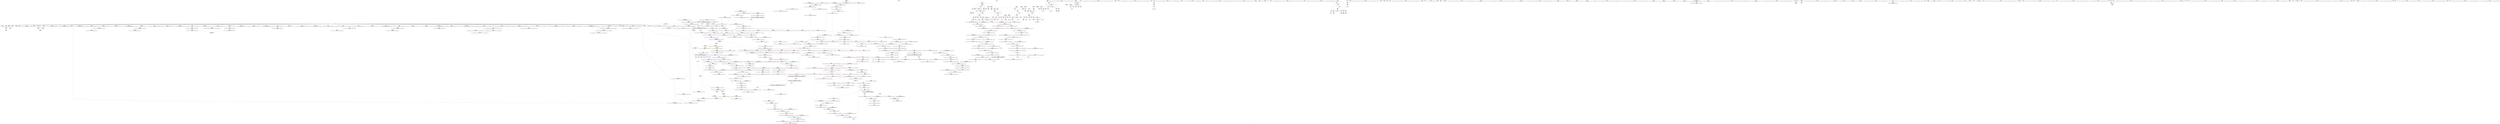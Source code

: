 digraph "SVFG" {
	label="SVFG";

	Node0x55f379195680 [shape=record,color=grey,label="{NodeID: 0\nNullPtr|{|<s41>59}}"];
	Node0x55f379195680 -> Node0x55f379493380[style=solid];
	Node0x55f379195680 -> Node0x55f379493480[style=solid];
	Node0x55f379195680 -> Node0x55f379493550[style=solid];
	Node0x55f379195680 -> Node0x55f379493620[style=solid];
	Node0x55f379195680 -> Node0x55f3794936f0[style=solid];
	Node0x55f379195680 -> Node0x55f3794937c0[style=solid];
	Node0x55f379195680 -> Node0x55f379493890[style=solid];
	Node0x55f379195680 -> Node0x55f379493960[style=solid];
	Node0x55f379195680 -> Node0x55f379493a30[style=solid];
	Node0x55f379195680 -> Node0x55f379493b00[style=solid];
	Node0x55f379195680 -> Node0x55f379493bd0[style=solid];
	Node0x55f379195680 -> Node0x55f379493ca0[style=solid];
	Node0x55f379195680 -> Node0x55f379493d70[style=solid];
	Node0x55f379195680 -> Node0x55f379493e40[style=solid];
	Node0x55f379195680 -> Node0x55f379493f10[style=solid];
	Node0x55f379195680 -> Node0x55f379493fe0[style=solid];
	Node0x55f379195680 -> Node0x55f37948dd40[style=solid];
	Node0x55f379195680 -> Node0x55f37948de10[style=solid];
	Node0x55f379195680 -> Node0x55f37948dee0[style=solid];
	Node0x55f379195680 -> Node0x55f37948dfb0[style=solid];
	Node0x55f379195680 -> Node0x55f37948e080[style=solid];
	Node0x55f379195680 -> Node0x55f37948e150[style=solid];
	Node0x55f379195680 -> Node0x55f37948e220[style=solid];
	Node0x55f379195680 -> Node0x55f37948e2f0[style=solid];
	Node0x55f379195680 -> Node0x55f37948e3c0[style=solid];
	Node0x55f379195680 -> Node0x55f37948e490[style=solid];
	Node0x55f379195680 -> Node0x55f37948e560[style=solid];
	Node0x55f379195680 -> Node0x55f37948e630[style=solid];
	Node0x55f379195680 -> Node0x55f37948e700[style=solid];
	Node0x55f379195680 -> Node0x55f37948e7d0[style=solid];
	Node0x55f379195680 -> Node0x55f37948e8a0[style=solid];
	Node0x55f379195680 -> Node0x55f37948e970[style=solid];
	Node0x55f379195680 -> Node0x55f37948ea40[style=solid];
	Node0x55f379195680 -> Node0x55f37948eb10[style=solid];
	Node0x55f379195680 -> Node0x55f37948ebe0[style=solid];
	Node0x55f379195680 -> Node0x55f3794a8210[style=solid];
	Node0x55f379195680 -> Node0x55f3794aaae0[style=solid];
	Node0x55f379195680 -> Node0x55f3794aabb0[style=solid];
	Node0x55f379195680 -> Node0x55f3794aac80[style=solid];
	Node0x55f379195680 -> Node0x55f379066290[style=solid];
	Node0x55f379195680 -> Node0x55f3794c18f0[style=solid];
	Node0x55f379195680:s41 -> Node0x55f3795295e0[style=solid,color=red];
	Node0x55f3794970a0 [shape=record,color=red,label="{NodeID: 443\n870\<--836\nexn\<--exn.slot\n_ZNSt27__uninitialized_default_n_1ILb0EE18__uninit_default_nIPNSt7__cxx1112basic_stringIcSt11char_traitsIcESaIcEEEmEET_S9_T0_\n}"];
	Node0x55f37949a5f0 [shape=record,color=purple,label="{NodeID: 277\n119\<--22\n\<--.str.5\nmain\n}"];
	Node0x55f37952fe10 [shape=record,color=black,label="{NodeID: 1218\n311 = PHI()\n}"];
	Node0x55f37948ae60 [shape=record,color=green,label="{NodeID: 111\n689\<--690\nthis.addr\<--this.addr_field_insensitive\n_ZN9__gnu_cxx13new_allocatorINSt7__cxx1112basic_stringIcSt11char_traitsIcESaIcEEEEC2ERKS7_\n}"];
	Node0x55f37948ae60 -> Node0x55f379495df0[style=solid];
	Node0x55f37948ae60 -> Node0x55f3794ab3d0[style=solid];
	Node0x55f3794ac820 [shape=record,color=blue,label="{NodeID: 554\n838\<--887\nehselector.slot\<--\n_ZNSt27__uninitialized_default_n_1ILb0EE18__uninit_default_nIPNSt7__cxx1112basic_stringIcSt11char_traitsIcESaIcEEEmEET_S9_T0_\n}"];
	Node0x55f3794ac820 -> Node0x55f379497240[style=dashed];
	Node0x55f3794943f0 [shape=record,color=red,label="{NodeID: 388\n424\<--418\nthis1\<--this.addr\n_ZNSt6vectorINSt7__cxx1112basic_stringIcSt11char_traitsIcESaIcEEESaIS5_EEixEm\n}"];
	Node0x55f3794943f0 -> Node0x55f3794984a0[style=solid];
	Node0x55f37948f5d0 [shape=record,color=black,label="{NodeID: 222\n236\<--235\nconv45\<--\nmain\n|{<s0>23}}"];
	Node0x55f37948f5d0:s0 -> Node0x55f37952acc0[style=solid,color=red];
	Node0x55f379529e70 [shape=record,color=black,label="{NodeID: 1163\n997 = PHI(587, )\n2nd arg _ZNSt12_Vector_baseINSt7__cxx1112basic_stringIcSt11char_traitsIcESaIcEEESaIS5_EE13_M_deallocateEPS5_m }"];
	Node0x55f379529e70 -> Node0x55f3794ad110[style=solid];
	Node0x55f37948b930 [shape=record,color=green,label="{NodeID: 56\n149\<--150\n_ZNSt6vectorINSt7__cxx1112basic_stringIcSt11char_traitsIcESaIcEEESaIS5_EEixEm\<--_ZNSt6vectorINSt7__cxx1112basic_stringIcSt11char_traitsIcESaIcEEESaIS5_EEixEm_field_insensitive\n}"];
	Node0x55f3794c0270 [shape=record,color=grey,label="{NodeID: 831\n320 = Binary(319, 105, )\n}"];
	Node0x55f3794c0270 -> Node0x55f3794a9420[style=solid];
	Node0x55f3794a9b70 [shape=record,color=blue,label="{NodeID: 499\n420\<--417\n__n.addr\<--__n\n_ZNSt6vectorINSt7__cxx1112basic_stringIcSt11char_traitsIcESaIcEEESaIS5_EEixEm\n}"];
	Node0x55f3794a9b70 -> Node0x55f3794944c0[style=dashed];
	Node0x55f37949d400 [shape=record,color=red,label="{NodeID: 333\n143\<--63\n\<--n\nmain\n}"];
	Node0x55f37949d400 -> Node0x55f3794c2370[style=solid];
	Node0x55f379492ba0 [shape=record,color=green,label="{NodeID: 167\n1038\<--1039\n_ZN9__gnu_cxx13new_allocatorINSt7__cxx1112basic_stringIcSt11char_traitsIcESaIcEEEE10deallocateEPS6_m\<--_ZN9__gnu_cxx13new_allocatorINSt7__cxx1112basic_stringIcSt11char_traitsIcESaIcEEEE10deallocateEPS6_m_field_insensitive\n}"];
	Node0x55f379476250 [shape=record,color=green,label="{NodeID: 1\n7\<--1\n__dso_handle\<--dummyObj\nGlob }"];
	Node0x55f379497170 [shape=record,color=red,label="{NodeID: 444\n897\<--836\nexn4\<--exn.slot\n_ZNSt27__uninitialized_default_n_1ILb0EE18__uninit_default_nIPNSt7__cxx1112basic_stringIcSt11char_traitsIcESaIcEEEmEET_S9_T0_\n}"];
	Node0x55f37949a6c0 [shape=record,color=purple,label="{NodeID: 278\n125\<--22\n\<--.str.5\nmain\n}"];
	Node0x55f37952fee0 [shape=record,color=black,label="{NodeID: 1219\n795 = PHI(808, )\n}"];
	Node0x55f37952fee0 -> Node0x55f379499750[style=solid];
	Node0x55f37948af30 [shape=record,color=green,label="{NodeID: 112\n691\<--692\n.addr\<--.addr_field_insensitive\n_ZN9__gnu_cxx13new_allocatorINSt7__cxx1112basic_stringIcSt11char_traitsIcESaIcEEEEC2ERKS7_\n}"];
	Node0x55f37948af30 -> Node0x55f3794ab4a0[style=solid];
	Node0x55f3794ac8f0 [shape=record,color=blue,label="{NodeID: 555\n910\<--909\n__p.addr\<--__p\n_ZSt10_ConstructINSt7__cxx1112basic_stringIcSt11char_traitsIcESaIcEEEJEEvPT_DpOT0_\n}"];
	Node0x55f3794ac8f0 -> Node0x55f379497310[style=dashed];
	Node0x55f3794944c0 [shape=record,color=red,label="{NodeID: 389\n429\<--420\n\<--__n.addr\n_ZNSt6vectorINSt7__cxx1112basic_stringIcSt11char_traitsIcESaIcEEESaIS5_EEixEm\n}"];
	Node0x55f37948f6a0 [shape=record,color=black,label="{NodeID: 223\n239\<--238\nconv47\<--\nmain\n}"];
	Node0x55f379529fb0 [shape=record,color=black,label="{NodeID: 1164\n1064 = PHI(456, )\n0th arg _ZSt8_DestroyIPNSt7__cxx1112basic_stringIcSt11char_traitsIcESaIcEEES5_EvT_S7_RSaIT0_E }"];
	Node0x55f379529fb0 -> Node0x55f3794ad6c0[style=solid];
	Node0x55f37948ba30 [shape=record,color=green,label="{NodeID: 57\n152\<--153\n_ZStrsIcSt11char_traitsIcESaIcEERSt13basic_istreamIT_T0_ES7_RNSt7__cxx1112basic_stringIS4_S5_T1_EE\<--_ZStrsIcSt11char_traitsIcESaIcEERSt13basic_istreamIT_T0_ES7_RNSt7__cxx1112basic_stringIS4_S5_T1_EE_field_insensitive\n}"];
	Node0x55f3794c03f0 [shape=record,color=grey,label="{NodeID: 832\n314 = Binary(313, 105, )\n}"];
	Node0x55f3794c03f0 -> Node0x55f3794a9350[style=solid];
	Node0x55f3794a9c40 [shape=record,color=blue,label="{NodeID: 500\n445\<--444\nthis.addr\<--this\n_ZNSt6vectorINSt7__cxx1112basic_stringIcSt11char_traitsIcESaIcEEESaIS5_EED2Ev\n}"];
	Node0x55f3794a9c40 -> Node0x55f379494660[style=dashed];
	Node0x55f37949d4d0 [shape=record,color=red,label="{NodeID: 334\n184\<--63\n\<--n\nmain\n}"];
	Node0x55f37949d4d0 -> Node0x55f3794c12f0[style=solid];
	Node0x55f379492ca0 [shape=record,color=green,label="{NodeID: 168\n1045\<--1046\nthis.addr\<--this.addr_field_insensitive\n_ZN9__gnu_cxx13new_allocatorINSt7__cxx1112basic_stringIcSt11char_traitsIcESaIcEEEE10deallocateEPS6_m\n}"];
	Node0x55f379492ca0 -> Node0x55f379498010[style=solid];
	Node0x55f379492ca0 -> Node0x55f3794ad450[style=solid];
	Node0x55f37947a450 [shape=record,color=green,label="{NodeID: 2\n8\<--1\n.str\<--dummyObj\nGlob }"];
	Node0x55f379497240 [shape=record,color=red,label="{NodeID: 445\n898\<--838\nsel\<--ehselector.slot\n_ZNSt27__uninitialized_default_n_1ILb0EE18__uninit_default_nIPNSt7__cxx1112basic_stringIcSt11char_traitsIcESaIcEEEmEET_S9_T0_\n}"];
	Node0x55f37949a790 [shape=record,color=purple,label="{NodeID: 279\n209\<--25\narrayidx\<--_ZL2dx\nmain\n}"];
	Node0x55f37949a790 -> Node0x55f37949f550[style=solid];
	Node0x55f379530080 [shape=record,color=black,label="{NodeID: 1220\n823 = PHI(827, )\n}"];
	Node0x55f379530080 -> Node0x55f3794999c0[style=solid];
	Node0x55f37948b000 [shape=record,color=green,label="{NodeID: 113\n700\<--701\nthis.addr\<--this.addr_field_insensitive\n_ZNSt12_Vector_baseINSt7__cxx1112basic_stringIcSt11char_traitsIcESaIcEEESaIS5_EE11_M_allocateEm\n}"];
	Node0x55f37948b000 -> Node0x55f379495ec0[style=solid];
	Node0x55f37948b000 -> Node0x55f3794ab570[style=solid];
	Node0x55f3794ac9c0 [shape=record,color=blue,label="{NodeID: 556\n922\<--921\n__r.addr\<--__r\n_ZSt11__addressofINSt7__cxx1112basic_stringIcSt11char_traitsIcESaIcEEEEPT_RS6_\n}"];
	Node0x55f3794ac9c0 -> Node0x55f3794973e0[style=dashed];
	Node0x55f379494590 [shape=record,color=red,label="{NodeID: 390\n428\<--427\n\<--_M_start\n_ZNSt6vectorINSt7__cxx1112basic_stringIcSt11char_traitsIcESaIcEEESaIS5_EEixEm\n}"];
	Node0x55f379494590 -> Node0x55f37949cbe0[style=solid];
	Node0x55f37948f770 [shape=record,color=black,label="{NodeID: 224\n242\<--241\nconv50\<--\nmain\n}"];
	Node0x55f37948f770 -> Node0x55f3794c2070[style=solid];
	Node0x55f37952a0f0 [shape=record,color=black,label="{NodeID: 1165\n1065 = PHI(460, )\n1st arg _ZSt8_DestroyIPNSt7__cxx1112basic_stringIcSt11char_traitsIcESaIcEEES5_EvT_S7_RSaIT0_E }"];
	Node0x55f37952a0f0 -> Node0x55f3794ad790[style=solid];
	Node0x55f37948bb30 [shape=record,color=green,label="{NodeID: 58\n172\<--173\n_ZNSt6vectorINSt7__cxx1112basic_stringIcSt11char_traitsIcESaIcEEESaIS5_EED2Ev\<--_ZNSt6vectorINSt7__cxx1112basic_stringIcSt11char_traitsIcESaIcEEESaIS5_EED2Ev_field_insensitive\n}"];
	Node0x55f3794c0570 [shape=record,color=grey,label="{NodeID: 833\n267 = Binary(266, 265, )\n}"];
	Node0x55f3794c0570 -> Node0x55f3794a8e70[style=solid];
	Node0x55f3794a9d10 [shape=record,color=blue,label="{NodeID: 501\n447\<--472\nexn.slot\<--\n_ZNSt6vectorINSt7__cxx1112basic_stringIcSt11char_traitsIcESaIcEEESaIS5_EED2Ev\n}"];
	Node0x55f3794a9d10 -> Node0x55f379494730[style=dashed];
	Node0x55f37949d5a0 [shape=record,color=red,label="{NodeID: 335\n225\<--63\n\<--n\nmain\n}"];
	Node0x55f37949d5a0 -> Node0x55f3794c1170[style=solid];
	Node0x55f379492d70 [shape=record,color=green,label="{NodeID: 169\n1047\<--1048\n__p.addr\<--__p.addr_field_insensitive\n_ZN9__gnu_cxx13new_allocatorINSt7__cxx1112basic_stringIcSt11char_traitsIcESaIcEEEE10deallocateEPS6_m\n}"];
	Node0x55f379492d70 -> Node0x55f3794a7dd0[style=solid];
	Node0x55f379492d70 -> Node0x55f3794ad520[style=solid];
	Node0x55f37947a4e0 [shape=record,color=green,label="{NodeID: 3\n10\<--1\n.str.1\<--dummyObj\nGlob }"];
	Node0x55f379497310 [shape=record,color=red,label="{NodeID: 446\n913\<--910\n\<--__p.addr\n_ZSt10_ConstructINSt7__cxx1112basic_stringIcSt11char_traitsIcESaIcEEEJEEvPT_DpOT0_\n}"];
	Node0x55f379497310 -> Node0x55f379499b60[style=solid];
	Node0x55f37949a860 [shape=record,color=purple,label="{NodeID: 280\n264\<--25\narrayidx63\<--_ZL2dx\nmain\n}"];
	Node0x55f37949a860 -> Node0x55f37949f890[style=solid];
	Node0x55f3795301c0 [shape=record,color=black,label="{NodeID: 1221\n462 = PHI(799, )\n|{<s0>41}}"];
	Node0x55f3795301c0:s0 -> Node0x55f37952a230[style=solid,color=red];
	Node0x55f37948b0d0 [shape=record,color=green,label="{NodeID: 114\n702\<--703\n__n.addr\<--__n.addr_field_insensitive\n_ZNSt12_Vector_baseINSt7__cxx1112basic_stringIcSt11char_traitsIcESaIcEEESaIS5_EE11_M_allocateEm\n}"];
	Node0x55f37948b0d0 -> Node0x55f379495f90[style=solid];
	Node0x55f37948b0d0 -> Node0x55f379496060[style=solid];
	Node0x55f37948b0d0 -> Node0x55f3794ab640[style=solid];
	Node0x55f3794aca90 [shape=record,color=blue,label="{NodeID: 557\n932\<--930\n__first.addr\<--__first\n_ZSt8_DestroyIPNSt7__cxx1112basic_stringIcSt11char_traitsIcESaIcEEEEvT_S7_\n}"];
	Node0x55f3794aca90 -> Node0x55f3794974b0[style=dashed];
	Node0x55f379494660 [shape=record,color=red,label="{NodeID: 391\n452\<--445\nthis1\<--this.addr\n_ZNSt6vectorINSt7__cxx1112basic_stringIcSt11char_traitsIcESaIcEEESaIS5_EED2Ev\n}"];
	Node0x55f379494660 -> Node0x55f379498640[style=solid];
	Node0x55f379494660 -> Node0x55f379498710[style=solid];
	Node0x55f379494660 -> Node0x55f3794987e0[style=solid];
	Node0x55f379494660 -> Node0x55f3794988b0[style=solid];
	Node0x55f379494660 -> Node0x55f379498980[style=solid];
	Node0x55f37948f840 [shape=record,color=black,label="{NodeID: 225\n249\<--248\nconv52\<--\nmain\n|{<s0>25}}"];
	Node0x55f37948f840:s0 -> Node0x55f37952acc0[style=solid,color=red];
	Node0x55f37952a230 [shape=record,color=black,label="{NodeID: 1166\n1066 = PHI(462, )\n2nd arg _ZSt8_DestroyIPNSt7__cxx1112basic_stringIcSt11char_traitsIcESaIcEEES5_EvT_S7_RSaIT0_E }"];
	Node0x55f37952a230 -> Node0x55f3794ad860[style=solid];
	Node0x55f37948bc30 [shape=record,color=green,label="{NodeID: 59\n199\<--200\n_ZNSt7__cxx1112basic_stringIcSt11char_traitsIcESaIcEEixEm\<--_ZNSt7__cxx1112basic_stringIcSt11char_traitsIcESaIcEEixEm_field_insensitive\n}"];
	Node0x55f3794c06f0 [shape=record,color=grey,label="{NodeID: 834\n280 = Binary(279, 105, )\n}"];
	Node0x55f3794c06f0 -> Node0x55f3794a9010[style=solid];
	Node0x55f3794a9de0 [shape=record,color=blue,label="{NodeID: 502\n449\<--474\nehselector.slot\<--\n_ZNSt6vectorINSt7__cxx1112basic_stringIcSt11char_traitsIcESaIcEEESaIS5_EED2Ev\n}"];
	Node0x55f37949d670 [shape=record,color=red,label="{NodeID: 336\n302\<--63\n\<--n\nmain\n}"];
	Node0x55f37949d670 -> Node0x55f3794c1770[style=solid];
	Node0x55f379492e40 [shape=record,color=green,label="{NodeID: 170\n1049\<--1050\n.addr\<--.addr_field_insensitive\n_ZN9__gnu_cxx13new_allocatorINSt7__cxx1112basic_stringIcSt11char_traitsIcESaIcEEEE10deallocateEPS6_m\n}"];
	Node0x55f379492e40 -> Node0x55f3794ad5f0[style=solid];
	Node0x55f37947a790 [shape=record,color=green,label="{NodeID: 4\n12\<--1\nstdin\<--dummyObj\nGlob }"];
	Node0x55f3794973e0 [shape=record,color=red,label="{NodeID: 447\n925\<--922\n\<--__r.addr\n_ZSt11__addressofINSt7__cxx1112basic_stringIcSt11char_traitsIcESaIcEEEEPT_RS6_\n}"];
	Node0x55f3794973e0 -> Node0x55f379499d00[style=solid];
	Node0x55f37949a930 [shape=record,color=purple,label="{NodeID: 281\n216\<--26\narrayidx37\<--_ZL2dy\nmain\n}"];
	Node0x55f37949a930 -> Node0x55f37949f620[style=solid];
	Node0x55f379530390 [shape=record,color=black,label="{NodeID: 1222\n556 = PHI(799, )\n|{<s0>49}}"];
	Node0x55f379530390:s0 -> Node0x55f37952bdd0[style=solid,color=red];
	Node0x55f37948fda0 [shape=record,color=green,label="{NodeID: 115\n715\<--716\n_ZNSt16allocator_traitsISaINSt7__cxx1112basic_stringIcSt11char_traitsIcESaIcEEEEE8allocateERS6_m\<--_ZNSt16allocator_traitsISaINSt7__cxx1112basic_stringIcSt11char_traitsIcESaIcEEEEE8allocateERS6_m_field_insensitive\n}"];
	Node0x55f3794acb60 [shape=record,color=blue,label="{NodeID: 558\n934\<--931\n__last.addr\<--__last\n_ZSt8_DestroyIPNSt7__cxx1112basic_stringIcSt11char_traitsIcESaIcEEEEvT_S7_\n}"];
	Node0x55f3794acb60 -> Node0x55f379497580[style=dashed];
	Node0x55f379494730 [shape=record,color=red,label="{NodeID: 392\n479\<--447\nexn\<--exn.slot\n_ZNSt6vectorINSt7__cxx1112basic_stringIcSt11char_traitsIcESaIcEEESaIS5_EED2Ev\n|{<s0>44}}"];
	Node0x55f379494730:s0 -> Node0x55f37952af40[style=solid,color=red];
	Node0x55f37948f910 [shape=record,color=black,label="{NodeID: 226\n252\<--251\nconv54\<--\nmain\n}"];
	Node0x55f37952a370 [shape=record,color=black,label="{NodeID: 1167\n444 = PHI(67, 67, )\n0th arg _ZNSt6vectorINSt7__cxx1112basic_stringIcSt11char_traitsIcESaIcEEESaIS5_EED2Ev }"];
	Node0x55f37952a370 -> Node0x55f3794a9c40[style=solid];
	Node0x55f37948bd30 [shape=record,color=green,label="{NodeID: 60\n294\<--295\n_ZSt4endlIcSt11char_traitsIcEERSt13basic_ostreamIT_T0_ES6_\<--_ZSt4endlIcSt11char_traitsIcEERSt13basic_ostreamIT_T0_ES6__field_insensitive\n}"];
	Node0x55f3794c0870 [shape=record,color=grey,label="{NodeID: 835\n285 = Binary(284, 105, )\n}"];
	Node0x55f3794c0870 -> Node0x55f3794a90e0[style=solid];
	Node0x55f3794a9eb0 [shape=record,color=blue,label="{NodeID: 503\n486\<--485\nthis.addr\<--this\n_ZN9__gnu_cxx13new_allocatorINSt7__cxx1112basic_stringIcSt11char_traitsIcESaIcEEEEC2Ev\n}"];
	Node0x55f3794a9eb0 -> Node0x55f3794949a0[style=dashed];
	Node0x55f37949d740 [shape=record,color=red,label="{NodeID: 337\n190\<--65\n\<--m\nmain\n}"];
	Node0x55f37949d740 -> Node0x55f3794c15f0[style=solid];
	Node0x55f379492f10 [shape=record,color=green,label="{NodeID: 171\n1058\<--1059\n_ZdlPv\<--_ZdlPv_field_insensitive\n}"];
	Node0x55f37947a820 [shape=record,color=green,label="{NodeID: 5\n13\<--1\n.str.2\<--dummyObj\nGlob }"];
	Node0x55f3794974b0 [shape=record,color=red,label="{NodeID: 448\n938\<--932\n\<--__first.addr\n_ZSt8_DestroyIPNSt7__cxx1112basic_stringIcSt11char_traitsIcESaIcEEEEvT_S7_\n|{<s0>74}}"];
	Node0x55f3794974b0:s0 -> Node0x55f37952b770[style=solid,color=red];
	Node0x55f37949aa00 [shape=record,color=purple,label="{NodeID: 282\n271\<--26\narrayidx66\<--_ZL2dy\nmain\n}"];
	Node0x55f37949aa00 -> Node0x55f37949f960[style=solid];
	Node0x55f3795304d0 [shape=record,color=black,label="{NodeID: 1223\n557 = PHI(780, )\n}"];
	Node0x55f3795304d0 -> Node0x55f3794aa600[style=solid];
	Node0x55f37948fea0 [shape=record,color=green,label="{NodeID: 116\n724\<--725\n__a.addr\<--__a.addr_field_insensitive\n_ZNSt16allocator_traitsISaINSt7__cxx1112basic_stringIcSt11char_traitsIcESaIcEEEEE8allocateERS6_m\n}"];
	Node0x55f37948fea0 -> Node0x55f379496130[style=solid];
	Node0x55f37948fea0 -> Node0x55f3794ab710[style=solid];
	Node0x55f3794acc30 [shape=record,color=blue,label="{NodeID: 559\n960\<--958\n__first.addr\<--__first\n_ZNSt12_Destroy_auxILb0EE9__destroyIPNSt7__cxx1112basic_stringIcSt11char_traitsIcESaIcEEEEEvT_S9_\n}"];
	Node0x55f3794acc30 -> Node0x55f3794ddd20[style=dashed];
	Node0x55f379494800 [shape=record,color=red,label="{NodeID: 393\n456\<--455\n\<--_M_start\n_ZNSt6vectorINSt7__cxx1112basic_stringIcSt11char_traitsIcESaIcEEESaIS5_EED2Ev\n|{<s0>41}}"];
	Node0x55f379494800:s0 -> Node0x55f379529fb0[style=solid,color=red];
	Node0x55f37948f9e0 [shape=record,color=black,label="{NodeID: 227\n256\<--255\nconv57\<--\nmain\n|{<s0>27}}"];
	Node0x55f37948f9e0:s0 -> Node0x55f37952acc0[style=solid,color=red];
	Node0x55f37952a580 [shape=record,color=black,label="{NodeID: 1168\n809 = PHI(793, )\n0th arg _ZSt25__uninitialized_default_nIPNSt7__cxx1112basic_stringIcSt11char_traitsIcESaIcEEEmET_S7_T0_ }"];
	Node0x55f37952a580 -> Node0x55f3794abf30[style=solid];
	Node0x55f37948be30 [shape=record,color=green,label="{NodeID: 61\n296\<--297\n_ZNSolsEPFRSoS_E\<--_ZNSolsEPFRSoS_E_field_insensitive\n}"];
	Node0x55f3794f4fa0 [shape=record,color=yellow,style=double,label="{NodeID: 1002\n44V_1 = ENCHI(MR_44V_0)\npts\{364 \}\nFun[_ZNSt6vectorINSt7__cxx1112basic_stringIcSt11char_traitsIcESaIcEEESaIS5_EEC2EmRKS6_]}"];
	Node0x55f3794f4fa0 -> Node0x55f3794a9830[style=dashed];
	Node0x55f3794c09f0 [shape=record,color=grey,label="{NodeID: 836\n274 = Binary(273, 272, )\n}"];
	Node0x55f3794c09f0 -> Node0x55f3794a8f40[style=solid];
	Node0x55f3794a9f80 [shape=record,color=blue,label="{NodeID: 504\n493\<--492\nthis.addr\<--this\n_ZN9__gnu_cxx13new_allocatorINSt7__cxx1112basic_stringIcSt11char_traitsIcESaIcEEEED2Ev\n}"];
	Node0x55f3794a9f80 -> Node0x55f379494a70[style=dashed];
	Node0x55f37949d810 [shape=record,color=red,label="{NodeID: 338\n232\<--65\n\<--m\nmain\n}"];
	Node0x55f37949d810 -> Node0x55f3794c1a70[style=solid];
	Node0x55f379493010 [shape=record,color=green,label="{NodeID: 172\n1067\<--1068\n__first.addr\<--__first.addr_field_insensitive\n_ZSt8_DestroyIPNSt7__cxx1112basic_stringIcSt11char_traitsIcESaIcEEES5_EvT_S7_RSaIT0_E\n}"];
	Node0x55f379493010 -> Node0x55f3794a7ea0[style=solid];
	Node0x55f379493010 -> Node0x55f3794ad6c0[style=solid];
	Node0x55f37947a8b0 [shape=record,color=green,label="{NodeID: 6\n15\<--1\n.str.3\<--dummyObj\nGlob }"];
	Node0x55f379497580 [shape=record,color=red,label="{NodeID: 449\n939\<--934\n\<--__last.addr\n_ZSt8_DestroyIPNSt7__cxx1112basic_stringIcSt11char_traitsIcESaIcEEEEvT_S7_\n|{<s0>74}}"];
	Node0x55f379497580:s0 -> Node0x55f37952b880[style=solid,color=red];
	Node0x55f37949aad0 [shape=record,color=purple,label="{NodeID: 283\n1084\<--27\nllvm.global_ctors_0\<--llvm.global_ctors\nGlob }"];
	Node0x55f37949aad0 -> Node0x55f3794a8040[style=solid];
	Node0x55f3795305e0 [shape=record,color=black,label="{NodeID: 1224\n639 = PHI(697, )\n}"];
	Node0x55f3795305e0 -> Node0x55f3794aaef0[style=solid];
	Node0x55f37948ff70 [shape=record,color=green,label="{NodeID: 117\n726\<--727\n__n.addr\<--__n.addr_field_insensitive\n_ZNSt16allocator_traitsISaINSt7__cxx1112basic_stringIcSt11char_traitsIcESaIcEEEEE8allocateERS6_m\n}"];
	Node0x55f37948ff70 -> Node0x55f379496200[style=solid];
	Node0x55f37948ff70 -> Node0x55f3794ab7e0[style=solid];
	Node0x55f3794acd00 [shape=record,color=blue,label="{NodeID: 560\n962\<--959\n__last.addr\<--__last\n_ZNSt12_Destroy_auxILb0EE9__destroyIPNSt7__cxx1112basic_stringIcSt11char_traitsIcESaIcEEEEEvT_S9_\n}"];
	Node0x55f3794acd00 -> Node0x55f3794978c0[style=dashed];
	Node0x55f3794948d0 [shape=record,color=red,label="{NodeID: 394\n460\<--459\n\<--_M_finish\n_ZNSt6vectorINSt7__cxx1112basic_stringIcSt11char_traitsIcESaIcEEESaIS5_EED2Ev\n|{<s0>41}}"];
	Node0x55f3794948d0:s0 -> Node0x55f37952a0f0[style=solid,color=red];
	Node0x55f37948fab0 [shape=record,color=black,label="{NodeID: 228\n259\<--258\nconv59\<--\nmain\n}"];
	Node0x55f37952a690 [shape=record,color=black,label="{NodeID: 1169\n810 = PHI(794, )\n1st arg _ZSt25__uninitialized_default_nIPNSt7__cxx1112basic_stringIcSt11char_traitsIcESaIcEEEmET_S7_T0_ }"];
	Node0x55f37952a690 -> Node0x55f3794ac000[style=solid];
	Node0x55f37948bf30 [shape=record,color=green,label="{NodeID: 62\n309\<--310\n_ZStlsIcSt11char_traitsIcESaIcEERSt13basic_ostreamIT_T0_ES7_RKNSt7__cxx1112basic_stringIS4_S5_T1_EE\<--_ZStlsIcSt11char_traitsIcESaIcEERSt13basic_ostreamIT_T0_ES7_RKNSt7__cxx1112basic_stringIS4_S5_T1_EE_field_insensitive\n}"];
	Node0x55f3794f5080 [shape=record,color=yellow,style=double,label="{NodeID: 1003\n46V_1 = ENCHI(MR_46V_0)\npts\{366 \}\nFun[_ZNSt6vectorINSt7__cxx1112basic_stringIcSt11char_traitsIcESaIcEEESaIS5_EEC2EmRKS6_]}"];
	Node0x55f3794f5080 -> Node0x55f3794a9900[style=dashed];
	Node0x55f3794c0b70 [shape=record,color=grey,label="{NodeID: 837\n846 = cmp(845, 709, )\n}"];
	Node0x55f3794aa050 [shape=record,color=blue,label="{NodeID: 505\n502\<--499\nthis.addr\<--this\n_ZNSt12_Vector_baseINSt7__cxx1112basic_stringIcSt11char_traitsIcESaIcEEESaIS5_EEC2EmRKS6_\n}"];
	Node0x55f3794aa050 -> Node0x55f379494b40[style=dashed];
	Node0x55f37949d8e0 [shape=record,color=red,label="{NodeID: 339\n324\<--71\nexn\<--exn.slot\nmain\n}"];
	Node0x55f3794930e0 [shape=record,color=green,label="{NodeID: 173\n1069\<--1070\n__last.addr\<--__last.addr_field_insensitive\n_ZSt8_DestroyIPNSt7__cxx1112basic_stringIcSt11char_traitsIcESaIcEEES5_EvT_S7_RSaIT0_E\n}"];
	Node0x55f3794930e0 -> Node0x55f3794a7f70[style=solid];
	Node0x55f3794930e0 -> Node0x55f3794ad790[style=solid];
	Node0x55f379487c60 [shape=record,color=green,label="{NodeID: 7\n17\<--1\nstdout\<--dummyObj\nGlob }"];
	Node0x55f379497650 [shape=record,color=red,label="{NodeID: 450\n967\<--960\n\<--__first.addr\n_ZNSt12_Destroy_auxILb0EE9__destroyIPNSt7__cxx1112basic_stringIcSt11char_traitsIcESaIcEEEEEvT_S9_\n}"];
	Node0x55f379497650 -> Node0x55f3794c1bf0[style=solid];
	Node0x55f37949abd0 [shape=record,color=purple,label="{NodeID: 284\n1085\<--27\nllvm.global_ctors_1\<--llvm.global_ctors\nGlob }"];
	Node0x55f37949abd0 -> Node0x55f3794a8110[style=solid];
	Node0x55f3795306f0 [shape=record,color=black,label="{NodeID: 1225\n714 = PHI(721, )\n}"];
	Node0x55f3795306f0 -> Node0x55f379066290[style=solid];
	Node0x55f379490040 [shape=record,color=green,label="{NodeID: 118\n734\<--735\n_ZN9__gnu_cxx13new_allocatorINSt7__cxx1112basic_stringIcSt11char_traitsIcESaIcEEEE8allocateEmPKv\<--_ZN9__gnu_cxx13new_allocatorINSt7__cxx1112basic_stringIcSt11char_traitsIcESaIcEEEE8allocateEmPKv_field_insensitive\n}"];
	Node0x55f3794acdd0 [shape=record,color=blue,label="{NodeID: 561\n960\<--978\n__first.addr\<--incdec.ptr\n_ZNSt12_Destroy_auxILb0EE9__destroyIPNSt7__cxx1112basic_stringIcSt11char_traitsIcESaIcEEEEEvT_S9_\n}"];
	Node0x55f3794acdd0 -> Node0x55f3794ddd20[style=dashed];
	Node0x55f3794949a0 [shape=record,color=red,label="{NodeID: 395\n489\<--486\nthis1\<--this.addr\n_ZN9__gnu_cxx13new_allocatorINSt7__cxx1112basic_stringIcSt11char_traitsIcESaIcEEEEC2Ev\n}"];
	Node0x55f37948fb80 [shape=record,color=black,label="{NodeID: 229\n263\<--262\nidxprom62\<--\nmain\n}"];
	Node0x55f37952a7a0 [shape=record,color=black,label="{NodeID: 1170\n416 = PHI(67, 67, 67, 67, 67, 67, )\n0th arg _ZNSt6vectorINSt7__cxx1112basic_stringIcSt11char_traitsIcESaIcEEESaIS5_EEixEm }"];
	Node0x55f37952a7a0 -> Node0x55f3794a9aa0[style=solid];
	Node0x55f37948c030 [shape=record,color=green,label="{NodeID: 63\n344\<--345\nthis.addr\<--this.addr_field_insensitive\n_ZNSaINSt7__cxx1112basic_stringIcSt11char_traitsIcESaIcEEEEC2Ev\n}"];
	Node0x55f37948c030 -> Node0x55f37949fa30[style=solid];
	Node0x55f37948c030 -> Node0x55f3794a94f0[style=solid];
	Node0x55f3794f5160 [shape=record,color=yellow,style=double,label="{NodeID: 1004\n32V_1 = ENCHI(MR_32V_0)\npts\{680000 \}\nFun[_ZNSt6vectorINSt7__cxx1112basic_stringIcSt11char_traitsIcESaIcEEESaIS5_EEC2EmRKS6_]|{<s0>36}}"];
	Node0x55f3794f5160:s0 -> Node0x55f3794f3f70[style=dashed,color=red];
	Node0x55f3794c0cf0 [shape=record,color=grey,label="{NodeID: 838\n203 = cmp(202, 204, )\n}"];
	Node0x55f3794aa120 [shape=record,color=blue,label="{NodeID: 506\n504\<--500\n__n.addr\<--__n\n_ZNSt12_Vector_baseINSt7__cxx1112basic_stringIcSt11char_traitsIcESaIcEEESaIS5_EEC2EmRKS6_\n}"];
	Node0x55f3794aa120 -> Node0x55f379494c10[style=dashed];
	Node0x55f37949d9b0 [shape=record,color=red,label="{NodeID: 340\n325\<--73\nsel\<--ehselector.slot\nmain\n}"];
	Node0x55f3794931b0 [shape=record,color=green,label="{NodeID: 174\n1071\<--1072\n.addr\<--.addr_field_insensitive\n_ZSt8_DestroyIPNSt7__cxx1112basic_stringIcSt11char_traitsIcESaIcEEES5_EvT_S7_RSaIT0_E\n}"];
	Node0x55f3794931b0 -> Node0x55f3794ad860[style=solid];
	Node0x55f379487cf0 [shape=record,color=green,label="{NodeID: 8\n18\<--1\n_ZSt3cin\<--dummyObj\nGlob }"];
	Node0x55f3794decc0 [shape=record,color=yellow,style=double,label="{NodeID: 949\n74V_1 = ENCHI(MR_74V_0)\npts\{448 \}\nFun[_ZNSt6vectorINSt7__cxx1112basic_stringIcSt11char_traitsIcESaIcEEESaIS5_EED2Ev]}"];
	Node0x55f3794decc0 -> Node0x55f3794a9d10[style=dashed];
	Node0x55f379497720 [shape=record,color=red,label="{NodeID: 451\n971\<--960\n\<--__first.addr\n_ZNSt12_Destroy_auxILb0EE9__destroyIPNSt7__cxx1112basic_stringIcSt11char_traitsIcESaIcEEEEEvT_S9_\n|{<s0>77}}"];
	Node0x55f379497720:s0 -> Node0x55f37952b2f0[style=solid,color=red];
	Node0x55f37949acd0 [shape=record,color=purple,label="{NodeID: 285\n1086\<--27\nllvm.global_ctors_2\<--llvm.global_ctors\nGlob }"];
	Node0x55f37949acd0 -> Node0x55f3794a8210[style=solid];
	Node0x55f379530800 [shape=record,color=black,label="{NodeID: 1226\n733 = PHI(737, )\n}"];
	Node0x55f379530800 -> Node0x55f379499410[style=solid];
	Node0x55f379490140 [shape=record,color=green,label="{NodeID: 119\n741\<--742\nthis.addr\<--this.addr_field_insensitive\n_ZN9__gnu_cxx13new_allocatorINSt7__cxx1112basic_stringIcSt11char_traitsIcESaIcEEEE8allocateEmPKv\n}"];
	Node0x55f379490140 -> Node0x55f3794962d0[style=solid];
	Node0x55f379490140 -> Node0x55f3794ab8b0[style=solid];
	Node0x55f3794acea0 [shape=record,color=blue,label="{NodeID: 562\n984\<--983\n__pointer.addr\<--__pointer\n_ZSt8_DestroyINSt7__cxx1112basic_stringIcSt11char_traitsIcESaIcEEEEvPT_\n}"];
	Node0x55f3794acea0 -> Node0x55f379497990[style=dashed];
	Node0x55f379494a70 [shape=record,color=red,label="{NodeID: 396\n496\<--493\nthis1\<--this.addr\n_ZN9__gnu_cxx13new_allocatorINSt7__cxx1112basic_stringIcSt11char_traitsIcESaIcEEEED2Ev\n}"];
	Node0x55f37948fc50 [shape=record,color=black,label="{NodeID: 230\n270\<--269\nidxprom65\<--\nmain\n}"];
	Node0x55f37952acc0 [shape=record,color=black,label="{NodeID: 1171\n417 = PHI(147, 194, 236, 249, 256, 306, )\n1st arg _ZNSt6vectorINSt7__cxx1112basic_stringIcSt11char_traitsIcESaIcEEESaIS5_EEixEm }"];
	Node0x55f37952acc0 -> Node0x55f3794a9b70[style=solid];
	Node0x55f37948c100 [shape=record,color=green,label="{NodeID: 64\n350\<--351\n_ZN9__gnu_cxx13new_allocatorINSt7__cxx1112basic_stringIcSt11char_traitsIcESaIcEEEEC2Ev\<--_ZN9__gnu_cxx13new_allocatorINSt7__cxx1112basic_stringIcSt11char_traitsIcESaIcEEEEC2Ev_field_insensitive\n}"];
	Node0x55f3794f5240 [shape=record,color=yellow,style=double,label="{NodeID: 1005\n49V_1 = ENCHI(MR_49V_0)\npts\{680001 \}\nFun[_ZNSt6vectorINSt7__cxx1112basic_stringIcSt11char_traitsIcESaIcEEESaIS5_EEC2EmRKS6_]|{<s0>36}}"];
	Node0x55f3794f5240:s0 -> Node0x55f3794f3f70[style=dashed,color=red];
	Node0x55f3794c0e70 [shape=record,color=grey,label="{NodeID: 839\n229 = cmp(228, 90, )\n}"];
	Node0x55f3794aa1f0 [shape=record,color=blue,label="{NodeID: 507\n506\<--501\n__a.addr\<--__a\n_ZNSt12_Vector_baseINSt7__cxx1112basic_stringIcSt11char_traitsIcESaIcEEESaIS5_EEC2EmRKS6_\n}"];
	Node0x55f3794aa1f0 -> Node0x55f379494ce0[style=dashed];
	Node0x55f37949da80 [shape=record,color=red,label="{NodeID: 341\n142\<--75\n\<--i\nmain\n}"];
	Node0x55f37949da80 -> Node0x55f3794c2370[style=solid];
	Node0x55f379493280 [shape=record,color=green,label="{NodeID: 175\n29\<--1080\n_GLOBAL__sub_I_ZbanIlya_0_1.cpp\<--_GLOBAL__sub_I_ZbanIlya_0_1.cpp_field_insensitive\n}"];
	Node0x55f379493280 -> Node0x55f3794a8110[style=solid];
	Node0x55f379487d80 [shape=record,color=green,label="{NodeID: 9\n19\<--1\n_ZSt4cout\<--dummyObj\nGlob }"];
	Node0x55f3794deda0 [shape=record,color=yellow,style=double,label="{NodeID: 950\n76V_1 = ENCHI(MR_76V_0)\npts\{450 \}\nFun[_ZNSt6vectorINSt7__cxx1112basic_stringIcSt11char_traitsIcESaIcEEESaIS5_EED2Ev]}"];
	Node0x55f3794deda0 -> Node0x55f3794a9de0[style=dashed];
	Node0x55f3794977f0 [shape=record,color=red,label="{NodeID: 452\n977\<--960\n\<--__first.addr\n_ZNSt12_Destroy_auxILb0EE9__destroyIPNSt7__cxx1112basic_stringIcSt11char_traitsIcESaIcEEEEEvT_S9_\n}"];
	Node0x55f3794977f0 -> Node0x55f37949ca40[style=solid];
	Node0x55f37949add0 [shape=record,color=purple,label="{NodeID: 286\n426\<--425\n_M_impl\<--\n_ZNSt6vectorINSt7__cxx1112basic_stringIcSt11char_traitsIcESaIcEEESaIS5_EEixEm\n}"];
	Node0x55f379530940 [shape=record,color=black,label="{NodeID: 1227\n752 = PHI(769, )\n}"];
	Node0x55f379530940 -> Node0x55f3794c1ef0[style=solid];
	Node0x55f379490210 [shape=record,color=green,label="{NodeID: 120\n743\<--744\n__n.addr\<--__n.addr_field_insensitive\n_ZN9__gnu_cxx13new_allocatorINSt7__cxx1112basic_stringIcSt11char_traitsIcESaIcEEEE8allocateEmPKv\n}"];
	Node0x55f379490210 -> Node0x55f3794963a0[style=solid];
	Node0x55f379490210 -> Node0x55f379496470[style=solid];
	Node0x55f379490210 -> Node0x55f3794ab980[style=solid];
	Node0x55f3794acf70 [shape=record,color=blue,label="{NodeID: 563\n998\<--995\nthis.addr\<--this\n_ZNSt12_Vector_baseINSt7__cxx1112basic_stringIcSt11char_traitsIcESaIcEEESaIS5_EE13_M_deallocateEPS5_m\n}"];
	Node0x55f3794acf70 -> Node0x55f379497a60[style=dashed];
	Node0x55f379494b40 [shape=record,color=red,label="{NodeID: 397\n515\<--502\nthis1\<--this.addr\n_ZNSt12_Vector_baseINSt7__cxx1112basic_stringIcSt11char_traitsIcESaIcEEESaIS5_EEC2EmRKS6_\n|{|<s1>46}}"];
	Node0x55f379494b40 -> Node0x55f37949b2b0[style=solid];
	Node0x55f379494b40:s1 -> Node0x55f379531c60[style=solid,color=red];
	Node0x55f3794980d0 [shape=record,color=black,label="{NodeID: 231\n306\<--305\nconv85\<--\nmain\n|{<s0>31}}"];
	Node0x55f3794980d0:s0 -> Node0x55f37952acc0[style=solid,color=red];
	Node0x55f37952af40 [shape=record,color=black,label="{NodeID: 1172\n947 = PHI(479, 603, 903, )\n0th arg __clang_call_terminate }"];
	Node0x55f37948c200 [shape=record,color=green,label="{NodeID: 65\n357\<--358\nthis.addr\<--this.addr_field_insensitive\n_ZNSt6vectorINSt7__cxx1112basic_stringIcSt11char_traitsIcESaIcEEESaIS5_EEC2EmRKS6_\n}"];
	Node0x55f37948c200 -> Node0x55f37949fb00[style=solid];
	Node0x55f37948c200 -> Node0x55f3794a95c0[style=solid];
	Node0x55f3794f5320 [shape=record,color=yellow,style=double,label="{NodeID: 1006\n51V_1 = ENCHI(MR_51V_0)\npts\{680002 \}\nFun[_ZNSt6vectorINSt7__cxx1112basic_stringIcSt11char_traitsIcESaIcEEESaIS5_EEC2EmRKS6_]|{<s0>36}}"];
	Node0x55f3794f5320:s0 -> Node0x55f3794f3f70[style=dashed,color=red];
	Node0x55f3794c0ff0 [shape=record,color=grey,label="{NodeID: 840\n222 = cmp(221, 90, )\n}"];
	Node0x55f3794aa2c0 [shape=record,color=blue,label="{NodeID: 508\n508\<--527\nexn.slot\<--\n_ZNSt12_Vector_baseINSt7__cxx1112basic_stringIcSt11char_traitsIcESaIcEEESaIS5_EEC2EmRKS6_\n}"];
	Node0x55f3794aa2c0 -> Node0x55f379494db0[style=dashed];
	Node0x55f37949db50 [shape=record,color=red,label="{NodeID: 342\n146\<--75\n\<--i\nmain\n}"];
	Node0x55f37949db50 -> Node0x55f37948f0f0[style=solid];
	Node0x55f379493380 [shape=record,color=black,label="{NodeID: 176\n2\<--3\ndummyVal\<--dummyVal\n}"];
	Node0x55f379487e10 [shape=record,color=green,label="{NodeID: 10\n20\<--1\n.str.4\<--dummyObj\nGlob }"];
	Node0x55f3794dee80 [shape=record,color=yellow,style=double,label="{NodeID: 951\n32V_1 = ENCHI(MR_32V_0)\npts\{680000 \}\nFun[_ZNSt6vectorINSt7__cxx1112basic_stringIcSt11char_traitsIcESaIcEEESaIS5_EED2Ev]|{|<s1>42|<s2>43}}"];
	Node0x55f3794dee80 -> Node0x55f379494800[style=dashed];
	Node0x55f3794dee80:s1 -> Node0x55f3794eec70[style=dashed,color=red];
	Node0x55f3794dee80:s2 -> Node0x55f3794eec70[style=dashed,color=red];
	Node0x55f3794978c0 [shape=record,color=red,label="{NodeID: 453\n968\<--962\n\<--__last.addr\n_ZNSt12_Destroy_auxILb0EE9__destroyIPNSt7__cxx1112basic_stringIcSt11char_traitsIcESaIcEEEEEvT_S9_\n}"];
	Node0x55f3794978c0 -> Node0x55f3794c1bf0[style=solid];
	Node0x55f37949aea0 [shape=record,color=purple,label="{NodeID: 287\n427\<--425\n_M_start\<--\n_ZNSt6vectorINSt7__cxx1112basic_stringIcSt11char_traitsIcESaIcEEESaIS5_EEixEm\n}"];
	Node0x55f37949aea0 -> Node0x55f379494590[style=solid];
	Node0x55f379530a80 [shape=record,color=black,label="{NodeID: 1228\n849 = PHI(920, )\n|{<s0>66}}"];
	Node0x55f379530a80:s0 -> Node0x55f3795296f0[style=solid,color=red];
	Node0x55f3794902e0 [shape=record,color=green,label="{NodeID: 121\n745\<--746\n.addr\<--.addr_field_insensitive\n_ZN9__gnu_cxx13new_allocatorINSt7__cxx1112basic_stringIcSt11char_traitsIcESaIcEEEE8allocateEmPKv\n}"];
	Node0x55f3794902e0 -> Node0x55f3794aba50[style=solid];
	Node0x55f3794ad040 [shape=record,color=blue,label="{NodeID: 564\n1000\<--996\n__p.addr\<--__p\n_ZNSt12_Vector_baseINSt7__cxx1112basic_stringIcSt11char_traitsIcESaIcEEESaIS5_EE13_M_deallocateEPS5_m\n}"];
	Node0x55f3794ad040 -> Node0x55f379497b30[style=dashed];
	Node0x55f3794ad040 -> Node0x55f379497c00[style=dashed];
	Node0x55f379494c10 [shape=record,color=red,label="{NodeID: 398\n521\<--504\n\<--__n.addr\n_ZNSt12_Vector_baseINSt7__cxx1112basic_stringIcSt11char_traitsIcESaIcEEESaIS5_EEC2EmRKS6_\n|{<s0>46}}"];
	Node0x55f379494c10:s0 -> Node0x55f379531d70[style=solid,color=red];
	Node0x55f379498160 [shape=record,color=black,label="{NodeID: 232\n348\<--347\n\<--this1\n_ZNSaINSt7__cxx1112basic_stringIcSt11char_traitsIcESaIcEEEEC2Ev\n|{<s0>35}}"];
	Node0x55f379498160:s0 -> Node0x55f379529830[style=solid,color=red];
	Node0x55f37952b0d0 [shape=record,color=black,label="{NodeID: 1173\n670 = PHI(616, )\n0th arg _ZNSaINSt7__cxx1112basic_stringIcSt11char_traitsIcESaIcEEEEC2ERKS5_ }"];
	Node0x55f37952b0d0 -> Node0x55f3794ab230[style=solid];
	Node0x55f37948c2d0 [shape=record,color=green,label="{NodeID: 66\n359\<--360\n__n.addr\<--__n.addr_field_insensitive\n_ZNSt6vectorINSt7__cxx1112basic_stringIcSt11char_traitsIcESaIcEEESaIS5_EEC2EmRKS6_\n}"];
	Node0x55f37948c2d0 -> Node0x55f37949fbd0[style=solid];
	Node0x55f37948c2d0 -> Node0x55f37949fca0[style=solid];
	Node0x55f37948c2d0 -> Node0x55f3794a9690[style=solid];
	Node0x55f3794c1170 [shape=record,color=grey,label="{NodeID: 841\n226 = cmp(224, 225, )\n}"];
	Node0x55f3794aa390 [shape=record,color=blue,label="{NodeID: 509\n510\<--529\nehselector.slot\<--\n_ZNSt12_Vector_baseINSt7__cxx1112basic_stringIcSt11char_traitsIcESaIcEEESaIS5_EEC2EmRKS6_\n}"];
	Node0x55f3794aa390 -> Node0x55f379494e80[style=dashed];
	Node0x55f37949dc20 [shape=record,color=red,label="{NodeID: 343\n155\<--75\n\<--i\nmain\n}"];
	Node0x55f37949dc20 -> Node0x55f3794c00f0[style=solid];
	Node0x55f379493480 [shape=record,color=black,label="{NodeID: 177\n159\<--3\n\<--dummyVal\nmain\n}"];
	Node0x55f379487f10 [shape=record,color=green,label="{NodeID: 11\n22\<--1\n.str.5\<--dummyObj\nGlob }"];
	Node0x55f3794def60 [shape=record,color=yellow,style=double,label="{NodeID: 952\n49V_1 = ENCHI(MR_49V_0)\npts\{680001 \}\nFun[_ZNSt6vectorINSt7__cxx1112basic_stringIcSt11char_traitsIcESaIcEEESaIS5_EED2Ev]}"];
	Node0x55f3794def60 -> Node0x55f3794948d0[style=dashed];
	Node0x55f379497990 [shape=record,color=red,label="{NodeID: 454\n987\<--984\n\<--__pointer.addr\n_ZSt8_DestroyINSt7__cxx1112basic_stringIcSt11char_traitsIcESaIcEEEEvPT_\n}"];
	Node0x55f37949af70 [shape=record,color=purple,label="{NodeID: 288\n454\<--453\n_M_impl\<--\n_ZNSt6vectorINSt7__cxx1112basic_stringIcSt11char_traitsIcESaIcEEESaIS5_EED2Ev\n}"];
	Node0x55f379530c50 [shape=record,color=black,label="{NodeID: 1229\n871 = PHI()\n}"];
	Node0x55f3794903b0 [shape=record,color=green,label="{NodeID: 122\n753\<--754\n_ZNK9__gnu_cxx13new_allocatorINSt7__cxx1112basic_stringIcSt11char_traitsIcESaIcEEEE8max_sizeEv\<--_ZNK9__gnu_cxx13new_allocatorINSt7__cxx1112basic_stringIcSt11char_traitsIcESaIcEEEE8max_sizeEv_field_insensitive\n}"];
	Node0x55f3794ad110 [shape=record,color=blue,label="{NodeID: 565\n1002\<--997\n__n.addr\<--__n\n_ZNSt12_Vector_baseINSt7__cxx1112basic_stringIcSt11char_traitsIcESaIcEEESaIS5_EE13_M_deallocateEPS5_m\n}"];
	Node0x55f3794ad110 -> Node0x55f379497cd0[style=dashed];
	Node0x55f379494ce0 [shape=record,color=red,label="{NodeID: 399\n517\<--506\n\<--__a.addr\n_ZNSt12_Vector_baseINSt7__cxx1112basic_stringIcSt11char_traitsIcESaIcEEESaIS5_EEC2EmRKS6_\n|{<s0>45}}"];
	Node0x55f379494ce0:s0 -> Node0x55f379529ab0[style=solid,color=red];
	Node0x55f379498230 [shape=record,color=black,label="{NodeID: 233\n371\<--370\n\<--this1\n_ZNSt6vectorINSt7__cxx1112basic_stringIcSt11char_traitsIcESaIcEEESaIS5_EEC2EmRKS6_\n|{<s0>36}}"];
	Node0x55f379498230:s0 -> Node0x55f37952b440[style=solid,color=red];
	Node0x55f37952b1e0 [shape=record,color=black,label="{NodeID: 1174\n671 = PHI(617, )\n1st arg _ZNSaINSt7__cxx1112basic_stringIcSt11char_traitsIcESaIcEEEEC2ERKS5_ }"];
	Node0x55f37952b1e0 -> Node0x55f3794ab300[style=solid];
	Node0x55f37948c3a0 [shape=record,color=green,label="{NodeID: 67\n361\<--362\n__a.addr\<--__a.addr_field_insensitive\n_ZNSt6vectorINSt7__cxx1112basic_stringIcSt11char_traitsIcESaIcEEESaIS5_EEC2EmRKS6_\n}"];
	Node0x55f37948c3a0 -> Node0x55f3794940b0[style=solid];
	Node0x55f37948c3a0 -> Node0x55f3794a9760[style=solid];
	Node0x55f3794c12f0 [shape=record,color=grey,label="{NodeID: 842\n185 = cmp(183, 184, )\n}"];
	Node0x55f3794aa460 [shape=record,color=blue,label="{NodeID: 510\n543\<--541\nthis.addr\<--this\n_ZNSt6vectorINSt7__cxx1112basic_stringIcSt11char_traitsIcESaIcEEESaIS5_EE21_M_default_initializeEm\n}"];
	Node0x55f3794aa460 -> Node0x55f379494f50[style=dashed];
	Node0x55f37949dcf0 [shape=record,color=red,label="{NodeID: 344\n177\<--77\n\<--k\nmain\n}"];
	Node0x55f37949dcf0 -> Node0x55f3794c1470[style=solid];
	Node0x55f379493550 [shape=record,color=black,label="{NodeID: 178\n160\<--3\n\<--dummyVal\nmain\n}"];
	Node0x55f379493550 -> Node0x55f3794a8650[style=solid];
	Node0x55f379488010 [shape=record,color=green,label="{NodeID: 12\n24\<--1\n_ZSt4cerr\<--dummyObj\nGlob }"];
	Node0x55f3794df040 [shape=record,color=yellow,style=double,label="{NodeID: 953\n51V_1 = ENCHI(MR_51V_0)\npts\{680002 \}\nFun[_ZNSt6vectorINSt7__cxx1112basic_stringIcSt11char_traitsIcESaIcEEESaIS5_EED2Ev]|{<s0>42|<s1>43}}"];
	Node0x55f3794df040:s0 -> Node0x55f3794eed50[style=dashed,color=red];
	Node0x55f3794df040:s1 -> Node0x55f3794eed50[style=dashed,color=red];
	Node0x55f379497a60 [shape=record,color=red,label="{NodeID: 455\n1007\<--998\nthis1\<--this.addr\n_ZNSt12_Vector_baseINSt7__cxx1112basic_stringIcSt11char_traitsIcESaIcEEESaIS5_EE13_M_deallocateEPS5_m\n}"];
	Node0x55f379497a60 -> Node0x55f37949cb10[style=solid];
	Node0x55f37949b040 [shape=record,color=purple,label="{NodeID: 289\n455\<--453\n_M_start\<--\n_ZNSt6vectorINSt7__cxx1112basic_stringIcSt11char_traitsIcESaIcEEESaIS5_EED2Ev\n}"];
	Node0x55f37949b040 -> Node0x55f379494800[style=solid];
	Node0x55f379530d20 [shape=record,color=black,label="{NodeID: 1230\n948 = PHI()\n}"];
	Node0x55f3794904b0 [shape=record,color=green,label="{NodeID: 123\n758\<--759\n_ZSt17__throw_bad_allocv\<--_ZSt17__throw_bad_allocv_field_insensitive\n}"];
	Node0x55f3794ec530 [shape=record,color=black,label="{NodeID: 898\nMR_28V_6 = PHI(MR_28V_10, MR_28V_5, )\npts\{86 \}\n}"];
	Node0x55f3794ec530 -> Node0x55f3794a8cd0[style=dashed];
	Node0x55f3794ec530 -> Node0x55f3794e3930[style=dashed];
	Node0x55f3794ec530 -> Node0x55f3794ec530[style=dashed];
	Node0x55f3794ad1e0 [shape=record,color=blue,label="{NodeID: 566\n1024\<--1021\n__a.addr\<--__a\n_ZNSt16allocator_traitsISaINSt7__cxx1112basic_stringIcSt11char_traitsIcESaIcEEEEE10deallocateERS6_PS5_m\n}"];
	Node0x55f3794ad1e0 -> Node0x55f379497da0[style=dashed];
	Node0x55f379494db0 [shape=record,color=red,label="{NodeID: 400\n535\<--508\nexn\<--exn.slot\n_ZNSt12_Vector_baseINSt7__cxx1112basic_stringIcSt11char_traitsIcESaIcEEESaIS5_EEC2EmRKS6_\n}"];
	Node0x55f379498300 [shape=record,color=black,label="{NodeID: 234\n387\<--370\n\<--this1\n_ZNSt6vectorINSt7__cxx1112basic_stringIcSt11char_traitsIcESaIcEEESaIS5_EEC2EmRKS6_\n|{<s0>38}}"];
	Node0x55f379498300:s0 -> Node0x55f379531540[style=solid,color=red];
	Node0x55f37952b2f0 [shape=record,color=black,label="{NodeID: 1175\n921 = PHI(848, 971, )\n0th arg _ZSt11__addressofINSt7__cxx1112basic_stringIcSt11char_traitsIcESaIcEEEEPT_RS6_ }"];
	Node0x55f37952b2f0 -> Node0x55f3794ac9c0[style=solid];
	Node0x55f37948c470 [shape=record,color=green,label="{NodeID: 68\n363\<--364\nexn.slot\<--exn.slot_field_insensitive\n_ZNSt6vectorINSt7__cxx1112basic_stringIcSt11char_traitsIcESaIcEEESaIS5_EEC2EmRKS6_\n}"];
	Node0x55f37948c470 -> Node0x55f379494180[style=solid];
	Node0x55f37948c470 -> Node0x55f3794a9830[style=solid];
	Node0x55f3794c1470 [shape=record,color=grey,label="{NodeID: 843\n178 = cmp(177, 179, )\n}"];
	Node0x55f3794aa530 [shape=record,color=blue,label="{NodeID: 511\n545\<--542\n__n.addr\<--__n\n_ZNSt6vectorINSt7__cxx1112basic_stringIcSt11char_traitsIcESaIcEEESaIS5_EE21_M_default_initializeEm\n}"];
	Node0x55f3794aa530 -> Node0x55f379495020[style=dashed];
	Node0x55f37949ddc0 [shape=record,color=red,label="{NodeID: 345\n207\<--77\n\<--k\nmain\n}"];
	Node0x55f37949ddc0 -> Node0x55f37948f430[style=solid];
	Node0x55f379493620 [shape=record,color=black,label="{NodeID: 179\n162\<--3\n\<--dummyVal\nmain\n}"];
	Node0x55f379493620 -> Node0x55f3794a8720[style=solid];
	Node0x55f379488110 [shape=record,color=green,label="{NodeID: 13\n25\<--1\n_ZL2dx\<--dummyObj\nGlob }"];
	Node0x55f379497b30 [shape=record,color=red,label="{NodeID: 456\n1008\<--1000\n\<--__p.addr\n_ZNSt12_Vector_baseINSt7__cxx1112basic_stringIcSt11char_traitsIcESaIcEEESaIS5_EE13_M_deallocateEPS5_m\n}"];
	Node0x55f379497b30 -> Node0x55f3794c18f0[style=solid];
	Node0x55f37949b110 [shape=record,color=purple,label="{NodeID: 290\n458\<--457\n_M_impl2\<--\n_ZNSt6vectorINSt7__cxx1112basic_stringIcSt11char_traitsIcESaIcEEESaIS5_EED2Ev\n}"];
	Node0x55f379530df0 [shape=record,color=black,label="{NodeID: 1231\n972 = PHI(920, )\n|{<s0>78}}"];
	Node0x55f379530df0:s0 -> Node0x55f379522af0[style=solid,color=red];
	Node0x55f3794905b0 [shape=record,color=green,label="{NodeID: 124\n763\<--764\ncall2\<--call2_field_insensitive\n_ZN9__gnu_cxx13new_allocatorINSt7__cxx1112basic_stringIcSt11char_traitsIcESaIcEEEE8allocateEmPKv\n}"];
	Node0x55f3794905b0 -> Node0x55f3794994e0[style=solid];
	Node0x55f3794ad2b0 [shape=record,color=blue,label="{NodeID: 567\n1026\<--1022\n__p.addr\<--__p\n_ZNSt16allocator_traitsISaINSt7__cxx1112basic_stringIcSt11char_traitsIcESaIcEEEEE10deallocateERS6_PS5_m\n}"];
	Node0x55f3794ad2b0 -> Node0x55f379497e70[style=dashed];
	Node0x55f379494e80 [shape=record,color=red,label="{NodeID: 401\n536\<--510\nsel\<--ehselector.slot\n_ZNSt12_Vector_baseINSt7__cxx1112basic_stringIcSt11char_traitsIcESaIcEEESaIS5_EEC2EmRKS6_\n}"];
	Node0x55f3794983d0 [shape=record,color=black,label="{NodeID: 235\n407\<--406\n\<--this1\n_ZNSaINSt7__cxx1112basic_stringIcSt11char_traitsIcESaIcEEEED2Ev\n|{<s0>39}}"];
	Node0x55f3794983d0:s0 -> Node0x55f379531820[style=solid,color=red];
	Node0x55f37952b440 [shape=record,color=black,label="{NodeID: 1176\n499 = PHI(371, )\n0th arg _ZNSt12_Vector_baseINSt7__cxx1112basic_stringIcSt11char_traitsIcESaIcEEESaIS5_EEC2EmRKS6_ }"];
	Node0x55f37952b440 -> Node0x55f3794aa050[style=solid];
	Node0x55f37948c540 [shape=record,color=green,label="{NodeID: 69\n365\<--366\nehselector.slot\<--ehselector.slot_field_insensitive\n_ZNSt6vectorINSt7__cxx1112basic_stringIcSt11char_traitsIcESaIcEEESaIS5_EEC2EmRKS6_\n}"];
	Node0x55f37948c540 -> Node0x55f379494250[style=solid];
	Node0x55f37948c540 -> Node0x55f3794a9900[style=solid];
	Node0x55f3794c15f0 [shape=record,color=grey,label="{NodeID: 844\n191 = cmp(189, 190, )\n}"];
	Node0x55f3794aa600 [shape=record,color=blue,label="{NodeID: 512\n562\<--557\n_M_finish\<--call2\n_ZNSt6vectorINSt7__cxx1112basic_stringIcSt11char_traitsIcESaIcEEESaIS5_EE21_M_default_initializeEm\n|{<s0>37}}"];
	Node0x55f3794aa600:s0 -> Node0x55f3794fe6e0[style=dashed,color=blue];
	Node0x55f37949de90 [shape=record,color=red,label="{NodeID: 346\n214\<--77\n\<--k\nmain\n}"];
	Node0x55f37949de90 -> Node0x55f37948f500[style=solid];
	Node0x55f3794936f0 [shape=record,color=black,label="{NodeID: 180\n166\<--3\n\<--dummyVal\nmain\n}"];
	Node0x55f379488210 [shape=record,color=green,label="{NodeID: 14\n26\<--1\n_ZL2dy\<--dummyObj\nGlob }"];
	Node0x55f379497c00 [shape=record,color=red,label="{NodeID: 457\n1013\<--1000\n\<--__p.addr\n_ZNSt12_Vector_baseINSt7__cxx1112basic_stringIcSt11char_traitsIcESaIcEEESaIS5_EE13_M_deallocateEPS5_m\n|{<s0>80}}"];
	Node0x55f379497c00:s0 -> Node0x55f3795312c0[style=solid,color=red];
	Node0x55f37949b1e0 [shape=record,color=purple,label="{NodeID: 291\n459\<--457\n_M_finish\<--\n_ZNSt6vectorINSt7__cxx1112basic_stringIcSt11char_traitsIcESaIcEEESaIS5_EED2Ev\n}"];
	Node0x55f37949b1e0 -> Node0x55f3794948d0[style=solid];
	Node0x55f379530f90 [shape=record,color=black,label="{NodeID: 1232\n1043 = PHI(1035, )\n1st arg _ZN9__gnu_cxx13new_allocatorINSt7__cxx1112basic_stringIcSt11char_traitsIcESaIcEEEE10deallocateEPS6_m }"];
	Node0x55f379530f90 -> Node0x55f3794ad520[style=solid];
	Node0x55f379490680 [shape=record,color=green,label="{NodeID: 125\n765\<--766\n_Znwm\<--_Znwm_field_insensitive\n}"];
	Node0x55f3794ecf30 [shape=record,color=black,label="{NodeID: 900\nMR_167V_3 = PHI(MR_167V_4, MR_167V_2, )\npts\{833 \}\n}"];
	Node0x55f3794ecf30 -> Node0x55f379496bc0[style=dashed];
	Node0x55f3794ecf30 -> Node0x55f379496c90[style=dashed];
	Node0x55f3794ecf30 -> Node0x55f3794ac410[style=dashed];
	Node0x55f3794ad380 [shape=record,color=blue,label="{NodeID: 568\n1028\<--1023\n__n.addr\<--__n\n_ZNSt16allocator_traitsISaINSt7__cxx1112basic_stringIcSt11char_traitsIcESaIcEEEEE10deallocateERS6_PS5_m\n}"];
	Node0x55f3794ad380 -> Node0x55f379497f40[style=dashed];
	Node0x55f379494f50 [shape=record,color=red,label="{NodeID: 402\n549\<--543\nthis1\<--this.addr\n_ZNSt6vectorINSt7__cxx1112basic_stringIcSt11char_traitsIcESaIcEEESaIS5_EE21_M_default_initializeEm\n}"];
	Node0x55f379494f50 -> Node0x55f379498a50[style=solid];
	Node0x55f379494f50 -> Node0x55f379498b20[style=solid];
	Node0x55f379494f50 -> Node0x55f379498bf0[style=solid];
	Node0x55f3794984a0 [shape=record,color=black,label="{NodeID: 236\n425\<--424\n\<--this1\n_ZNSt6vectorINSt7__cxx1112basic_stringIcSt11char_traitsIcESaIcEEESaIS5_EEixEm\n}"];
	Node0x55f3794984a0 -> Node0x55f37949add0[style=solid];
	Node0x55f3794984a0 -> Node0x55f37949aea0[style=solid];
	Node0x55f37952b550 [shape=record,color=black,label="{NodeID: 1177\n500 = PHI(372, )\n1st arg _ZNSt12_Vector_baseINSt7__cxx1112basic_stringIcSt11char_traitsIcESaIcEEESaIS5_EEC2EmRKS6_ }"];
	Node0x55f37952b550 -> Node0x55f3794aa120[style=solid];
	Node0x55f37948c610 [shape=record,color=green,label="{NodeID: 70\n375\<--376\n_ZNSt12_Vector_baseINSt7__cxx1112basic_stringIcSt11char_traitsIcESaIcEEESaIS5_EEC2EmRKS6_\<--_ZNSt12_Vector_baseINSt7__cxx1112basic_stringIcSt11char_traitsIcESaIcEEESaIS5_EEC2EmRKS6__field_insensitive\n}"];
	Node0x55f3794c1770 [shape=record,color=grey,label="{NodeID: 845\n303 = cmp(301, 302, )\n}"];
	Node0x55f3794aa6d0 [shape=record,color=blue,label="{NodeID: 513\n567\<--566\nthis.addr\<--this\n_ZNSt12_Vector_baseINSt7__cxx1112basic_stringIcSt11char_traitsIcESaIcEEESaIS5_EED2Ev\n}"];
	Node0x55f3794aa6d0 -> Node0x55f3794951c0[style=dashed];
	Node0x55f37949df60 [shape=record,color=red,label="{NodeID: 347\n262\<--77\n\<--k\nmain\n}"];
	Node0x55f37949df60 -> Node0x55f37948fb80[style=solid];
	Node0x55f3794937c0 [shape=record,color=black,label="{NodeID: 181\n167\<--3\n\<--dummyVal\nmain\n}"];
	Node0x55f3794937c0 -> Node0x55f3794a87f0[style=solid];
	Node0x55f379488310 [shape=record,color=green,label="{NodeID: 15\n28\<--1\n\<--dummyObj\nCan only get source location for instruction, argument, global var or function.}"];
	Node0x55f379497cd0 [shape=record,color=red,label="{NodeID: 458\n1014\<--1002\n\<--__n.addr\n_ZNSt12_Vector_baseINSt7__cxx1112basic_stringIcSt11char_traitsIcESaIcEEESaIS5_EE13_M_deallocateEPS5_m\n|{<s0>80}}"];
	Node0x55f379497cd0:s0 -> Node0x55f379531400[style=solid,color=red];
	Node0x55f37949b2b0 [shape=record,color=purple,label="{NodeID: 292\n516\<--515\n_M_impl\<--this1\n_ZNSt12_Vector_baseINSt7__cxx1112basic_stringIcSt11char_traitsIcESaIcEEESaIS5_EEC2EmRKS6_\n|{<s0>45|<s1>47}}"];
	Node0x55f37949b2b0:s0 -> Node0x55f379529970[style=solid,color=red];
	Node0x55f37949b2b0:s1 -> Node0x55f37952c3b0[style=solid,color=red];
	Node0x55f3795310a0 [shape=record,color=black,label="{NodeID: 1233\n1044 = PHI(1036, )\n2nd arg _ZN9__gnu_cxx13new_allocatorINSt7__cxx1112basic_stringIcSt11char_traitsIcESaIcEEEE10deallocateEPS6_m }"];
	Node0x55f3795310a0 -> Node0x55f3794ad5f0[style=solid];
	Node0x55f379490780 [shape=record,color=green,label="{NodeID: 126\n771\<--772\nthis.addr\<--this.addr_field_insensitive\n_ZNK9__gnu_cxx13new_allocatorINSt7__cxx1112basic_stringIcSt11char_traitsIcESaIcEEEE8max_sizeEv\n}"];
	Node0x55f379490780 -> Node0x55f379496540[style=solid];
	Node0x55f379490780 -> Node0x55f3794abb20[style=solid];
	Node0x55f3794ed430 [shape=record,color=black,label="{NodeID: 901\nMR_169V_3 = PHI(MR_169V_4, MR_169V_2, )\npts\{835 \}\n}"];
	Node0x55f3794ed430 -> Node0x55f379496d60[style=dashed];
	Node0x55f3794ed430 -> Node0x55f379496e30[style=dashed];
	Node0x55f3794ed430 -> Node0x55f379496f00[style=dashed];
	Node0x55f3794ed430 -> Node0x55f379496fd0[style=dashed];
	Node0x55f3794ed430 -> Node0x55f3794ac4e0[style=dashed];
	Node0x55f3794ad450 [shape=record,color=blue,label="{NodeID: 569\n1045\<--1042\nthis.addr\<--this\n_ZN9__gnu_cxx13new_allocatorINSt7__cxx1112basic_stringIcSt11char_traitsIcESaIcEEEE10deallocateEPS6_m\n}"];
	Node0x55f3794ad450 -> Node0x55f379498010[style=dashed];
	Node0x55f379495020 [shape=record,color=red,label="{NodeID: 403\n554\<--545\n\<--__n.addr\n_ZNSt6vectorINSt7__cxx1112basic_stringIcSt11char_traitsIcESaIcEEESaIS5_EE21_M_default_initializeEm\n|{<s0>49}}"];
	Node0x55f379495020:s0 -> Node0x55f37952bcc0[style=solid,color=red];
	Node0x55f379498570 [shape=record,color=black,label="{NodeID: 237\n415\<--430\n_ZNSt6vectorINSt7__cxx1112basic_stringIcSt11char_traitsIcESaIcEEESaIS5_EEixEm_ret\<--add.ptr\n_ZNSt6vectorINSt7__cxx1112basic_stringIcSt11char_traitsIcESaIcEEESaIS5_EEixEm\n|{<s0>17|<s1>21|<s2>23|<s3>25|<s4>27|<s5>31}}"];
	Node0x55f379498570:s0 -> Node0x55f37952ec00[style=solid,color=blue];
	Node0x55f379498570:s1 -> Node0x55f37952f2b0[style=solid,color=blue];
	Node0x55f379498570:s2 -> Node0x55f37952eed0[style=solid,color=blue];
	Node0x55f379498570:s3 -> Node0x55f37952f550[style=solid,color=blue];
	Node0x55f379498570:s4 -> Node0x55f37952f790[style=solid,color=blue];
	Node0x55f379498570:s5 -> Node0x55f37952fb70[style=solid,color=blue];
	Node0x55f37952b660 [shape=record,color=black,label="{NodeID: 1178\n501 = PHI(373, )\n2nd arg _ZNSt12_Vector_baseINSt7__cxx1112basic_stringIcSt11char_traitsIcESaIcEEESaIS5_EEC2EmRKS6_ }"];
	Node0x55f37952b660 -> Node0x55f3794aa1f0[style=solid];
	Node0x55f37948c710 [shape=record,color=green,label="{NodeID: 71\n379\<--380\n_ZNSt6vectorINSt7__cxx1112basic_stringIcSt11char_traitsIcESaIcEEESaIS5_EE21_M_default_initializeEm\<--_ZNSt6vectorINSt7__cxx1112basic_stringIcSt11char_traitsIcESaIcEEESaIS5_EE21_M_default_initializeEm_field_insensitive\n}"];
	Node0x55f3794c18f0 [shape=record,color=grey,label="{NodeID: 846\n1009 = cmp(1008, 3, )\n}"];
	Node0x55f3794aa7a0 [shape=record,color=blue,label="{NodeID: 514\n569\<--596\nexn.slot\<--\n_ZNSt12_Vector_baseINSt7__cxx1112basic_stringIcSt11char_traitsIcESaIcEEESaIS5_EED2Ev\n}"];
	Node0x55f3794aa7a0 -> Node0x55f379495290[style=dashed];
	Node0x55f37949e030 [shape=record,color=red,label="{NodeID: 348\n269\<--77\n\<--k\nmain\n}"];
	Node0x55f37949e030 -> Node0x55f37948fc50[style=solid];
	Node0x55f379493890 [shape=record,color=black,label="{NodeID: 182\n169\<--3\n\<--dummyVal\nmain\n}"];
	Node0x55f379493890 -> Node0x55f3794a88c0[style=solid];
	Node0x55f379488410 [shape=record,color=green,label="{NodeID: 16\n90\<--1\n\<--dummyObj\nCan only get source location for instruction, argument, global var or function.}"];
	Node0x55f379497da0 [shape=record,color=red,label="{NodeID: 459\n1033\<--1024\n\<--__a.addr\n_ZNSt16allocator_traitsISaINSt7__cxx1112basic_stringIcSt11char_traitsIcESaIcEEEEE10deallocateERS6_PS5_m\n}"];
	Node0x55f379497da0 -> Node0x55f379499ea0[style=solid];
	Node0x55f37949b380 [shape=record,color=purple,label="{NodeID: 293\n551\<--550\n_M_impl\<--\n_ZNSt6vectorINSt7__cxx1112basic_stringIcSt11char_traitsIcESaIcEEESaIS5_EE21_M_default_initializeEm\n}"];
	Node0x55f3795311b0 [shape=record,color=black,label="{NodeID: 1234\n1021 = PHI(1012, )\n0th arg _ZNSt16allocator_traitsISaINSt7__cxx1112basic_stringIcSt11char_traitsIcESaIcEEEEE10deallocateERS6_PS5_m }"];
	Node0x55f3795311b0 -> Node0x55f3794ad1e0[style=solid];
	Node0x55f379490850 [shape=record,color=green,label="{NodeID: 127\n784\<--785\n__first.addr\<--__first.addr_field_insensitive\n_ZSt27__uninitialized_default_n_aIPNSt7__cxx1112basic_stringIcSt11char_traitsIcESaIcEEEmS5_ET_S7_T0_RSaIT1_E\n}"];
	Node0x55f379490850 -> Node0x55f379496610[style=solid];
	Node0x55f379490850 -> Node0x55f3794abbf0[style=solid];
	Node0x55f3794ad520 [shape=record,color=blue,label="{NodeID: 570\n1047\<--1043\n__p.addr\<--__p\n_ZN9__gnu_cxx13new_allocatorINSt7__cxx1112basic_stringIcSt11char_traitsIcESaIcEEEE10deallocateEPS6_m\n}"];
	Node0x55f3794ad520 -> Node0x55f3794a7dd0[style=dashed];
	Node0x55f3794950f0 [shape=record,color=red,label="{NodeID: 404\n553\<--552\n\<--_M_start\n_ZNSt6vectorINSt7__cxx1112basic_stringIcSt11char_traitsIcESaIcEEESaIS5_EE21_M_default_initializeEm\n|{<s0>49}}"];
	Node0x55f3794950f0:s0 -> Node0x55f37952bbb0[style=solid,color=red];
	Node0x55f379498640 [shape=record,color=black,label="{NodeID: 238\n453\<--452\n\<--this1\n_ZNSt6vectorINSt7__cxx1112basic_stringIcSt11char_traitsIcESaIcEEESaIS5_EED2Ev\n}"];
	Node0x55f379498640 -> Node0x55f37949af70[style=solid];
	Node0x55f379498640 -> Node0x55f37949b040[style=solid];
	Node0x55f37952b770 [shape=record,color=black,label="{NodeID: 1179\n958 = PHI(938, )\n0th arg _ZNSt12_Destroy_auxILb0EE9__destroyIPNSt7__cxx1112basic_stringIcSt11char_traitsIcESaIcEEEEEvT_S9_ }"];
	Node0x55f37952b770 -> Node0x55f3794acc30[style=solid];
	Node0x55f37948c810 [shape=record,color=green,label="{NodeID: 72\n389\<--390\n_ZNSt12_Vector_baseINSt7__cxx1112basic_stringIcSt11char_traitsIcESaIcEEESaIS5_EED2Ev\<--_ZNSt12_Vector_baseINSt7__cxx1112basic_stringIcSt11char_traitsIcESaIcEEESaIS5_EED2Ev_field_insensitive\n}"];
	Node0x55f3794c1a70 [shape=record,color=grey,label="{NodeID: 847\n233 = cmp(231, 232, )\n}"];
	Node0x55f3794aa870 [shape=record,color=blue,label="{NodeID: 515\n571\<--598\nehselector.slot\<--\n_ZNSt12_Vector_baseINSt7__cxx1112basic_stringIcSt11char_traitsIcESaIcEEESaIS5_EED2Ev\n}"];
	Node0x55f37949e100 [shape=record,color=red,label="{NodeID: 349\n289\<--77\n\<--k\nmain\n}"];
	Node0x55f37949e100 -> Node0x55f3794bfc70[style=solid];
	Node0x55f379493960 [shape=record,color=black,label="{NodeID: 183\n326\<--3\nlpad.val\<--dummyVal\nmain\n}"];
	Node0x55f379488510 [shape=record,color=green,label="{NodeID: 17\n105\<--1\n\<--dummyObj\nCan only get source location for instruction, argument, global var or function.}"];
	Node0x55f379497e70 [shape=record,color=red,label="{NodeID: 460\n1035\<--1026\n\<--__p.addr\n_ZNSt16allocator_traitsISaINSt7__cxx1112basic_stringIcSt11char_traitsIcESaIcEEEEE10deallocateERS6_PS5_m\n|{<s0>81}}"];
	Node0x55f379497e70:s0 -> Node0x55f379530f90[style=solid,color=red];
	Node0x55f37949b450 [shape=record,color=purple,label="{NodeID: 294\n552\<--550\n_M_start\<--\n_ZNSt6vectorINSt7__cxx1112basic_stringIcSt11char_traitsIcESaIcEEESaIS5_EE21_M_default_initializeEm\n}"];
	Node0x55f37949b450 -> Node0x55f3794950f0[style=solid];
	Node0x55f3795312c0 [shape=record,color=black,label="{NodeID: 1235\n1022 = PHI(1013, )\n1st arg _ZNSt16allocator_traitsISaINSt7__cxx1112basic_stringIcSt11char_traitsIcESaIcEEEEE10deallocateERS6_PS5_m }"];
	Node0x55f3795312c0 -> Node0x55f3794ad2b0[style=solid];
	Node0x55f379490920 [shape=record,color=green,label="{NodeID: 128\n786\<--787\n__n.addr\<--__n.addr_field_insensitive\n_ZSt27__uninitialized_default_n_aIPNSt7__cxx1112basic_stringIcSt11char_traitsIcESaIcEEEmS5_ET_S7_T0_RSaIT1_E\n}"];
	Node0x55f379490920 -> Node0x55f3794966e0[style=solid];
	Node0x55f379490920 -> Node0x55f3794abcc0[style=solid];
	Node0x55f3794ad5f0 [shape=record,color=blue,label="{NodeID: 571\n1049\<--1044\n.addr\<--\n_ZN9__gnu_cxx13new_allocatorINSt7__cxx1112basic_stringIcSt11char_traitsIcESaIcEEEE10deallocateEPS6_m\n}"];
	Node0x55f3794951c0 [shape=record,color=red,label="{NodeID: 405\n574\<--567\nthis1\<--this.addr\n_ZNSt12_Vector_baseINSt7__cxx1112basic_stringIcSt11char_traitsIcESaIcEEESaIS5_EED2Ev\n|{|<s8>50}}"];
	Node0x55f3794951c0 -> Node0x55f37949b6c0[style=solid];
	Node0x55f3794951c0 -> Node0x55f37949b790[style=solid];
	Node0x55f3794951c0 -> Node0x55f37949b860[style=solid];
	Node0x55f3794951c0 -> Node0x55f37949b930[style=solid];
	Node0x55f3794951c0 -> Node0x55f37949ba00[style=solid];
	Node0x55f3794951c0 -> Node0x55f37949bad0[style=solid];
	Node0x55f3794951c0 -> Node0x55f37949bba0[style=solid];
	Node0x55f3794951c0 -> Node0x55f37949bc70[style=solid];
	Node0x55f3794951c0:s8 -> Node0x55f379529bf0[style=solid,color=red];
	Node0x55f379498710 [shape=record,color=black,label="{NodeID: 239\n457\<--452\n\<--this1\n_ZNSt6vectorINSt7__cxx1112basic_stringIcSt11char_traitsIcESaIcEEESaIS5_EED2Ev\n}"];
	Node0x55f379498710 -> Node0x55f37949b110[style=solid];
	Node0x55f379498710 -> Node0x55f37949b1e0[style=solid];
	Node0x55f37952b880 [shape=record,color=black,label="{NodeID: 1180\n959 = PHI(939, )\n1st arg _ZNSt12_Destroy_auxILb0EE9__destroyIPNSt7__cxx1112basic_stringIcSt11char_traitsIcESaIcEEEEEvT_S9_ }"];
	Node0x55f37952b880 -> Node0x55f3794acd00[style=solid];
	Node0x55f37948c910 [shape=record,color=green,label="{NodeID: 73\n397\<--398\n__gxx_personality_v0\<--__gxx_personality_v0_field_insensitive\n}"];
	Node0x55f3794c1bf0 [shape=record,color=grey,label="{NodeID: 848\n969 = cmp(967, 968, )\n}"];
	Node0x55f3794aa940 [shape=record,color=blue,label="{NodeID: 516\n609\<--607\nthis.addr\<--this\n_ZNSt12_Vector_baseINSt7__cxx1112basic_stringIcSt11char_traitsIcESaIcEEESaIS5_EE12_Vector_implC2ERKS6_\n}"];
	Node0x55f3794aa940 -> Node0x55f3794955d0[style=dashed];
	Node0x55f37949e1d0 [shape=record,color=red,label="{NodeID: 350\n183\<--79\n\<--i22\nmain\n}"];
	Node0x55f37949e1d0 -> Node0x55f3794c12f0[style=solid];
	Node0x55f379493a30 [shape=record,color=black,label="{NodeID: 184\n327\<--3\nlpad.val97\<--dummyVal\nmain\n}"];
	Node0x55f379488610 [shape=record,color=green,label="{NodeID: 18\n179\<--1\n\<--dummyObj\nCan only get source location for instruction, argument, global var or function.}"];
	Node0x55f3794f27f0 [shape=record,color=yellow,style=double,label="{NodeID: 959\n32V_1 = ENCHI(MR_32V_0)\npts\{680000 \}\nFun[_ZNSt6vectorINSt7__cxx1112basic_stringIcSt11char_traitsIcESaIcEEESaIS5_EEixEm]}"];
	Node0x55f3794f27f0 -> Node0x55f379494590[style=dashed];
	Node0x55f379497f40 [shape=record,color=red,label="{NodeID: 461\n1036\<--1028\n\<--__n.addr\n_ZNSt16allocator_traitsISaINSt7__cxx1112basic_stringIcSt11char_traitsIcESaIcEEEEE10deallocateERS6_PS5_m\n|{<s0>81}}"];
	Node0x55f379497f40:s0 -> Node0x55f3795310a0[style=solid,color=red];
	Node0x55f37949b520 [shape=record,color=purple,label="{NodeID: 295\n561\<--560\n_M_impl3\<--\n_ZNSt6vectorINSt7__cxx1112basic_stringIcSt11char_traitsIcESaIcEEESaIS5_EE21_M_default_initializeEm\n}"];
	Node0x55f379531400 [shape=record,color=black,label="{NodeID: 1236\n1023 = PHI(1014, )\n2nd arg _ZNSt16allocator_traitsISaINSt7__cxx1112basic_stringIcSt11char_traitsIcESaIcEEEEE10deallocateERS6_PS5_m }"];
	Node0x55f379531400 -> Node0x55f3794ad380[style=solid];
	Node0x55f3794909f0 [shape=record,color=green,label="{NodeID: 129\n788\<--789\n.addr\<--.addr_field_insensitive\n_ZSt27__uninitialized_default_n_aIPNSt7__cxx1112basic_stringIcSt11char_traitsIcESaIcEEEmS5_ET_S7_T0_RSaIT1_E\n}"];
	Node0x55f3794909f0 -> Node0x55f3794abd90[style=solid];
	Node0x55f3794ad6c0 [shape=record,color=blue,label="{NodeID: 572\n1067\<--1064\n__first.addr\<--__first\n_ZSt8_DestroyIPNSt7__cxx1112basic_stringIcSt11char_traitsIcESaIcEEES5_EvT_S7_RSaIT0_E\n}"];
	Node0x55f3794ad6c0 -> Node0x55f3794a7ea0[style=dashed];
	Node0x55f379495290 [shape=record,color=red,label="{NodeID: 406\n603\<--569\nexn\<--exn.slot\n_ZNSt12_Vector_baseINSt7__cxx1112basic_stringIcSt11char_traitsIcESaIcEEESaIS5_EED2Ev\n|{<s0>53}}"];
	Node0x55f379495290:s0 -> Node0x55f37952af40[style=solid,color=red];
	Node0x55f3794987e0 [shape=record,color=black,label="{NodeID: 240\n461\<--452\n\<--this1\n_ZNSt6vectorINSt7__cxx1112basic_stringIcSt11char_traitsIcESaIcEEESaIS5_EED2Ev\n|{<s0>40}}"];
	Node0x55f3794987e0:s0 -> Node0x55f379529160[style=solid,color=red];
	Node0x55f37952b990 [shape=record,color=black,label="{NodeID: 1181\n828 = PHI(821, )\n0th arg _ZNSt27__uninitialized_default_n_1ILb0EE18__uninit_default_nIPNSt7__cxx1112basic_stringIcSt11char_traitsIcESaIcEEEmEET_S9_T0_ }"];
	Node0x55f37952b990 -> Node0x55f3794ac1a0[style=solid];
	Node0x55f37948ca10 [shape=record,color=green,label="{NodeID: 74\n403\<--404\nthis.addr\<--this.addr_field_insensitive\n_ZNSaINSt7__cxx1112basic_stringIcSt11char_traitsIcESaIcEEEED2Ev\n}"];
	Node0x55f37948ca10 -> Node0x55f379494320[style=solid];
	Node0x55f37948ca10 -> Node0x55f3794a99d0[style=solid];
	Node0x55f3794c1d70 [shape=record,color=grey,label="{NodeID: 849\n109 = cmp(107, 108, )\n}"];
	Node0x55f3794aaa10 [shape=record,color=blue,label="{NodeID: 517\n611\<--608\n__a.addr\<--__a\n_ZNSt12_Vector_baseINSt7__cxx1112basic_stringIcSt11char_traitsIcESaIcEEESaIS5_EE12_Vector_implC2ERKS6_\n}"];
	Node0x55f3794aaa10 -> Node0x55f3794956a0[style=dashed];
	Node0x55f37949e2a0 [shape=record,color=red,label="{NodeID: 351\n193\<--79\n\<--i22\nmain\n}"];
	Node0x55f37949e2a0 -> Node0x55f37948f1c0[style=solid];
	Node0x55f379493b00 [shape=record,color=black,label="{NodeID: 185\n382\<--3\n\<--dummyVal\n_ZNSt6vectorINSt7__cxx1112basic_stringIcSt11char_traitsIcESaIcEEESaIS5_EEC2EmRKS6_\n}"];
	Node0x55f379488710 [shape=record,color=green,label="{NodeID: 19\n204\<--1\n\<--dummyObj\nCan only get source location for instruction, argument, global var or function.}"];
	Node0x55f3794f28d0 [shape=record,color=yellow,style=double,label="{NodeID: 960\n2V_1 = ENCHI(MR_2V_0)\npts\{1 \}\nFun[main]}"];
	Node0x55f3794f28d0 -> Node0x55f37949cd80[style=dashed];
	Node0x55f3794f28d0 -> Node0x55f37949ce50[style=dashed];
	Node0x55f3794f28d0 -> Node0x55f37949f550[style=dashed];
	Node0x55f3794f28d0 -> Node0x55f37949f620[style=dashed];
	Node0x55f3794f28d0 -> Node0x55f37949f890[style=dashed];
	Node0x55f3794f28d0 -> Node0x55f37949f960[style=dashed];
	Node0x55f379498010 [shape=record,color=red,label="{NodeID: 462\n1054\<--1045\nthis1\<--this.addr\n_ZN9__gnu_cxx13new_allocatorINSt7__cxx1112basic_stringIcSt11char_traitsIcESaIcEEEE10deallocateEPS6_m\n}"];
	Node0x55f37949b5f0 [shape=record,color=purple,label="{NodeID: 296\n562\<--560\n_M_finish\<--\n_ZNSt6vectorINSt7__cxx1112basic_stringIcSt11char_traitsIcESaIcEEESaIS5_EE21_M_default_initializeEm\n}"];
	Node0x55f37949b5f0 -> Node0x55f3794aa600[style=solid];
	Node0x55f379531540 [shape=record,color=black,label="{NodeID: 1237\n566 = PHI(387, 468, 476, )\n0th arg _ZNSt12_Vector_baseINSt7__cxx1112basic_stringIcSt11char_traitsIcESaIcEEESaIS5_EED2Ev }"];
	Node0x55f379531540 -> Node0x55f3794aa6d0[style=solid];
	Node0x55f379490ac0 [shape=record,color=green,label="{NodeID: 130\n796\<--797\n_ZSt25__uninitialized_default_nIPNSt7__cxx1112basic_stringIcSt11char_traitsIcESaIcEEEmET_S7_T0_\<--_ZSt25__uninitialized_default_nIPNSt7__cxx1112basic_stringIcSt11char_traitsIcESaIcEEEmET_S7_T0__field_insensitive\n}"];
	Node0x55f3794ad790 [shape=record,color=blue,label="{NodeID: 573\n1069\<--1065\n__last.addr\<--__last\n_ZSt8_DestroyIPNSt7__cxx1112basic_stringIcSt11char_traitsIcESaIcEEES5_EvT_S7_RSaIT0_E\n}"];
	Node0x55f3794ad790 -> Node0x55f3794a7f70[style=dashed];
	Node0x55f379495360 [shape=record,color=red,label="{NodeID: 407\n577\<--576\n\<--_M_start\n_ZNSt12_Vector_baseINSt7__cxx1112basic_stringIcSt11char_traitsIcESaIcEEESaIS5_EED2Ev\n|{<s0>50}}"];
	Node0x55f379495360:s0 -> Node0x55f379529d30[style=solid,color=red];
	Node0x55f3794988b0 [shape=record,color=black,label="{NodeID: 241\n468\<--452\n\<--this1\n_ZNSt6vectorINSt7__cxx1112basic_stringIcSt11char_traitsIcESaIcEEESaIS5_EED2Ev\n|{<s0>42}}"];
	Node0x55f3794988b0:s0 -> Node0x55f379531540[style=solid,color=red];
	Node0x55f37952baa0 [shape=record,color=black,label="{NodeID: 1182\n829 = PHI(822, )\n1st arg _ZNSt27__uninitialized_default_n_1ILb0EE18__uninit_default_nIPNSt7__cxx1112basic_stringIcSt11char_traitsIcESaIcEEEmEET_S9_T0_ }"];
	Node0x55f37952baa0 -> Node0x55f3794ac270[style=solid];
	Node0x55f37948cae0 [shape=record,color=green,label="{NodeID: 75\n409\<--410\n_ZN9__gnu_cxx13new_allocatorINSt7__cxx1112basic_stringIcSt11char_traitsIcESaIcEEEED2Ev\<--_ZN9__gnu_cxx13new_allocatorINSt7__cxx1112basic_stringIcSt11char_traitsIcESaIcEEEED2Ev_field_insensitive\n}"];
	Node0x55f3794c1ef0 [shape=record,color=grey,label="{NodeID: 850\n755 = cmp(751, 752, )\n}"];
	Node0x55f3794aaae0 [shape=record,color=blue, style = dotted,label="{NodeID: 518\n621\<--3\n_M_start\<--dummyVal\n_ZNSt12_Vector_baseINSt7__cxx1112basic_stringIcSt11char_traitsIcESaIcEEESaIS5_EE12_Vector_implC2ERKS6_\n|{<s0>45}}"];
	Node0x55f3794aaae0:s0 -> Node0x55f3794fe840[style=dashed,color=blue];
	Node0x55f37949e370 [shape=record,color=red,label="{NodeID: 352\n206\<--79\n\<--i22\nmain\n}"];
	Node0x55f37949e370 -> Node0x55f3794bf670[style=solid];
	Node0x55f379493bd0 [shape=record,color=black,label="{NodeID: 186\n383\<--3\n\<--dummyVal\n_ZNSt6vectorINSt7__cxx1112basic_stringIcSt11char_traitsIcESaIcEEESaIS5_EEC2EmRKS6_\n}"];
	Node0x55f379493bd0 -> Node0x55f3794a9830[style=solid];
	Node0x55f379488810 [shape=record,color=green,label="{NodeID: 20\n246\<--1\n\<--dummyObj\nCan only get source location for instruction, argument, global var or function.}"];
	Node0x55f3794a7dd0 [shape=record,color=red,label="{NodeID: 463\n1055\<--1047\n\<--__p.addr\n_ZN9__gnu_cxx13new_allocatorINSt7__cxx1112basic_stringIcSt11char_traitsIcESaIcEEEE10deallocateEPS6_m\n}"];
	Node0x55f3794a7dd0 -> Node0x55f379499f70[style=solid];
	Node0x55f37949b6c0 [shape=record,color=purple,label="{NodeID: 297\n575\<--574\n_M_impl\<--this1\n_ZNSt12_Vector_baseINSt7__cxx1112basic_stringIcSt11char_traitsIcESaIcEEESaIS5_EED2Ev\n}"];
	Node0x55f379531820 [shape=record,color=black,label="{NodeID: 1238\n492 = PHI(407, )\n0th arg _ZN9__gnu_cxx13new_allocatorINSt7__cxx1112basic_stringIcSt11char_traitsIcESaIcEEEED2Ev }"];
	Node0x55f379531820 -> Node0x55f3794a9f80[style=solid];
	Node0x55f379490bc0 [shape=record,color=green,label="{NodeID: 131\n801\<--802\nthis.addr\<--this.addr_field_insensitive\n_ZNSt12_Vector_baseINSt7__cxx1112basic_stringIcSt11char_traitsIcESaIcEEESaIS5_EE19_M_get_Tp_allocatorEv\n}"];
	Node0x55f379490bc0 -> Node0x55f3794967b0[style=solid];
	Node0x55f379490bc0 -> Node0x55f3794abe60[style=solid];
	Node0x55f3794ad860 [shape=record,color=blue,label="{NodeID: 574\n1071\<--1066\n.addr\<--\n_ZSt8_DestroyIPNSt7__cxx1112basic_stringIcSt11char_traitsIcESaIcEEES5_EvT_S7_RSaIT0_E\n}"];
	Node0x55f379495430 [shape=record,color=red,label="{NodeID: 408\n580\<--579\n\<--_M_end_of_storage\n_ZNSt12_Vector_baseINSt7__cxx1112basic_stringIcSt11char_traitsIcESaIcEEESaIS5_EED2Ev\n}"];
	Node0x55f379495430 -> Node0x55f379498cc0[style=solid];
	Node0x55f379498980 [shape=record,color=black,label="{NodeID: 242\n476\<--452\n\<--this1\n_ZNSt6vectorINSt7__cxx1112basic_stringIcSt11char_traitsIcESaIcEEESaIS5_EED2Ev\n|{<s0>43}}"];
	Node0x55f379498980:s0 -> Node0x55f379531540[style=solid,color=red];
	Node0x55f37952bbb0 [shape=record,color=black,label="{NodeID: 1183\n781 = PHI(553, )\n0th arg _ZSt27__uninitialized_default_n_aIPNSt7__cxx1112basic_stringIcSt11char_traitsIcESaIcEEEmS5_ET_S7_T0_RSaIT1_E }"];
	Node0x55f37952bbb0 -> Node0x55f3794abbf0[style=solid];
	Node0x55f37948cbe0 [shape=record,color=green,label="{NodeID: 76\n418\<--419\nthis.addr\<--this.addr_field_insensitive\n_ZNSt6vectorINSt7__cxx1112basic_stringIcSt11char_traitsIcESaIcEEESaIS5_EEixEm\n}"];
	Node0x55f37948cbe0 -> Node0x55f3794943f0[style=solid];
	Node0x55f37948cbe0 -> Node0x55f3794a9aa0[style=solid];
	Node0x55f3794c2070 [shape=record,color=grey,label="{NodeID: 851\n243 = cmp(242, 204, )\n}"];
	Node0x55f3794c2070 -> Node0x55f37906d890[style=solid];
	Node0x55f3794aabb0 [shape=record,color=blue, style = dotted,label="{NodeID: 519\n623\<--3\n_M_finish\<--dummyVal\n_ZNSt12_Vector_baseINSt7__cxx1112basic_stringIcSt11char_traitsIcESaIcEEESaIS5_EE12_Vector_implC2ERKS6_\n|{<s0>45}}"];
	Node0x55f3794aabb0:s0 -> Node0x55f3794fe840[style=dashed,color=blue];
	Node0x55f37949e440 [shape=record,color=red,label="{NodeID: 353\n248\<--79\n\<--i22\nmain\n}"];
	Node0x55f37949e440 -> Node0x55f37948f840[style=solid];
	Node0x55f379493ca0 [shape=record,color=black,label="{NodeID: 187\n385\<--3\n\<--dummyVal\n_ZNSt6vectorINSt7__cxx1112basic_stringIcSt11char_traitsIcESaIcEEESaIS5_EEC2EmRKS6_\n}"];
	Node0x55f379493ca0 -> Node0x55f3794a9900[style=solid];
	Node0x55f379488910 [shape=record,color=green,label="{NodeID: 21\n588\<--1\n\<--dummyObj\nCan only get source location for instruction, argument, global var or function.}"];
	Node0x55f3794f2ac0 [shape=record,color=yellow,style=double,label="{NodeID: 962\n6V_1 = ENCHI(MR_6V_0)\npts\{60 \}\nFun[main]}"];
	Node0x55f3794f2ac0 -> Node0x55f37949cf20[style=dashed];
	Node0x55f3794a7ea0 [shape=record,color=red,label="{NodeID: 464\n1076\<--1067\n\<--__first.addr\n_ZSt8_DestroyIPNSt7__cxx1112basic_stringIcSt11char_traitsIcESaIcEEES5_EvT_S7_RSaIT0_E\n|{<s0>83}}"];
	Node0x55f3794a7ea0:s0 -> Node0x55f379532100[style=solid,color=red];
	Node0x55f37949b790 [shape=record,color=purple,label="{NodeID: 298\n576\<--574\n_M_start\<--this1\n_ZNSt12_Vector_baseINSt7__cxx1112basic_stringIcSt11char_traitsIcESaIcEEESaIS5_EED2Ev\n}"];
	Node0x55f37949b790 -> Node0x55f379495360[style=solid];
	Node0x55f379531930 [shape=record,color=black,label="{NodeID: 1239\n343 = PHI(69, )\n0th arg _ZNSaINSt7__cxx1112basic_stringIcSt11char_traitsIcESaIcEEEEC2Ev }"];
	Node0x55f379531930 -> Node0x55f3794a94f0[style=solid];
	Node0x55f379490c90 [shape=record,color=green,label="{NodeID: 132\n811\<--812\n__first.addr\<--__first.addr_field_insensitive\n_ZSt25__uninitialized_default_nIPNSt7__cxx1112basic_stringIcSt11char_traitsIcESaIcEEEmET_S7_T0_\n}"];
	Node0x55f379490c90 -> Node0x55f379496880[style=solid];
	Node0x55f379490c90 -> Node0x55f3794abf30[style=solid];
	Node0x55f379495500 [shape=record,color=red,label="{NodeID: 409\n583\<--582\n\<--_M_start4\n_ZNSt12_Vector_baseINSt7__cxx1112basic_stringIcSt11char_traitsIcESaIcEEESaIS5_EED2Ev\n}"];
	Node0x55f379495500 -> Node0x55f379498d90[style=solid];
	Node0x55f379498a50 [shape=record,color=black,label="{NodeID: 243\n550\<--549\n\<--this1\n_ZNSt6vectorINSt7__cxx1112basic_stringIcSt11char_traitsIcESaIcEEESaIS5_EE21_M_default_initializeEm\n}"];
	Node0x55f379498a50 -> Node0x55f37949b380[style=solid];
	Node0x55f379498a50 -> Node0x55f37949b450[style=solid];
	Node0x55f37952bcc0 [shape=record,color=black,label="{NodeID: 1184\n782 = PHI(554, )\n1st arg _ZSt27__uninitialized_default_n_aIPNSt7__cxx1112basic_stringIcSt11char_traitsIcESaIcEEEmS5_ET_S7_T0_RSaIT1_E }"];
	Node0x55f37952bcc0 -> Node0x55f3794abcc0[style=solid];
	Node0x55f37948ccb0 [shape=record,color=green,label="{NodeID: 77\n420\<--421\n__n.addr\<--__n.addr_field_insensitive\n_ZNSt6vectorINSt7__cxx1112basic_stringIcSt11char_traitsIcESaIcEEESaIS5_EEixEm\n}"];
	Node0x55f37948ccb0 -> Node0x55f3794944c0[style=solid];
	Node0x55f37948ccb0 -> Node0x55f3794a9b70[style=solid];
	Node0x55f3794c21f0 [shape=record,color=grey,label="{NodeID: 852\n708 = cmp(707, 709, )\n}"];
	Node0x55f3794aac80 [shape=record,color=blue, style = dotted,label="{NodeID: 520\n625\<--3\n_M_end_of_storage\<--dummyVal\n_ZNSt12_Vector_baseINSt7__cxx1112basic_stringIcSt11char_traitsIcESaIcEEESaIS5_EE12_Vector_implC2ERKS6_\n|{<s0>45}}"];
	Node0x55f3794aac80:s0 -> Node0x55f3794fe840[style=dashed,color=blue];
	Node0x55f37949e510 [shape=record,color=red,label="{NodeID: 354\n284\<--79\n\<--i22\nmain\n}"];
	Node0x55f37949e510 -> Node0x55f3794c0870[style=solid];
	Node0x55f379493d70 [shape=record,color=black,label="{NodeID: 188\n394\<--3\nlpad.val\<--dummyVal\n_ZNSt6vectorINSt7__cxx1112basic_stringIcSt11char_traitsIcESaIcEEESaIS5_EEC2EmRKS6_\n}"];
	Node0x55f379488a10 [shape=record,color=green,label="{NodeID: 22\n709\<--1\n\<--dummyObj\nCan only get source location for instruction, argument, global var or function.}"];
	Node0x55f3794a7f70 [shape=record,color=red,label="{NodeID: 465\n1077\<--1069\n\<--__last.addr\n_ZSt8_DestroyIPNSt7__cxx1112basic_stringIcSt11char_traitsIcESaIcEEES5_EvT_S7_RSaIT0_E\n|{<s0>83}}"];
	Node0x55f3794a7f70:s0 -> Node0x55f379532310[style=solid,color=red];
	Node0x55f37949b860 [shape=record,color=purple,label="{NodeID: 299\n578\<--574\n_M_impl2\<--this1\n_ZNSt12_Vector_baseINSt7__cxx1112basic_stringIcSt11char_traitsIcESaIcEEESaIS5_EED2Ev\n}"];
	Node0x55f379531a40 [shape=record,color=black,label="{NodeID: 1240\n541 = PHI(370, )\n0th arg _ZNSt6vectorINSt7__cxx1112basic_stringIcSt11char_traitsIcESaIcEEESaIS5_EE21_M_default_initializeEm }"];
	Node0x55f379531a40 -> Node0x55f3794aa460[style=solid];
	Node0x55f379490d60 [shape=record,color=green,label="{NodeID: 133\n813\<--814\n__n.addr\<--__n.addr_field_insensitive\n_ZSt25__uninitialized_default_nIPNSt7__cxx1112basic_stringIcSt11char_traitsIcESaIcEEEmET_S7_T0_\n}"];
	Node0x55f379490d60 -> Node0x55f379496950[style=solid];
	Node0x55f379490d60 -> Node0x55f3794ac000[style=solid];
	Node0x55f3794955d0 [shape=record,color=red,label="{NodeID: 410\n615\<--609\nthis1\<--this.addr\n_ZNSt12_Vector_baseINSt7__cxx1112basic_stringIcSt11char_traitsIcESaIcEEESaIS5_EE12_Vector_implC2ERKS6_\n}"];
	Node0x55f3794955d0 -> Node0x55f379498e60[style=solid];
	Node0x55f3794955d0 -> Node0x55f37949bd40[style=solid];
	Node0x55f3794955d0 -> Node0x55f37949be10[style=solid];
	Node0x55f3794955d0 -> Node0x55f37949bee0[style=solid];
	Node0x55f379498b20 [shape=record,color=black,label="{NodeID: 244\n555\<--549\n\<--this1\n_ZNSt6vectorINSt7__cxx1112basic_stringIcSt11char_traitsIcESaIcEEESaIS5_EE21_M_default_initializeEm\n|{<s0>48}}"];
	Node0x55f379498b20:s0 -> Node0x55f379529160[style=solid,color=red];
	Node0x55f37952bdd0 [shape=record,color=black,label="{NodeID: 1185\n783 = PHI(556, )\n2nd arg _ZSt27__uninitialized_default_n_aIPNSt7__cxx1112basic_stringIcSt11char_traitsIcESaIcEEEmS5_ET_S7_T0_RSaIT1_E }"];
	Node0x55f37952bdd0 -> Node0x55f3794abd90[style=solid];
	Node0x55f37948cd80 [shape=record,color=green,label="{NodeID: 78\n445\<--446\nthis.addr\<--this.addr_field_insensitive\n_ZNSt6vectorINSt7__cxx1112basic_stringIcSt11char_traitsIcESaIcEEESaIS5_EED2Ev\n}"];
	Node0x55f37948cd80 -> Node0x55f379494660[style=solid];
	Node0x55f37948cd80 -> Node0x55f3794a9c40[style=solid];
	Node0x55f3794c2370 [shape=record,color=grey,label="{NodeID: 853\n144 = cmp(142, 143, )\n}"];
	Node0x55f3794aad50 [shape=record,color=blue,label="{NodeID: 521\n631\<--629\nthis.addr\<--this\n_ZNSt12_Vector_baseINSt7__cxx1112basic_stringIcSt11char_traitsIcESaIcEEESaIS5_EE17_M_create_storageEm\n}"];
	Node0x55f3794aad50 -> Node0x55f379495770[style=dashed];
	Node0x55f37949e5e0 [shape=record,color=red,label="{NodeID: 355\n189\<--81\n\<--j\nmain\n}"];
	Node0x55f37949e5e0 -> Node0x55f3794c15f0[style=solid];
	Node0x55f379493e40 [shape=record,color=black,label="{NodeID: 189\n395\<--3\nlpad.val2\<--dummyVal\n_ZNSt6vectorINSt7__cxx1112basic_stringIcSt11char_traitsIcESaIcEEESaIS5_EEC2EmRKS6_\n}"];
	Node0x55f379488b10 [shape=record,color=green,label="{NodeID: 23\n776\<--1\n\<--dummyObj\nCan only get source location for instruction, argument, global var or function.}"];
	Node0x55f3794f2c80 [shape=record,color=yellow,style=double,label="{NodeID: 964\n10V_1 = ENCHI(MR_10V_0)\npts\{64 \}\nFun[main]}"];
	Node0x55f3794f2c80 -> Node0x55f37949d330[style=dashed];
	Node0x55f3794f2c80 -> Node0x55f37949d400[style=dashed];
	Node0x55f3794f2c80 -> Node0x55f37949d4d0[style=dashed];
	Node0x55f3794f2c80 -> Node0x55f37949d5a0[style=dashed];
	Node0x55f3794f2c80 -> Node0x55f37949d670[style=dashed];
	Node0x55f3794a8040 [shape=record,color=blue,label="{NodeID: 466\n1084\<--28\nllvm.global_ctors_0\<--\nGlob }"];
	Node0x55f37949b930 [shape=record,color=purple,label="{NodeID: 300\n579\<--574\n_M_end_of_storage\<--this1\n_ZNSt12_Vector_baseINSt7__cxx1112basic_stringIcSt11char_traitsIcESaIcEEESaIS5_EED2Ev\n}"];
	Node0x55f37949b930 -> Node0x55f379495430[style=solid];
	Node0x55f379531b50 [shape=record,color=black,label="{NodeID: 1241\n542 = PHI(377, )\n1st arg _ZNSt6vectorINSt7__cxx1112basic_stringIcSt11char_traitsIcESaIcEEESaIS5_EE21_M_default_initializeEm }"];
	Node0x55f379531b50 -> Node0x55f3794aa530[style=solid];
	Node0x55f379490e30 [shape=record,color=green,label="{NodeID: 134\n815\<--816\n__assignable\<--__assignable_field_insensitive\n_ZSt25__uninitialized_default_nIPNSt7__cxx1112basic_stringIcSt11char_traitsIcESaIcEEEmET_S7_T0_\n}"];
	Node0x55f379490e30 -> Node0x55f3794ac0d0[style=solid];
	Node0x55f3794956a0 [shape=record,color=red,label="{NodeID: 411\n617\<--611\n\<--__a.addr\n_ZNSt12_Vector_baseINSt7__cxx1112basic_stringIcSt11char_traitsIcESaIcEEESaIS5_EE12_Vector_implC2ERKS6_\n|{<s0>54}}"];
	Node0x55f3794956a0:s0 -> Node0x55f37952b1e0[style=solid,color=red];
	Node0x55f379498bf0 [shape=record,color=black,label="{NodeID: 245\n560\<--549\n\<--this1\n_ZNSt6vectorINSt7__cxx1112basic_stringIcSt11char_traitsIcESaIcEEESaIS5_EE21_M_default_initializeEm\n}"];
	Node0x55f379498bf0 -> Node0x55f37949b520[style=solid];
	Node0x55f379498bf0 -> Node0x55f37949b5f0[style=solid];
	Node0x55f37952bee0 [shape=record,color=black,label="{NodeID: 1186\n698 = PHI(637, )\n0th arg _ZNSt12_Vector_baseINSt7__cxx1112basic_stringIcSt11char_traitsIcESaIcEEESaIS5_EE11_M_allocateEm }"];
	Node0x55f37952bee0 -> Node0x55f3794ab570[style=solid];
	Node0x55f37948ce50 [shape=record,color=green,label="{NodeID: 79\n447\<--448\nexn.slot\<--exn.slot_field_insensitive\n_ZNSt6vectorINSt7__cxx1112basic_stringIcSt11char_traitsIcESaIcEEESaIS5_EED2Ev\n}"];
	Node0x55f37948ce50 -> Node0x55f379494730[style=solid];
	Node0x55f37948ce50 -> Node0x55f3794a9d10[style=solid];
	Node0x55f3794ddd20 [shape=record,color=black,label="{NodeID: 854\nMR_60V_3 = PHI(MR_60V_4, MR_60V_2, )\npts\{961 \}\n}"];
	Node0x55f3794ddd20 -> Node0x55f379497650[style=dashed];
	Node0x55f3794ddd20 -> Node0x55f379497720[style=dashed];
	Node0x55f3794ddd20 -> Node0x55f3794977f0[style=dashed];
	Node0x55f3794ddd20 -> Node0x55f3794acdd0[style=dashed];
	Node0x55f3794aae20 [shape=record,color=blue,label="{NodeID: 522\n633\<--630\n__n.addr\<--__n\n_ZNSt12_Vector_baseINSt7__cxx1112basic_stringIcSt11char_traitsIcESaIcEEESaIS5_EE17_M_create_storageEm\n}"];
	Node0x55f3794aae20 -> Node0x55f379495840[style=dashed];
	Node0x55f3794aae20 -> Node0x55f379495910[style=dashed];
	Node0x55f37949e6b0 [shape=record,color=red,label="{NodeID: 356\n196\<--81\n\<--j\nmain\n}"];
	Node0x55f37949e6b0 -> Node0x55f37948f290[style=solid];
	Node0x55f379493f10 [shape=record,color=black,label="{NodeID: 190\n471\<--3\n\<--dummyVal\n_ZNSt6vectorINSt7__cxx1112basic_stringIcSt11char_traitsIcESaIcEEESaIS5_EED2Ev\n}"];
	Node0x55f379488c10 [shape=record,color=green,label="{NodeID: 24\n820\<--1\n\<--dummyObj\nCan only get source location for instruction, argument, global var or function.}"];
	Node0x55f3794f2d60 [shape=record,color=yellow,style=double,label="{NodeID: 965\n12V_1 = ENCHI(MR_12V_0)\npts\{66 \}\nFun[main]}"];
	Node0x55f3794f2d60 -> Node0x55f37949d740[style=dashed];
	Node0x55f3794f2d60 -> Node0x55f37949d810[style=dashed];
	Node0x55f3794a8110 [shape=record,color=blue,label="{NodeID: 467\n1085\<--29\nllvm.global_ctors_1\<--_GLOBAL__sub_I_ZbanIlya_0_1.cpp\nGlob }"];
	Node0x55f37949ba00 [shape=record,color=purple,label="{NodeID: 301\n581\<--574\n_M_impl3\<--this1\n_ZNSt12_Vector_baseINSt7__cxx1112basic_stringIcSt11char_traitsIcESaIcEEESaIS5_EED2Ev\n}"];
	Node0x55f379531c60 [shape=record,color=black,label="{NodeID: 1242\n629 = PHI(515, )\n0th arg _ZNSt12_Vector_baseINSt7__cxx1112basic_stringIcSt11char_traitsIcESaIcEEESaIS5_EE17_M_create_storageEm }"];
	Node0x55f379531c60 -> Node0x55f3794aad50[style=solid];
	Node0x55f379490f00 [shape=record,color=green,label="{NodeID: 135\n824\<--825\n_ZNSt27__uninitialized_default_n_1ILb0EE18__uninit_default_nIPNSt7__cxx1112basic_stringIcSt11char_traitsIcESaIcEEEmEET_S9_T0_\<--_ZNSt27__uninitialized_default_n_1ILb0EE18__uninit_default_nIPNSt7__cxx1112basic_stringIcSt11char_traitsIcESaIcEEEmEET_S9_T0__field_insensitive\n}"];
	Node0x55f379495770 [shape=record,color=red,label="{NodeID: 412\n637\<--631\nthis1\<--this.addr\n_ZNSt12_Vector_baseINSt7__cxx1112basic_stringIcSt11char_traitsIcESaIcEEESaIS5_EE17_M_create_storageEm\n|{|<s10>55}}"];
	Node0x55f379495770 -> Node0x55f37949bfb0[style=solid];
	Node0x55f379495770 -> Node0x55f37949c080[style=solid];
	Node0x55f379495770 -> Node0x55f37949c150[style=solid];
	Node0x55f379495770 -> Node0x55f37949c220[style=solid];
	Node0x55f379495770 -> Node0x55f37949c2f0[style=solid];
	Node0x55f379495770 -> Node0x55f37949c3c0[style=solid];
	Node0x55f379495770 -> Node0x55f37949c490[style=solid];
	Node0x55f379495770 -> Node0x55f37949c560[style=solid];
	Node0x55f379495770 -> Node0x55f37949c630[style=solid];
	Node0x55f379495770 -> Node0x55f37949c700[style=solid];
	Node0x55f379495770:s10 -> Node0x55f37952bee0[style=solid,color=red];
	Node0x55f379498cc0 [shape=record,color=black,label="{NodeID: 246\n584\<--580\nsub.ptr.lhs.cast\<--\n_ZNSt12_Vector_baseINSt7__cxx1112basic_stringIcSt11char_traitsIcESaIcEEESaIS5_EED2Ev\n}"];
	Node0x55f379498cc0 -> Node0x55f3794bf970[style=solid];
	Node0x55f37952bff0 [shape=record,color=black,label="{NodeID: 1187\n699 = PHI(638, )\n1st arg _ZNSt12_Vector_baseINSt7__cxx1112basic_stringIcSt11char_traitsIcESaIcEEESaIS5_EE11_M_allocateEm }"];
	Node0x55f37952bff0 -> Node0x55f3794ab640[style=solid];
	Node0x55f37948cf20 [shape=record,color=green,label="{NodeID: 80\n449\<--450\nehselector.slot\<--ehselector.slot_field_insensitive\n_ZNSt6vectorINSt7__cxx1112basic_stringIcSt11char_traitsIcESaIcEEESaIS5_EED2Ev\n}"];
	Node0x55f37948cf20 -> Node0x55f3794a9de0[style=solid];
	Node0x55f3794aaef0 [shape=record,color=blue,label="{NodeID: 523\n643\<--639\n_M_start\<--call\n_ZNSt12_Vector_baseINSt7__cxx1112basic_stringIcSt11char_traitsIcESaIcEEESaIS5_EE17_M_create_storageEm\n|{|<s2>46}}"];
	Node0x55f3794aaef0 -> Node0x55f3794959e0[style=dashed];
	Node0x55f3794aaef0 -> Node0x55f379495ab0[style=dashed];
	Node0x55f3794aaef0:s2 -> Node0x55f3794fe9a0[style=dashed,color=blue];
	Node0x55f37949e780 [shape=record,color=red,label="{NodeID: 357\n213\<--81\n\<--j\nmain\n}"];
	Node0x55f37949e780 -> Node0x55f3794bf7f0[style=solid];
	Node0x55f379493fe0 [shape=record,color=black,label="{NodeID: 191\n472\<--3\n\<--dummyVal\n_ZNSt6vectorINSt7__cxx1112basic_stringIcSt11char_traitsIcESaIcEEESaIS5_EED2Ev\n}"];
	Node0x55f379493fe0 -> Node0x55f3794a9d10[style=solid];
	Node0x55f379488d10 [shape=record,color=green,label="{NodeID: 25\n858\<--1\n\<--dummyObj\nCan only get source location for instruction, argument, global var or function.}"];
	Node0x55f3794f2e40 [shape=record,color=yellow,style=double,label="{NodeID: 966\n14V_1 = ENCHI(MR_14V_0)\npts\{72 \}\nFun[main]}"];
	Node0x55f3794f2e40 -> Node0x55f3794a8650[style=dashed];
	Node0x55f3794f2e40 -> Node0x55f3794a87f0[style=dashed];
	Node0x55f3794a8210 [shape=record,color=blue, style = dotted,label="{NodeID: 468\n1086\<--3\nllvm.global_ctors_2\<--dummyVal\nGlob }"];
	Node0x55f37949bad0 [shape=record,color=purple,label="{NodeID: 302\n582\<--574\n_M_start4\<--this1\n_ZNSt12_Vector_baseINSt7__cxx1112basic_stringIcSt11char_traitsIcESaIcEEESaIS5_EED2Ev\n}"];
	Node0x55f37949bad0 -> Node0x55f379495500[style=solid];
	Node0x55f379531d70 [shape=record,color=black,label="{NodeID: 1243\n630 = PHI(521, )\n1st arg _ZNSt12_Vector_baseINSt7__cxx1112basic_stringIcSt11char_traitsIcESaIcEEESaIS5_EE17_M_create_storageEm }"];
	Node0x55f379531d70 -> Node0x55f3794aae20[style=solid];
	Node0x55f379491000 [shape=record,color=green,label="{NodeID: 136\n830\<--831\n__first.addr\<--__first.addr_field_insensitive\n_ZNSt27__uninitialized_default_n_1ILb0EE18__uninit_default_nIPNSt7__cxx1112basic_stringIcSt11char_traitsIcESaIcEEEmEET_S9_T0_\n}"];
	Node0x55f379491000 -> Node0x55f379496a20[style=solid];
	Node0x55f379491000 -> Node0x55f379496af0[style=solid];
	Node0x55f379491000 -> Node0x55f3794ac1a0[style=solid];
	Node0x55f3794eeab0 [shape=record,color=yellow,style=double,label="{NodeID: 911\n109V_1 = ENCHI(MR_109V_0)\npts\{570 \}\nFun[_ZNSt12_Vector_baseINSt7__cxx1112basic_stringIcSt11char_traitsIcESaIcEEESaIS5_EED2Ev]}"];
	Node0x55f3794eeab0 -> Node0x55f3794aa7a0[style=dashed];
	Node0x55f379495840 [shape=record,color=red,label="{NodeID: 413\n638\<--633\n\<--__n.addr\n_ZNSt12_Vector_baseINSt7__cxx1112basic_stringIcSt11char_traitsIcESaIcEEESaIS5_EE17_M_create_storageEm\n|{<s0>55}}"];
	Node0x55f379495840:s0 -> Node0x55f37952bff0[style=solid,color=red];
	Node0x55f379498d90 [shape=record,color=black,label="{NodeID: 247\n585\<--583\nsub.ptr.rhs.cast\<--\n_ZNSt12_Vector_baseINSt7__cxx1112basic_stringIcSt11char_traitsIcESaIcEEESaIS5_EED2Ev\n}"];
	Node0x55f379498d90 -> Node0x55f3794bf970[style=solid];
	Node0x55f37952c130 [shape=record,color=black,label="{NodeID: 1188\n722 = PHI(712, )\n0th arg _ZNSt16allocator_traitsISaINSt7__cxx1112basic_stringIcSt11char_traitsIcESaIcEEEEE8allocateERS6_m }"];
	Node0x55f37952c130 -> Node0x55f3794ab710[style=solid];
	Node0x55f37948cff0 [shape=record,color=green,label="{NodeID: 81\n463\<--464\n_ZNSt12_Vector_baseINSt7__cxx1112basic_stringIcSt11char_traitsIcESaIcEEESaIS5_EE19_M_get_Tp_allocatorEv\<--_ZNSt12_Vector_baseINSt7__cxx1112basic_stringIcSt11char_traitsIcESaIcEEESaIS5_EE19_M_get_Tp_allocatorEv_field_insensitive\n}"];
	Node0x55f3794aafc0 [shape=record,color=blue,label="{NodeID: 524\n649\<--647\n_M_finish\<--\n_ZNSt12_Vector_baseINSt7__cxx1112basic_stringIcSt11char_traitsIcESaIcEEESaIS5_EE17_M_create_storageEm\n|{<s0>46}}"];
	Node0x55f3794aafc0:s0 -> Node0x55f3794fe9a0[style=dashed,color=blue];
	Node0x55f37949e850 [shape=record,color=red,label="{NodeID: 358\n251\<--81\n\<--j\nmain\n}"];
	Node0x55f37949e850 -> Node0x55f37948f910[style=solid];
	Node0x55f37948dd40 [shape=record,color=black,label="{NodeID: 192\n474\<--3\n\<--dummyVal\n_ZNSt6vectorINSt7__cxx1112basic_stringIcSt11char_traitsIcESaIcEEESaIS5_EED2Ev\n}"];
	Node0x55f37948dd40 -> Node0x55f3794a9de0[style=solid];
	Node0x55f379488e10 [shape=record,color=green,label="{NodeID: 26\n4\<--6\n_ZStL8__ioinit\<--_ZStL8__ioinit_field_insensitive\nGlob }"];
	Node0x55f379488e10 -> Node0x55f37949a040[style=solid];
	Node0x55f3794f2f20 [shape=record,color=yellow,style=double,label="{NodeID: 967\n16V_1 = ENCHI(MR_16V_0)\npts\{74 \}\nFun[main]}"];
	Node0x55f3794f2f20 -> Node0x55f3794a8720[style=dashed];
	Node0x55f3794f2f20 -> Node0x55f3794a88c0[style=dashed];
	Node0x55f3794a8310 [shape=record,color=blue,label="{NodeID: 469\n57\<--90\nretval\<--\nmain\n}"];
	Node0x55f37949bba0 [shape=record,color=purple,label="{NodeID: 303\n592\<--574\n_M_impl5\<--this1\n_ZNSt12_Vector_baseINSt7__cxx1112basic_stringIcSt11char_traitsIcESaIcEEESaIS5_EED2Ev\n|{<s0>51}}"];
	Node0x55f37949bba0:s0 -> Node0x55f37952c3b0[style=solid,color=red];
	Node0x55f379531e80 [shape=record,color=black,label="{NodeID: 1244\n687 = PHI(679, )\n0th arg _ZN9__gnu_cxx13new_allocatorINSt7__cxx1112basic_stringIcSt11char_traitsIcESaIcEEEEC2ERKS7_ }"];
	Node0x55f379531e80 -> Node0x55f3794ab3d0[style=solid];
	Node0x55f3794910d0 [shape=record,color=green,label="{NodeID: 137\n832\<--833\n__n.addr\<--__n.addr_field_insensitive\n_ZNSt27__uninitialized_default_n_1ILb0EE18__uninit_default_nIPNSt7__cxx1112basic_stringIcSt11char_traitsIcESaIcEEEmEET_S9_T0_\n}"];
	Node0x55f3794910d0 -> Node0x55f379496bc0[style=solid];
	Node0x55f3794910d0 -> Node0x55f379496c90[style=solid];
	Node0x55f3794910d0 -> Node0x55f3794ac270[style=solid];
	Node0x55f3794910d0 -> Node0x55f3794ac410[style=solid];
	Node0x55f3794eeb90 [shape=record,color=yellow,style=double,label="{NodeID: 912\n111V_1 = ENCHI(MR_111V_0)\npts\{572 \}\nFun[_ZNSt12_Vector_baseINSt7__cxx1112basic_stringIcSt11char_traitsIcESaIcEEESaIS5_EED2Ev]}"];
	Node0x55f3794eeb90 -> Node0x55f3794aa870[style=dashed];
	Node0x55f379495910 [shape=record,color=red,label="{NodeID: 414\n654\<--633\n\<--__n.addr\n_ZNSt12_Vector_baseINSt7__cxx1112basic_stringIcSt11char_traitsIcESaIcEEESaIS5_EE17_M_create_storageEm\n}"];
	Node0x55f379498e60 [shape=record,color=black,label="{NodeID: 248\n616\<--615\n\<--this1\n_ZNSt12_Vector_baseINSt7__cxx1112basic_stringIcSt11char_traitsIcESaIcEEESaIS5_EE12_Vector_implC2ERKS6_\n|{<s0>54}}"];
	Node0x55f379498e60:s0 -> Node0x55f37952b0d0[style=solid,color=red];
	Node0x55f37952c270 [shape=record,color=black,label="{NodeID: 1189\n723 = PHI(713, )\n1st arg _ZNSt16allocator_traitsISaINSt7__cxx1112basic_stringIcSt11char_traitsIcESaIcEEEEE8allocateERS6_m }"];
	Node0x55f37952c270 -> Node0x55f3794ab7e0[style=solid];
	Node0x55f37948d0f0 [shape=record,color=green,label="{NodeID: 82\n466\<--467\n_ZSt8_DestroyIPNSt7__cxx1112basic_stringIcSt11char_traitsIcESaIcEEES5_EvT_S7_RSaIT0_E\<--_ZSt8_DestroyIPNSt7__cxx1112basic_stringIcSt11char_traitsIcESaIcEEES5_EvT_S7_RSaIT0_E_field_insensitive\n}"];
	Node0x55f3794ab090 [shape=record,color=blue,label="{NodeID: 525\n657\<--655\n_M_end_of_storage\<--add.ptr\n_ZNSt12_Vector_baseINSt7__cxx1112basic_stringIcSt11char_traitsIcESaIcEEESaIS5_EE17_M_create_storageEm\n|{<s0>46}}"];
	Node0x55f3794ab090:s0 -> Node0x55f3794fe9a0[style=dashed,color=blue];
	Node0x55f37949e920 [shape=record,color=red,label="{NodeID: 359\n279\<--81\n\<--j\nmain\n}"];
	Node0x55f37949e920 -> Node0x55f3794c06f0[style=solid];
	Node0x55f37948de10 [shape=record,color=black,label="{NodeID: 193\n526\<--3\n\<--dummyVal\n_ZNSt12_Vector_baseINSt7__cxx1112basic_stringIcSt11char_traitsIcESaIcEEESaIS5_EEC2EmRKS6_\n}"];
	Node0x55f379488f10 [shape=record,color=green,label="{NodeID: 27\n27\<--31\nllvm.global_ctors\<--llvm.global_ctors_field_insensitive\nGlob }"];
	Node0x55f379488f10 -> Node0x55f37949aad0[style=solid];
	Node0x55f379488f10 -> Node0x55f37949abd0[style=solid];
	Node0x55f379488f10 -> Node0x55f37949acd0[style=solid];
	Node0x55f3794a83e0 [shape=record,color=blue,label="{NodeID: 470\n61\<--105\ntest\<--\nmain\n}"];
	Node0x55f3794a83e0 -> Node0x55f3794e4830[style=dashed];
	Node0x55f37949bc70 [shape=record,color=purple,label="{NodeID: 304\n600\<--574\n_M_impl6\<--this1\n_ZNSt12_Vector_baseINSt7__cxx1112basic_stringIcSt11char_traitsIcESaIcEEESaIS5_EED2Ev\n|{<s0>52}}"];
	Node0x55f37949bc70:s0 -> Node0x55f37952c3b0[style=solid,color=red];
	Node0x55f379531fc0 [shape=record,color=black,label="{NodeID: 1245\n688 = PHI(681, )\n1st arg _ZN9__gnu_cxx13new_allocatorINSt7__cxx1112basic_stringIcSt11char_traitsIcESaIcEEEEC2ERKS7_ }"];
	Node0x55f379531fc0 -> Node0x55f3794ab4a0[style=solid];
	Node0x55f3794911a0 [shape=record,color=green,label="{NodeID: 138\n834\<--835\n__cur\<--__cur_field_insensitive\n_ZNSt27__uninitialized_default_n_1ILb0EE18__uninit_default_nIPNSt7__cxx1112basic_stringIcSt11char_traitsIcESaIcEEEmEET_S9_T0_\n}"];
	Node0x55f3794911a0 -> Node0x55f379496d60[style=solid];
	Node0x55f3794911a0 -> Node0x55f379496e30[style=solid];
	Node0x55f3794911a0 -> Node0x55f379496f00[style=solid];
	Node0x55f3794911a0 -> Node0x55f379496fd0[style=solid];
	Node0x55f3794911a0 -> Node0x55f3794ac340[style=solid];
	Node0x55f3794911a0 -> Node0x55f3794ac4e0[style=solid];
	Node0x55f3794eec70 [shape=record,color=yellow,style=double,label="{NodeID: 913\n32V_1 = ENCHI(MR_32V_0)\npts\{680000 \}\nFun[_ZNSt12_Vector_baseINSt7__cxx1112basic_stringIcSt11char_traitsIcESaIcEEESaIS5_EED2Ev]}"];
	Node0x55f3794eec70 -> Node0x55f379495360[style=dashed];
	Node0x55f3794eec70 -> Node0x55f379495500[style=dashed];
	Node0x55f3794959e0 [shape=record,color=red,label="{NodeID: 415\n647\<--646\n\<--_M_start3\n_ZNSt12_Vector_baseINSt7__cxx1112basic_stringIcSt11char_traitsIcESaIcEEESaIS5_EE17_M_create_storageEm\n}"];
	Node0x55f3794959e0 -> Node0x55f3794aafc0[style=solid];
	Node0x55f379498f30 [shape=record,color=black,label="{NodeID: 249\n666\<--665\n\<--this1\n_ZNSt12_Vector_baseINSt7__cxx1112basic_stringIcSt11char_traitsIcESaIcEEESaIS5_EE12_Vector_implD2Ev\n|{<s0>56}}"];
	Node0x55f379498f30:s0 -> Node0x55f379522a20[style=solid,color=red];
	Node0x55f37952c3b0 [shape=record,color=black,label="{NodeID: 1190\n661 = PHI(516, 592, 600, )\n0th arg _ZNSt12_Vector_baseINSt7__cxx1112basic_stringIcSt11char_traitsIcESaIcEEESaIS5_EE12_Vector_implD2Ev }"];
	Node0x55f37952c3b0 -> Node0x55f3794ab160[style=solid];
	Node0x55f37948d1f0 [shape=record,color=green,label="{NodeID: 83\n481\<--482\n__clang_call_terminate\<--__clang_call_terminate_field_insensitive\n}"];
	Node0x55f3794ab160 [shape=record,color=blue,label="{NodeID: 526\n662\<--661\nthis.addr\<--this\n_ZNSt12_Vector_baseINSt7__cxx1112basic_stringIcSt11char_traitsIcESaIcEEESaIS5_EE12_Vector_implD2Ev\n}"];
	Node0x55f3794ab160 -> Node0x55f379495b80[style=dashed];
	Node0x55f37949e9f0 [shape=record,color=red,label="{NodeID: 360\n221\<--83\n\<--x\nmain\n}"];
	Node0x55f37949e9f0 -> Node0x55f3794c0ff0[style=solid];
	Node0x55f37948dee0 [shape=record,color=black,label="{NodeID: 194\n527\<--3\n\<--dummyVal\n_ZNSt12_Vector_baseINSt7__cxx1112basic_stringIcSt11char_traitsIcESaIcEEESaIS5_EEC2EmRKS6_\n}"];
	Node0x55f37948dee0 -> Node0x55f3794aa2c0[style=solid];
	Node0x55f379489010 [shape=record,color=green,label="{NodeID: 28\n32\<--33\n__cxx_global_var_init\<--__cxx_global_var_init_field_insensitive\n}"];
	Node0x55f3794a84b0 [shape=record,color=blue,label="{NodeID: 471\n75\<--90\ni\<--\nmain\n}"];
	Node0x55f3794a84b0 -> Node0x55f37949da80[style=dashed];
	Node0x55f3794a84b0 -> Node0x55f37949db50[style=dashed];
	Node0x55f3794a84b0 -> Node0x55f37949dc20[style=dashed];
	Node0x55f3794a84b0 -> Node0x55f3794a8580[style=dashed];
	Node0x55f3794a84b0 -> Node0x55f3794e4d30[style=dashed];
	Node0x55f37949bd40 [shape=record,color=purple,label="{NodeID: 305\n621\<--615\n_M_start\<--this1\n_ZNSt12_Vector_baseINSt7__cxx1112basic_stringIcSt11char_traitsIcESaIcEEESaIS5_EE12_Vector_implC2ERKS6_\n}"];
	Node0x55f37949bd40 -> Node0x55f3794aaae0[style=solid];
	Node0x55f379532100 [shape=record,color=black,label="{NodeID: 1246\n930 = PHI(874, 1076, )\n0th arg _ZSt8_DestroyIPNSt7__cxx1112basic_stringIcSt11char_traitsIcESaIcEEEEvT_S7_ }"];
	Node0x55f379532100 -> Node0x55f3794aca90[style=solid];
	Node0x55f379491270 [shape=record,color=green,label="{NodeID: 139\n836\<--837\nexn.slot\<--exn.slot_field_insensitive\n_ZNSt27__uninitialized_default_n_1ILb0EE18__uninit_default_nIPNSt7__cxx1112basic_stringIcSt11char_traitsIcESaIcEEEmEET_S9_T0_\n}"];
	Node0x55f379491270 -> Node0x55f3794970a0[style=solid];
	Node0x55f379491270 -> Node0x55f379497170[style=solid];
	Node0x55f379491270 -> Node0x55f3794ac5b0[style=solid];
	Node0x55f379491270 -> Node0x55f3794ac750[style=solid];
	Node0x55f3794eed50 [shape=record,color=yellow,style=double,label="{NodeID: 914\n51V_1 = ENCHI(MR_51V_0)\npts\{680002 \}\nFun[_ZNSt12_Vector_baseINSt7__cxx1112basic_stringIcSt11char_traitsIcESaIcEEESaIS5_EED2Ev]}"];
	Node0x55f3794eed50 -> Node0x55f379495430[style=dashed];
	Node0x55f379495ab0 [shape=record,color=red,label="{NodeID: 416\n653\<--652\n\<--_M_start6\n_ZNSt12_Vector_baseINSt7__cxx1112basic_stringIcSt11char_traitsIcESaIcEEESaIS5_EE17_M_create_storageEm\n}"];
	Node0x55f379495ab0 -> Node0x55f37949ccb0[style=solid];
	Node0x55f379499000 [shape=record,color=black,label="{NodeID: 250\n679\<--678\n\<--this1\n_ZNSaINSt7__cxx1112basic_stringIcSt11char_traitsIcESaIcEEEEC2ERKS5_\n|{<s0>57}}"];
	Node0x55f379499000:s0 -> Node0x55f379531e80[style=solid,color=red];
	Node0x55f37952c690 [shape=record,color=black,label="{NodeID: 1191\n354 = PHI(67, )\n0th arg _ZNSt6vectorINSt7__cxx1112basic_stringIcSt11char_traitsIcESaIcEEESaIS5_EEC2EmRKS6_ }"];
	Node0x55f37952c690 -> Node0x55f3794a95c0[style=solid];
	Node0x55f37948d2f0 [shape=record,color=green,label="{NodeID: 84\n486\<--487\nthis.addr\<--this.addr_field_insensitive\n_ZN9__gnu_cxx13new_allocatorINSt7__cxx1112basic_stringIcSt11char_traitsIcESaIcEEEEC2Ev\n}"];
	Node0x55f37948d2f0 -> Node0x55f3794949a0[style=solid];
	Node0x55f37948d2f0 -> Node0x55f3794a9eb0[style=solid];
	Node0x55f3794ab230 [shape=record,color=blue,label="{NodeID: 527\n672\<--670\nthis.addr\<--this\n_ZNSaINSt7__cxx1112basic_stringIcSt11char_traitsIcESaIcEEEEC2ERKS5_\n}"];
	Node0x55f3794ab230 -> Node0x55f379495c50[style=dashed];
	Node0x55f37949eac0 [shape=record,color=red,label="{NodeID: 361\n224\<--83\n\<--x\nmain\n}"];
	Node0x55f37949eac0 -> Node0x55f3794c1170[style=solid];
	Node0x55f37948dfb0 [shape=record,color=black,label="{NodeID: 195\n529\<--3\n\<--dummyVal\n_ZNSt12_Vector_baseINSt7__cxx1112basic_stringIcSt11char_traitsIcESaIcEEESaIS5_EEC2EmRKS6_\n}"];
	Node0x55f37948dfb0 -> Node0x55f3794aa390[style=solid];
	Node0x55f379489110 [shape=record,color=green,label="{NodeID: 29\n36\<--37\n_ZNSt8ios_base4InitC1Ev\<--_ZNSt8ios_base4InitC1Ev_field_insensitive\n}"];
	Node0x55f3794a8580 [shape=record,color=blue,label="{NodeID: 472\n75\<--156\ni\<--inc\nmain\n}"];
	Node0x55f3794a8580 -> Node0x55f37949da80[style=dashed];
	Node0x55f3794a8580 -> Node0x55f37949db50[style=dashed];
	Node0x55f3794a8580 -> Node0x55f37949dc20[style=dashed];
	Node0x55f3794a8580 -> Node0x55f3794a8580[style=dashed];
	Node0x55f3794a8580 -> Node0x55f3794e4d30[style=dashed];
	Node0x55f37949be10 [shape=record,color=purple,label="{NodeID: 306\n623\<--615\n_M_finish\<--this1\n_ZNSt12_Vector_baseINSt7__cxx1112basic_stringIcSt11char_traitsIcESaIcEEESaIS5_EE12_Vector_implC2ERKS6_\n}"];
	Node0x55f37949be10 -> Node0x55f3794aabb0[style=solid];
	Node0x55f379532310 [shape=record,color=black,label="{NodeID: 1247\n931 = PHI(875, 1077, )\n1st arg _ZSt8_DestroyIPNSt7__cxx1112basic_stringIcSt11char_traitsIcESaIcEEEEvT_S7_ }"];
	Node0x55f379532310 -> Node0x55f3794acb60[style=solid];
	Node0x55f379491340 [shape=record,color=green,label="{NodeID: 140\n838\<--839\nehselector.slot\<--ehselector.slot_field_insensitive\n_ZNSt27__uninitialized_default_n_1ILb0EE18__uninit_default_nIPNSt7__cxx1112basic_stringIcSt11char_traitsIcESaIcEEEmEET_S9_T0_\n}"];
	Node0x55f379491340 -> Node0x55f379497240[style=solid];
	Node0x55f379491340 -> Node0x55f3794ac680[style=solid];
	Node0x55f379491340 -> Node0x55f3794ac820[style=solid];
	Node0x55f379495b80 [shape=record,color=red,label="{NodeID: 417\n665\<--662\nthis1\<--this.addr\n_ZNSt12_Vector_baseINSt7__cxx1112basic_stringIcSt11char_traitsIcESaIcEEESaIS5_EE12_Vector_implD2Ev\n}"];
	Node0x55f379495b80 -> Node0x55f379498f30[style=solid];
	Node0x55f3794990d0 [shape=record,color=black,label="{NodeID: 251\n681\<--680\n\<--\n_ZNSaINSt7__cxx1112basic_stringIcSt11char_traitsIcESaIcEEEEC2ERKS5_\n|{<s0>57}}"];
	Node0x55f3794990d0:s0 -> Node0x55f379531fc0[style=solid,color=red];
	Node0x55f37952c7a0 [shape=record,color=black,label="{NodeID: 1192\n355 = PHI(130, )\n1st arg _ZNSt6vectorINSt7__cxx1112basic_stringIcSt11char_traitsIcESaIcEEESaIS5_EEC2EmRKS6_ }"];
	Node0x55f37952c7a0 -> Node0x55f3794a9690[style=solid];
	Node0x55f37948d3c0 [shape=record,color=green,label="{NodeID: 85\n493\<--494\nthis.addr\<--this.addr_field_insensitive\n_ZN9__gnu_cxx13new_allocatorINSt7__cxx1112basic_stringIcSt11char_traitsIcESaIcEEEED2Ev\n}"];
	Node0x55f37948d3c0 -> Node0x55f379494a70[style=solid];
	Node0x55f37948d3c0 -> Node0x55f3794a9f80[style=solid];
	Node0x55f3794ab300 [shape=record,color=blue,label="{NodeID: 528\n674\<--671\n__a.addr\<--__a\n_ZNSaINSt7__cxx1112basic_stringIcSt11char_traitsIcESaIcEEEEC2ERKS5_\n}"];
	Node0x55f3794ab300 -> Node0x55f379495d20[style=dashed];
	Node0x55f37949eb90 [shape=record,color=red,label="{NodeID: 362\n235\<--83\n\<--x\nmain\n}"];
	Node0x55f37949eb90 -> Node0x55f37948f5d0[style=solid];
	Node0x55f37948e080 [shape=record,color=black,label="{NodeID: 196\n537\<--3\nlpad.val\<--dummyVal\n_ZNSt12_Vector_baseINSt7__cxx1112basic_stringIcSt11char_traitsIcESaIcEEESaIS5_EEC2EmRKS6_\n}"];
	Node0x55f379489210 [shape=record,color=green,label="{NodeID: 30\n42\<--43\n__cxa_atexit\<--__cxa_atexit_field_insensitive\n}"];
	Node0x55f3794a8650 [shape=record,color=blue,label="{NodeID: 473\n71\<--160\nexn.slot\<--\nmain\n}"];
	Node0x55f3794a8650 -> Node0x55f37949d8e0[style=dashed];
	Node0x55f37949bee0 [shape=record,color=purple,label="{NodeID: 307\n625\<--615\n_M_end_of_storage\<--this1\n_ZNSt12_Vector_baseINSt7__cxx1112basic_stringIcSt11char_traitsIcESaIcEEESaIS5_EE12_Vector_implC2ERKS6_\n}"];
	Node0x55f37949bee0 -> Node0x55f3794aac80[style=solid];
	Node0x55f379491410 [shape=record,color=green,label="{NodeID: 141\n850\<--851\n_ZSt11__addressofINSt7__cxx1112basic_stringIcSt11char_traitsIcESaIcEEEEPT_RS6_\<--_ZSt11__addressofINSt7__cxx1112basic_stringIcSt11char_traitsIcESaIcEEEEPT_RS6__field_insensitive\n}"];
	Node0x55f379495c50 [shape=record,color=red,label="{NodeID: 418\n678\<--672\nthis1\<--this.addr\n_ZNSaINSt7__cxx1112basic_stringIcSt11char_traitsIcESaIcEEEEC2ERKS5_\n}"];
	Node0x55f379495c50 -> Node0x55f379499000[style=solid];
	Node0x55f3794991a0 [shape=record,color=black,label="{NodeID: 252\n712\<--711\n\<--_M_impl\n_ZNSt12_Vector_baseINSt7__cxx1112basic_stringIcSt11char_traitsIcESaIcEEESaIS5_EE11_M_allocateEm\n|{<s0>58}}"];
	Node0x55f3794991a0:s0 -> Node0x55f37952c130[style=solid,color=red];
	Node0x55f37952c8b0 [shape=record,color=black,label="{NodeID: 1193\n356 = PHI(69, )\n2nd arg _ZNSt6vectorINSt7__cxx1112basic_stringIcSt11char_traitsIcESaIcEEESaIS5_EEC2EmRKS6_ }"];
	Node0x55f37952c8b0 -> Node0x55f3794a9760[style=solid];
	Node0x55f37948d490 [shape=record,color=green,label="{NodeID: 86\n502\<--503\nthis.addr\<--this.addr_field_insensitive\n_ZNSt12_Vector_baseINSt7__cxx1112basic_stringIcSt11char_traitsIcESaIcEEESaIS5_EEC2EmRKS6_\n}"];
	Node0x55f37948d490 -> Node0x55f379494b40[style=solid];
	Node0x55f37948d490 -> Node0x55f3794aa050[style=solid];
	Node0x55f3794ab3d0 [shape=record,color=blue,label="{NodeID: 529\n689\<--687\nthis.addr\<--this\n_ZN9__gnu_cxx13new_allocatorINSt7__cxx1112basic_stringIcSt11char_traitsIcESaIcEEEEC2ERKS7_\n}"];
	Node0x55f3794ab3d0 -> Node0x55f379495df0[style=dashed];
	Node0x55f37949ec60 [shape=record,color=red,label="{NodeID: 363\n255\<--83\n\<--x\nmain\n}"];
	Node0x55f37949ec60 -> Node0x55f37948f9e0[style=solid];
	Node0x55f37948e150 [shape=record,color=black,label="{NodeID: 197\n538\<--3\nlpad.val2\<--dummyVal\n_ZNSt12_Vector_baseINSt7__cxx1112basic_stringIcSt11char_traitsIcESaIcEEESaIS5_EEC2EmRKS6_\n}"];
	Node0x55f379489310 [shape=record,color=green,label="{NodeID: 31\n41\<--47\n_ZNSt8ios_base4InitD1Ev\<--_ZNSt8ios_base4InitD1Ev_field_insensitive\n}"];
	Node0x55f379489310 -> Node0x55f37948ecb0[style=solid];
	Node0x55f3794a8720 [shape=record,color=blue,label="{NodeID: 474\n73\<--162\nehselector.slot\<--\nmain\n}"];
	Node0x55f3794a8720 -> Node0x55f37949d9b0[style=dashed];
	Node0x55f37949bfb0 [shape=record,color=purple,label="{NodeID: 308\n642\<--637\n_M_impl\<--this1\n_ZNSt12_Vector_baseINSt7__cxx1112basic_stringIcSt11char_traitsIcESaIcEEESaIS5_EE17_M_create_storageEm\n}"];
	Node0x55f379491510 [shape=record,color=green,label="{NodeID: 142\n853\<--854\n_ZSt10_ConstructINSt7__cxx1112basic_stringIcSt11char_traitsIcESaIcEEEJEEvPT_DpOT0_\<--_ZSt10_ConstructINSt7__cxx1112basic_stringIcSt11char_traitsIcESaIcEEEJEEvPT_DpOT0__field_insensitive\n}"];
	Node0x55f379495d20 [shape=record,color=red,label="{NodeID: 419\n680\<--674\n\<--__a.addr\n_ZNSaINSt7__cxx1112basic_stringIcSt11char_traitsIcESaIcEEEEC2ERKS5_\n}"];
	Node0x55f379495d20 -> Node0x55f3794990d0[style=solid];
	Node0x55f379499270 [shape=record,color=black,label="{NodeID: 253\n697\<--719\n_ZNSt12_Vector_baseINSt7__cxx1112basic_stringIcSt11char_traitsIcESaIcEEESaIS5_EE11_M_allocateEm_ret\<--cond\n_ZNSt12_Vector_baseINSt7__cxx1112basic_stringIcSt11char_traitsIcESaIcEEESaIS5_EE11_M_allocateEm\n|{<s0>55}}"];
	Node0x55f379499270:s0 -> Node0x55f3795305e0[style=solid,color=blue];
	Node0x55f37952e3d0 [shape=record,color=black,label="{NodeID: 1194\n151 = PHI()\n}"];
	Node0x55f37948d560 [shape=record,color=green,label="{NodeID: 87\n504\<--505\n__n.addr\<--__n.addr_field_insensitive\n_ZNSt12_Vector_baseINSt7__cxx1112basic_stringIcSt11char_traitsIcESaIcEEESaIS5_EEC2EmRKS6_\n}"];
	Node0x55f37948d560 -> Node0x55f379494c10[style=solid];
	Node0x55f37948d560 -> Node0x55f3794aa120[style=solid];
	Node0x55f3794ab4a0 [shape=record,color=blue,label="{NodeID: 530\n691\<--688\n.addr\<--\n_ZN9__gnu_cxx13new_allocatorINSt7__cxx1112basic_stringIcSt11char_traitsIcESaIcEEEEC2ERKS7_\n}"];
	Node0x55f37949ed30 [shape=record,color=red,label="{NodeID: 364\n266\<--83\n\<--x\nmain\n}"];
	Node0x55f37949ed30 -> Node0x55f3794c0570[style=solid];
	Node0x55f37948e220 [shape=record,color=black,label="{NodeID: 198\n595\<--3\n\<--dummyVal\n_ZNSt12_Vector_baseINSt7__cxx1112basic_stringIcSt11char_traitsIcESaIcEEESaIS5_EED2Ev\n}"];
	Node0x55f379489410 [shape=record,color=green,label="{NodeID: 32\n54\<--55\nmain\<--main_field_insensitive\n}"];
	Node0x55f3794a87f0 [shape=record,color=blue,label="{NodeID: 475\n71\<--167\nexn.slot\<--\nmain\n}"];
	Node0x55f3794a87f0 -> Node0x55f37949d8e0[style=dashed];
	Node0x55f37949c080 [shape=record,color=purple,label="{NodeID: 309\n643\<--637\n_M_start\<--this1\n_ZNSt12_Vector_baseINSt7__cxx1112basic_stringIcSt11char_traitsIcESaIcEEESaIS5_EE17_M_create_storageEm\n}"];
	Node0x55f37949c080 -> Node0x55f3794aaef0[style=solid];
	Node0x55f379491610 [shape=record,color=green,label="{NodeID: 143\n872\<--873\n__cxa_begin_catch\<--__cxa_begin_catch_field_insensitive\n}"];
	Node0x55f379495df0 [shape=record,color=red,label="{NodeID: 420\n695\<--689\nthis1\<--this.addr\n_ZN9__gnu_cxx13new_allocatorINSt7__cxx1112basic_stringIcSt11char_traitsIcESaIcEEEEC2ERKS7_\n}"];
	Node0x55f379499340 [shape=record,color=black,label="{NodeID: 254\n731\<--730\n\<--\n_ZNSt16allocator_traitsISaINSt7__cxx1112basic_stringIcSt11char_traitsIcESaIcEEEEE8allocateERS6_m\n|{<s0>59}}"];
	Node0x55f379499340:s0 -> Node0x55f3795293c0[style=solid,color=red];
	Node0x55f37952e4d0 [shape=record,color=black,label="{NodeID: 1195\n116 = PHI()\n}"];
	Node0x55f37948d630 [shape=record,color=green,label="{NodeID: 88\n506\<--507\n__a.addr\<--__a.addr_field_insensitive\n_ZNSt12_Vector_baseINSt7__cxx1112basic_stringIcSt11char_traitsIcESaIcEEESaIS5_EEC2EmRKS6_\n}"];
	Node0x55f37948d630 -> Node0x55f379494ce0[style=solid];
	Node0x55f37948d630 -> Node0x55f3794aa1f0[style=solid];
	Node0x55f3794ab570 [shape=record,color=blue,label="{NodeID: 531\n700\<--698\nthis.addr\<--this\n_ZNSt12_Vector_baseINSt7__cxx1112basic_stringIcSt11char_traitsIcESaIcEEESaIS5_EE11_M_allocateEm\n}"];
	Node0x55f3794ab570 -> Node0x55f379495ec0[style=dashed];
	Node0x55f37949ee00 [shape=record,color=red,label="{NodeID: 365\n228\<--85\n\<--y\nmain\n}"];
	Node0x55f37949ee00 -> Node0x55f3794c0e70[style=solid];
	Node0x55f37948e2f0 [shape=record,color=black,label="{NodeID: 199\n596\<--3\n\<--dummyVal\n_ZNSt12_Vector_baseINSt7__cxx1112basic_stringIcSt11char_traitsIcESaIcEEESaIS5_EED2Ev\n}"];
	Node0x55f37948e2f0 -> Node0x55f3794aa7a0[style=solid];
	Node0x55f379489510 [shape=record,color=green,label="{NodeID: 33\n57\<--58\nretval\<--retval_field_insensitive\nmain\n}"];
	Node0x55f379489510 -> Node0x55f3794a8310[style=solid];
	Node0x55f3794a88c0 [shape=record,color=blue,label="{NodeID: 476\n73\<--169\nehselector.slot\<--\nmain\n}"];
	Node0x55f3794a88c0 -> Node0x55f37949d9b0[style=dashed];
	Node0x55f37949c150 [shape=record,color=purple,label="{NodeID: 310\n645\<--637\n_M_impl2\<--this1\n_ZNSt12_Vector_baseINSt7__cxx1112basic_stringIcSt11char_traitsIcESaIcEEESaIS5_EE17_M_create_storageEm\n}"];
	Node0x55f379491710 [shape=record,color=green,label="{NodeID: 144\n877\<--878\n_ZSt8_DestroyIPNSt7__cxx1112basic_stringIcSt11char_traitsIcESaIcEEEEvT_S7_\<--_ZSt8_DestroyIPNSt7__cxx1112basic_stringIcSt11char_traitsIcESaIcEEEEvT_S7__field_insensitive\n}"];
	Node0x55f3794ef240 [shape=record,color=yellow,style=double,label="{NodeID: 919\n32V_1 = ENCHI(MR_32V_0)\npts\{680000 \}\nFun[_ZNSt6vectorINSt7__cxx1112basic_stringIcSt11char_traitsIcESaIcEEESaIS5_EE21_M_default_initializeEm]}"];
	Node0x55f3794ef240 -> Node0x55f3794950f0[style=dashed];
	Node0x55f379495ec0 [shape=record,color=red,label="{NodeID: 421\n706\<--700\nthis1\<--this.addr\n_ZNSt12_Vector_baseINSt7__cxx1112basic_stringIcSt11char_traitsIcESaIcEEESaIS5_EE11_M_allocateEm\n}"];
	Node0x55f379495ec0 -> Node0x55f37949c7d0[style=solid];
	Node0x55f379499410 [shape=record,color=black,label="{NodeID: 255\n721\<--733\n_ZNSt16allocator_traitsISaINSt7__cxx1112basic_stringIcSt11char_traitsIcESaIcEEEEE8allocateERS6_m_ret\<--call\n_ZNSt16allocator_traitsISaINSt7__cxx1112basic_stringIcSt11char_traitsIcESaIcEEEEE8allocateERS6_m\n|{<s0>58}}"];
	Node0x55f379499410:s0 -> Node0x55f3795306f0[style=solid,color=blue];
	Node0x55f37952e630 [shape=record,color=black,label="{NodeID: 1196\n120 = PHI()\n}"];
	Node0x55f37948d700 [shape=record,color=green,label="{NodeID: 89\n508\<--509\nexn.slot\<--exn.slot_field_insensitive\n_ZNSt12_Vector_baseINSt7__cxx1112basic_stringIcSt11char_traitsIcESaIcEEESaIS5_EEC2EmRKS6_\n}"];
	Node0x55f37948d700 -> Node0x55f379494db0[style=solid];
	Node0x55f37948d700 -> Node0x55f3794aa2c0[style=solid];
	Node0x55f3794e1b30 [shape=record,color=black,label="{NodeID: 864\nMR_26V_10 = PHI(MR_26V_8, MR_26V_6, )\npts\{84 \}\n}"];
	Node0x55f3794e1b30 -> Node0x55f3794a8c00[style=dashed];
	Node0x55f3794e1b30 -> Node0x55f3794e1b30[style=dashed];
	Node0x55f3794e1b30 -> Node0x55f3794e8430[style=dashed];
	Node0x55f3794ab640 [shape=record,color=blue,label="{NodeID: 532\n702\<--699\n__n.addr\<--__n\n_ZNSt12_Vector_baseINSt7__cxx1112basic_stringIcSt11char_traitsIcESaIcEEESaIS5_EE11_M_allocateEm\n}"];
	Node0x55f3794ab640 -> Node0x55f379495f90[style=dashed];
	Node0x55f3794ab640 -> Node0x55f379496060[style=dashed];
	Node0x55f37949eed0 [shape=record,color=red,label="{NodeID: 366\n231\<--85\n\<--y\nmain\n}"];
	Node0x55f37949eed0 -> Node0x55f3794c1a70[style=solid];
	Node0x55f37948e3c0 [shape=record,color=black,label="{NodeID: 200\n598\<--3\n\<--dummyVal\n_ZNSt12_Vector_baseINSt7__cxx1112basic_stringIcSt11char_traitsIcESaIcEEESaIS5_EED2Ev\n}"];
	Node0x55f37948e3c0 -> Node0x55f3794aa870[style=solid];
	Node0x55f3794fe180 [shape=record,color=yellow,style=double,label="{NodeID: 1141\n32V_3 = CSCHI(MR_32V_2)\npts\{680000 \}\nCS[]|{|<s1>17|<s2>20|<s3>21|<s4>23|<s5>25|<s6>27|<s7>31|<s8>34}}"];
	Node0x55f3794fe180 -> Node0x55f3794e7030[style=dashed];
	Node0x55f3794fe180:s1 -> Node0x55f3794f27f0[style=dashed,color=red];
	Node0x55f3794fe180:s2 -> Node0x55f3794dee80[style=dashed,color=red];
	Node0x55f3794fe180:s3 -> Node0x55f3794f27f0[style=dashed,color=red];
	Node0x55f3794fe180:s4 -> Node0x55f3794f27f0[style=dashed,color=red];
	Node0x55f3794fe180:s5 -> Node0x55f3794f27f0[style=dashed,color=red];
	Node0x55f3794fe180:s6 -> Node0x55f3794f27f0[style=dashed,color=red];
	Node0x55f3794fe180:s7 -> Node0x55f3794f27f0[style=dashed,color=red];
	Node0x55f3794fe180:s8 -> Node0x55f3794dee80[style=dashed,color=red];
	Node0x55f3794895e0 [shape=record,color=green,label="{NodeID: 34\n59\<--60\ntests\<--tests_field_insensitive\nmain\n}"];
	Node0x55f3794895e0 -> Node0x55f37949cf20[style=solid];
	Node0x55f3794a8990 [shape=record,color=blue,label="{NodeID: 477\n77\<--90\nk\<--\nmain\n}"];
	Node0x55f3794a8990 -> Node0x55f37949dcf0[style=dashed];
	Node0x55f3794a8990 -> Node0x55f37949ddc0[style=dashed];
	Node0x55f3794a8990 -> Node0x55f37949de90[style=dashed];
	Node0x55f3794a8990 -> Node0x55f37949df60[style=dashed];
	Node0x55f3794a8990 -> Node0x55f37949e030[style=dashed];
	Node0x55f3794a8990 -> Node0x55f37949e100[style=dashed];
	Node0x55f3794a8990 -> Node0x55f3794a91b0[style=dashed];
	Node0x55f3794a8990 -> Node0x55f3794e5230[style=dashed];
	Node0x55f37949c220 [shape=record,color=purple,label="{NodeID: 311\n646\<--637\n_M_start3\<--this1\n_ZNSt12_Vector_baseINSt7__cxx1112basic_stringIcSt11char_traitsIcESaIcEEESaIS5_EE17_M_create_storageEm\n}"];
	Node0x55f37949c220 -> Node0x55f3794959e0[style=solid];
	Node0x55f379491810 [shape=record,color=green,label="{NodeID: 145\n880\<--881\n__cxa_rethrow\<--__cxa_rethrow_field_insensitive\n}"];
	Node0x55f379495f90 [shape=record,color=red,label="{NodeID: 422\n707\<--702\n\<--__n.addr\n_ZNSt12_Vector_baseINSt7__cxx1112basic_stringIcSt11char_traitsIcESaIcEEESaIS5_EE11_M_allocateEm\n}"];
	Node0x55f379495f90 -> Node0x55f3794c21f0[style=solid];
	Node0x55f3794994e0 [shape=record,color=black,label="{NodeID: 256\n767\<--763\n\<--call2\n_ZN9__gnu_cxx13new_allocatorINSt7__cxx1112basic_stringIcSt11char_traitsIcESaIcEEEE8allocateEmPKv\n}"];
	Node0x55f3794994e0 -> Node0x55f3794995b0[style=solid];
	Node0x55f37952e700 [shape=record,color=black,label="{NodeID: 1197\n122 = PHI()\n}"];
	Node0x55f37948d7d0 [shape=record,color=green,label="{NodeID: 90\n510\<--511\nehselector.slot\<--ehselector.slot_field_insensitive\n_ZNSt12_Vector_baseINSt7__cxx1112basic_stringIcSt11char_traitsIcESaIcEEESaIS5_EEC2EmRKS6_\n}"];
	Node0x55f37948d7d0 -> Node0x55f379494e80[style=solid];
	Node0x55f37948d7d0 -> Node0x55f3794aa390[style=solid];
	Node0x55f3794ab710 [shape=record,color=blue,label="{NodeID: 533\n724\<--722\n__a.addr\<--__a\n_ZNSt16allocator_traitsISaINSt7__cxx1112basic_stringIcSt11char_traitsIcESaIcEEEEE8allocateERS6_m\n}"];
	Node0x55f3794ab710 -> Node0x55f379496130[style=dashed];
	Node0x55f37949efa0 [shape=record,color=red,label="{NodeID: 367\n238\<--85\n\<--y\nmain\n}"];
	Node0x55f37949efa0 -> Node0x55f37948f6a0[style=solid];
	Node0x55f37948e490 [shape=record,color=black,label="{NodeID: 201\n864\<--3\n\<--dummyVal\n_ZNSt27__uninitialized_default_n_1ILb0EE18__uninit_default_nIPNSt7__cxx1112basic_stringIcSt11char_traitsIcESaIcEEEmEET_S9_T0_\n}"];
	Node0x55f3794fe2e0 [shape=record,color=yellow,style=double,label="{NodeID: 1142\n34V_3 = CSCHI(MR_34V_2)\npts\{680001 680002 \}\nCS[]|{|<s1>20|<s2>20|<s3>34|<s4>34}}"];
	Node0x55f3794fe2e0 -> Node0x55f3794e7530[style=dashed];
	Node0x55f3794fe2e0:s1 -> Node0x55f3794def60[style=dashed,color=red];
	Node0x55f3794fe2e0:s2 -> Node0x55f3794df040[style=dashed,color=red];
	Node0x55f3794fe2e0:s3 -> Node0x55f3794def60[style=dashed,color=red];
	Node0x55f3794fe2e0:s4 -> Node0x55f3794df040[style=dashed,color=red];
	Node0x55f3794896b0 [shape=record,color=green,label="{NodeID: 35\n61\<--62\ntest\<--test_field_insensitive\nmain\n}"];
	Node0x55f3794896b0 -> Node0x55f37949cff0[style=solid];
	Node0x55f3794896b0 -> Node0x55f37949d0c0[style=solid];
	Node0x55f3794896b0 -> Node0x55f37949d190[style=solid];
	Node0x55f3794896b0 -> Node0x55f37949d260[style=solid];
	Node0x55f3794896b0 -> Node0x55f3794a83e0[style=solid];
	Node0x55f3794896b0 -> Node0x55f3794a9420[style=solid];
	Node0x55f3794a8a60 [shape=record,color=blue,label="{NodeID: 478\n79\<--90\ni22\<--\nmain\n}"];
	Node0x55f3794a8a60 -> Node0x55f37949e1d0[style=dashed];
	Node0x55f3794a8a60 -> Node0x55f37949e2a0[style=dashed];
	Node0x55f3794a8a60 -> Node0x55f37949e370[style=dashed];
	Node0x55f3794a8a60 -> Node0x55f37949e440[style=dashed];
	Node0x55f3794a8a60 -> Node0x55f37949e510[style=dashed];
	Node0x55f3794a8a60 -> Node0x55f3794a8a60[style=dashed];
	Node0x55f3794a8a60 -> Node0x55f3794a90e0[style=dashed];
	Node0x55f3794a8a60 -> Node0x55f3794e5730[style=dashed];
	Node0x55f37949c2f0 [shape=record,color=purple,label="{NodeID: 312\n648\<--637\n_M_impl4\<--this1\n_ZNSt12_Vector_baseINSt7__cxx1112basic_stringIcSt11char_traitsIcESaIcEEESaIS5_EE17_M_create_storageEm\n}"];
	Node0x55f379491910 [shape=record,color=green,label="{NodeID: 146\n890\<--891\n__cxa_end_catch\<--__cxa_end_catch_field_insensitive\n}"];
	Node0x55f379496060 [shape=record,color=red,label="{NodeID: 423\n713\<--702\n\<--__n.addr\n_ZNSt12_Vector_baseINSt7__cxx1112basic_stringIcSt11char_traitsIcESaIcEEESaIS5_EE11_M_allocateEm\n|{<s0>58}}"];
	Node0x55f379496060:s0 -> Node0x55f37952c270[style=solid,color=red];
	Node0x55f3794995b0 [shape=record,color=black,label="{NodeID: 257\n737\<--767\n_ZN9__gnu_cxx13new_allocatorINSt7__cxx1112basic_stringIcSt11char_traitsIcESaIcEEEE8allocateEmPKv_ret\<--\n_ZN9__gnu_cxx13new_allocatorINSt7__cxx1112basic_stringIcSt11char_traitsIcESaIcEEEE8allocateEmPKv\n|{<s0>59}}"];
	Node0x55f3794995b0:s0 -> Node0x55f379530800[style=solid,color=blue];
	Node0x55f37952e830 [shape=record,color=black,label="{NodeID: 1198\n124 = PHI()\n}"];
	Node0x55f37948d8a0 [shape=record,color=green,label="{NodeID: 91\n519\<--520\n_ZNSt12_Vector_baseINSt7__cxx1112basic_stringIcSt11char_traitsIcESaIcEEESaIS5_EE12_Vector_implC2ERKS6_\<--_ZNSt12_Vector_baseINSt7__cxx1112basic_stringIcSt11char_traitsIcESaIcEEESaIS5_EE12_Vector_implC2ERKS6__field_insensitive\n}"];
	Node0x55f3794ab7e0 [shape=record,color=blue,label="{NodeID: 534\n726\<--723\n__n.addr\<--__n\n_ZNSt16allocator_traitsISaINSt7__cxx1112basic_stringIcSt11char_traitsIcESaIcEEEEE8allocateERS6_m\n}"];
	Node0x55f3794ab7e0 -> Node0x55f379496200[style=dashed];
	Node0x55f37949f070 [shape=record,color=red,label="{NodeID: 368\n258\<--85\n\<--y\nmain\n}"];
	Node0x55f37949f070 -> Node0x55f37948fab0[style=solid];
	Node0x55f37948e560 [shape=record,color=black,label="{NodeID: 202\n865\<--3\n\<--dummyVal\n_ZNSt27__uninitialized_default_n_1ILb0EE18__uninit_default_nIPNSt7__cxx1112basic_stringIcSt11char_traitsIcESaIcEEEmEET_S9_T0_\n}"];
	Node0x55f37948e560 -> Node0x55f3794ac5b0[style=solid];
	Node0x55f3794fe3c0 [shape=record,color=yellow,style=double,label="{NodeID: 1143\n32V_2 = CSCHI(MR_32V_1)\npts\{680000 \}\nCS[]|{<s0>15|<s1>37|<s2>38}}"];
	Node0x55f3794fe3c0:s0 -> Node0x55f3794fe180[style=dashed,color=blue];
	Node0x55f3794fe3c0:s1 -> Node0x55f3794ef240[style=dashed,color=red];
	Node0x55f3794fe3c0:s2 -> Node0x55f3794eec70[style=dashed,color=red];
	Node0x55f379489780 [shape=record,color=green,label="{NodeID: 36\n63\<--64\nn\<--n_field_insensitive\nmain\n}"];
	Node0x55f379489780 -> Node0x55f37949d330[style=solid];
	Node0x55f379489780 -> Node0x55f37949d400[style=solid];
	Node0x55f379489780 -> Node0x55f37949d4d0[style=solid];
	Node0x55f379489780 -> Node0x55f37949d5a0[style=solid];
	Node0x55f379489780 -> Node0x55f37949d670[style=solid];
	Node0x55f3794a8b30 [shape=record,color=blue,label="{NodeID: 479\n81\<--90\nj\<--\nmain\n}"];
	Node0x55f3794a8b30 -> Node0x55f37949e5e0[style=dashed];
	Node0x55f3794a8b30 -> Node0x55f37949e6b0[style=dashed];
	Node0x55f3794a8b30 -> Node0x55f37949e780[style=dashed];
	Node0x55f3794a8b30 -> Node0x55f37949e850[style=dashed];
	Node0x55f3794a8b30 -> Node0x55f37949e920[style=dashed];
	Node0x55f3794a8b30 -> Node0x55f3794a9010[style=dashed];
	Node0x55f3794a8b30 -> Node0x55f3794e7f30[style=dashed];
	Node0x55f37949c3c0 [shape=record,color=purple,label="{NodeID: 313\n649\<--637\n_M_finish\<--this1\n_ZNSt12_Vector_baseINSt7__cxx1112basic_stringIcSt11char_traitsIcESaIcEEESaIS5_EE17_M_create_storageEm\n}"];
	Node0x55f37949c3c0 -> Node0x55f3794aafc0[style=solid];
	Node0x55f379491a10 [shape=record,color=green,label="{NodeID: 147\n894\<--895\nllvm.trap\<--llvm.trap_field_insensitive\n}"];
	Node0x55f379496130 [shape=record,color=red,label="{NodeID: 424\n730\<--724\n\<--__a.addr\n_ZNSt16allocator_traitsISaINSt7__cxx1112basic_stringIcSt11char_traitsIcESaIcEEEEE8allocateERS6_m\n}"];
	Node0x55f379496130 -> Node0x55f379499340[style=solid];
	Node0x55f379499680 [shape=record,color=black,label="{NodeID: 258\n769\<--776\n_ZNK9__gnu_cxx13new_allocatorINSt7__cxx1112basic_stringIcSt11char_traitsIcESaIcEEEE8max_sizeEv_ret\<--\n_ZNK9__gnu_cxx13new_allocatorINSt7__cxx1112basic_stringIcSt11char_traitsIcESaIcEEEE8max_sizeEv\n|{<s0>60}}"];
	Node0x55f379499680:s0 -> Node0x55f379530940[style=solid,color=blue];
	Node0x55f37952e930 [shape=record,color=black,label="{NodeID: 1199\n126 = PHI()\n}"];
	Node0x55f37948d9a0 [shape=record,color=green,label="{NodeID: 92\n523\<--524\n_ZNSt12_Vector_baseINSt7__cxx1112basic_stringIcSt11char_traitsIcESaIcEEESaIS5_EE17_M_create_storageEm\<--_ZNSt12_Vector_baseINSt7__cxx1112basic_stringIcSt11char_traitsIcESaIcEEESaIS5_EE17_M_create_storageEm_field_insensitive\n}"];
	Node0x55f3794ab8b0 [shape=record,color=blue,label="{NodeID: 535\n741\<--738\nthis.addr\<--this\n_ZN9__gnu_cxx13new_allocatorINSt7__cxx1112basic_stringIcSt11char_traitsIcESaIcEEEE8allocateEmPKv\n}"];
	Node0x55f3794ab8b0 -> Node0x55f3794962d0[style=dashed];
	Node0x55f37949f140 [shape=record,color=red,label="{NodeID: 369\n273\<--85\n\<--y\nmain\n}"];
	Node0x55f37949f140 -> Node0x55f3794c09f0[style=solid];
	Node0x55f37948e630 [shape=record,color=black,label="{NodeID: 203\n867\<--3\n\<--dummyVal\n_ZNSt27__uninitialized_default_n_1ILb0EE18__uninit_default_nIPNSt7__cxx1112basic_stringIcSt11char_traitsIcESaIcEEEmEET_S9_T0_\n}"];
	Node0x55f37948e630 -> Node0x55f3794ac680[style=solid];
	Node0x55f3794fe520 [shape=record,color=yellow,style=double,label="{NodeID: 1144\n49V_2 = CSCHI(MR_49V_1)\npts\{680001 \}\nCS[]|{<s0>37}}"];
	Node0x55f3794fe520:s0 -> Node0x55f3794aa600[style=dashed,color=red];
	Node0x55f379489850 [shape=record,color=green,label="{NodeID: 37\n65\<--66\nm\<--m_field_insensitive\nmain\n}"];
	Node0x55f379489850 -> Node0x55f37949d740[style=solid];
	Node0x55f379489850 -> Node0x55f37949d810[style=solid];
	Node0x55f3794a8c00 [shape=record,color=blue,label="{NodeID: 480\n83\<--211\nx\<--add\nmain\n}"];
	Node0x55f3794a8c00 -> Node0x55f37949e9f0[style=dashed];
	Node0x55f3794a8c00 -> Node0x55f37949eac0[style=dashed];
	Node0x55f3794a8c00 -> Node0x55f37949eb90[style=dashed];
	Node0x55f3794a8c00 -> Node0x55f37949ec60[style=dashed];
	Node0x55f3794a8c00 -> Node0x55f37949ed30[style=dashed];
	Node0x55f3794a8c00 -> Node0x55f3794a8e70[style=dashed];
	Node0x55f3794a8c00 -> Node0x55f3794e1b30[style=dashed];
	Node0x55f37949c490 [shape=record,color=purple,label="{NodeID: 314\n651\<--637\n_M_impl5\<--this1\n_ZNSt12_Vector_baseINSt7__cxx1112basic_stringIcSt11char_traitsIcESaIcEEESaIS5_EE17_M_create_storageEm\n}"];
	Node0x55f379491b10 [shape=record,color=green,label="{NodeID: 148\n910\<--911\n__p.addr\<--__p.addr_field_insensitive\n_ZSt10_ConstructINSt7__cxx1112basic_stringIcSt11char_traitsIcESaIcEEEJEEvPT_DpOT0_\n}"];
	Node0x55f379491b10 -> Node0x55f379497310[style=solid];
	Node0x55f379491b10 -> Node0x55f3794ac8f0[style=solid];
	Node0x55f379496200 [shape=record,color=red,label="{NodeID: 425\n732\<--726\n\<--__n.addr\n_ZNSt16allocator_traitsISaINSt7__cxx1112basic_stringIcSt11char_traitsIcESaIcEEEEE8allocateERS6_m\n|{<s0>59}}"];
	Node0x55f379496200:s0 -> Node0x55f3795294d0[style=solid,color=red];
	Node0x55f379499750 [shape=record,color=black,label="{NodeID: 259\n780\<--795\n_ZSt27__uninitialized_default_n_aIPNSt7__cxx1112basic_stringIcSt11char_traitsIcESaIcEEEmS5_ET_S7_T0_RSaIT1_E_ret\<--call\n_ZSt27__uninitialized_default_n_aIPNSt7__cxx1112basic_stringIcSt11char_traitsIcESaIcEEEmS5_ET_S7_T0_RSaIT1_E\n|{<s0>49}}"];
	Node0x55f379499750:s0 -> Node0x55f3795304d0[style=solid,color=blue];
	Node0x55f37952ea00 [shape=record,color=black,label="{NodeID: 1200\n127 = PHI()\n}"];
	Node0x55f37948daa0 [shape=record,color=green,label="{NodeID: 93\n532\<--533\n_ZNSt12_Vector_baseINSt7__cxx1112basic_stringIcSt11char_traitsIcESaIcEEESaIS5_EE12_Vector_implD2Ev\<--_ZNSt12_Vector_baseINSt7__cxx1112basic_stringIcSt11char_traitsIcESaIcEEESaIS5_EE12_Vector_implD2Ev_field_insensitive\n}"];
	Node0x55f3794ab980 [shape=record,color=blue,label="{NodeID: 536\n743\<--739\n__n.addr\<--__n\n_ZN9__gnu_cxx13new_allocatorINSt7__cxx1112basic_stringIcSt11char_traitsIcESaIcEEEE8allocateEmPKv\n}"];
	Node0x55f3794ab980 -> Node0x55f3794963a0[style=dashed];
	Node0x55f3794ab980 -> Node0x55f379496470[style=dashed];
	Node0x55f37949f210 [shape=record,color=red,label="{NodeID: 370\n301\<--87\n\<--i81\nmain\n}"];
	Node0x55f37949f210 -> Node0x55f3794c1770[style=solid];
	Node0x55f37948e700 [shape=record,color=black,label="{NodeID: 204\n884\<--3\n\<--dummyVal\n_ZNSt27__uninitialized_default_n_1ILb0EE18__uninit_default_nIPNSt7__cxx1112basic_stringIcSt11char_traitsIcESaIcEEEmEET_S9_T0_\n}"];
	Node0x55f3794fe600 [shape=record,color=yellow,style=double,label="{NodeID: 1145\n51V_2 = CSCHI(MR_51V_1)\npts\{680002 \}\nCS[]|{<s0>15|<s1>38}}"];
	Node0x55f3794fe600:s0 -> Node0x55f3794fe2e0[style=dashed,color=blue];
	Node0x55f3794fe600:s1 -> Node0x55f3794eed50[style=dashed,color=red];
	Node0x55f379489920 [shape=record,color=green,label="{NodeID: 38\n67\<--68\na\<--a_field_insensitive\nmain\n|{<s0>15|<s1>17|<s2>20|<s3>21|<s4>23|<s5>25|<s6>27|<s7>31|<s8>34}}"];
	Node0x55f379489920:s0 -> Node0x55f37952c690[style=solid,color=red];
	Node0x55f379489920:s1 -> Node0x55f37952a7a0[style=solid,color=red];
	Node0x55f379489920:s2 -> Node0x55f37952a370[style=solid,color=red];
	Node0x55f379489920:s3 -> Node0x55f37952a7a0[style=solid,color=red];
	Node0x55f379489920:s4 -> Node0x55f37952a7a0[style=solid,color=red];
	Node0x55f379489920:s5 -> Node0x55f37952a7a0[style=solid,color=red];
	Node0x55f379489920:s6 -> Node0x55f37952a7a0[style=solid,color=red];
	Node0x55f379489920:s7 -> Node0x55f37952a7a0[style=solid,color=red];
	Node0x55f379489920:s8 -> Node0x55f37952a370[style=solid,color=red];
	Node0x55f3794a8cd0 [shape=record,color=blue,label="{NodeID: 481\n85\<--218\ny\<--add38\nmain\n}"];
	Node0x55f3794a8cd0 -> Node0x55f37949ee00[style=dashed];
	Node0x55f3794a8cd0 -> Node0x55f37949eed0[style=dashed];
	Node0x55f3794a8cd0 -> Node0x55f37949efa0[style=dashed];
	Node0x55f3794a8cd0 -> Node0x55f37949f070[style=dashed];
	Node0x55f3794a8cd0 -> Node0x55f37949f140[style=dashed];
	Node0x55f3794a8cd0 -> Node0x55f3794a8f40[style=dashed];
	Node0x55f3794a8cd0 -> Node0x55f3794ec530[style=dashed];
	Node0x55f37949c560 [shape=record,color=purple,label="{NodeID: 315\n652\<--637\n_M_start6\<--this1\n_ZNSt12_Vector_baseINSt7__cxx1112basic_stringIcSt11char_traitsIcESaIcEEESaIS5_EE17_M_create_storageEm\n}"];
	Node0x55f37949c560 -> Node0x55f379495ab0[style=solid];
	Node0x55f379491be0 [shape=record,color=green,label="{NodeID: 149\n917\<--918\n_ZNSt7__cxx1112basic_stringIcSt11char_traitsIcESaIcEEC1Ev\<--_ZNSt7__cxx1112basic_stringIcSt11char_traitsIcESaIcEEC1Ev_field_insensitive\n}"];
	Node0x55f3794962d0 [shape=record,color=red,label="{NodeID: 426\n750\<--741\nthis1\<--this.addr\n_ZN9__gnu_cxx13new_allocatorINSt7__cxx1112basic_stringIcSt11char_traitsIcESaIcEEEE8allocateEmPKv\n|{<s0>60}}"];
	Node0x55f3794962d0:s0 -> Node0x55f3795292b0[style=solid,color=red];
	Node0x55f379499820 [shape=record,color=black,label="{NodeID: 260\n806\<--805\n\<--_M_impl\n_ZNSt12_Vector_baseINSt7__cxx1112basic_stringIcSt11char_traitsIcESaIcEEESaIS5_EE19_M_get_Tp_allocatorEv\n}"];
	Node0x55f379499820 -> Node0x55f3794998f0[style=solid];
	Node0x55f37952eb30 [shape=record,color=black,label="{NodeID: 1201\n128 = PHI()\n}"];
	Node0x55f37948dba0 [shape=record,color=green,label="{NodeID: 94\n543\<--544\nthis.addr\<--this.addr_field_insensitive\n_ZNSt6vectorINSt7__cxx1112basic_stringIcSt11char_traitsIcESaIcEEESaIS5_EE21_M_default_initializeEm\n}"];
	Node0x55f37948dba0 -> Node0x55f379494f50[style=solid];
	Node0x55f37948dba0 -> Node0x55f3794aa460[style=solid];
	Node0x55f3794aba50 [shape=record,color=blue,label="{NodeID: 537\n745\<--740\n.addr\<--\n_ZN9__gnu_cxx13new_allocatorINSt7__cxx1112basic_stringIcSt11char_traitsIcESaIcEEEE8allocateEmPKv\n}"];
	Node0x55f37949f2e0 [shape=record,color=red,label="{NodeID: 371\n305\<--87\n\<--i81\nmain\n}"];
	Node0x55f37949f2e0 -> Node0x55f3794980d0[style=solid];
	Node0x55f37948e7d0 [shape=record,color=black,label="{NodeID: 205\n885\<--3\n\<--dummyVal\n_ZNSt27__uninitialized_default_n_1ILb0EE18__uninit_default_nIPNSt7__cxx1112basic_stringIcSt11char_traitsIcESaIcEEEmEET_S9_T0_\n}"];
	Node0x55f37948e7d0 -> Node0x55f3794ac750[style=solid];
	Node0x55f3794fe6e0 [shape=record,color=yellow,style=double,label="{NodeID: 1146\n49V_3 = CSCHI(MR_49V_2)\npts\{680001 \}\nCS[]|{<s0>15}}"];
	Node0x55f3794fe6e0:s0 -> Node0x55f3794fe2e0[style=dashed,color=blue];
	Node0x55f3794899f0 [shape=record,color=green,label="{NodeID: 39\n69\<--70\nref.tmp\<--ref.tmp_field_insensitive\nmain\n|{<s0>14|<s1>15|<s2>16|<s3>19}}"];
	Node0x55f3794899f0:s0 -> Node0x55f379531930[style=solid,color=red];
	Node0x55f3794899f0:s1 -> Node0x55f37952c8b0[style=solid,color=red];
	Node0x55f3794899f0:s2 -> Node0x55f379522a20[style=solid,color=red];
	Node0x55f3794899f0:s3 -> Node0x55f379522a20[style=solid,color=red];
	Node0x55f3794a8da0 [shape=record,color=blue,label="{NodeID: 482\n260\<--254\ncall61\<--\nmain\n}"];
	Node0x55f37949c630 [shape=record,color=purple,label="{NodeID: 316\n656\<--637\n_M_impl7\<--this1\n_ZNSt12_Vector_baseINSt7__cxx1112basic_stringIcSt11char_traitsIcESaIcEEESaIS5_EE17_M_create_storageEm\n}"];
	Node0x55f379491ce0 [shape=record,color=green,label="{NodeID: 150\n922\<--923\n__r.addr\<--__r.addr_field_insensitive\n_ZSt11__addressofINSt7__cxx1112basic_stringIcSt11char_traitsIcESaIcEEEEPT_RS6_\n}"];
	Node0x55f379491ce0 -> Node0x55f3794973e0[style=solid];
	Node0x55f379491ce0 -> Node0x55f3794ac9c0[style=solid];
	Node0x55f3794963a0 [shape=record,color=red,label="{NodeID: 427\n751\<--743\n\<--__n.addr\n_ZN9__gnu_cxx13new_allocatorINSt7__cxx1112basic_stringIcSt11char_traitsIcESaIcEEEE8allocateEmPKv\n}"];
	Node0x55f3794963a0 -> Node0x55f3794c1ef0[style=solid];
	Node0x55f3794998f0 [shape=record,color=black,label="{NodeID: 261\n799\<--806\n_ZNSt12_Vector_baseINSt7__cxx1112basic_stringIcSt11char_traitsIcESaIcEEESaIS5_EE19_M_get_Tp_allocatorEv_ret\<--\n_ZNSt12_Vector_baseINSt7__cxx1112basic_stringIcSt11char_traitsIcESaIcEEESaIS5_EE19_M_get_Tp_allocatorEv\n|{<s0>40|<s1>48}}"];
	Node0x55f3794998f0:s0 -> Node0x55f3795301c0[style=solid,color=blue];
	Node0x55f3794998f0:s1 -> Node0x55f379530390[style=solid,color=blue];
	Node0x55f37952ec00 [shape=record,color=black,label="{NodeID: 1202\n148 = PHI(415, )\n}"];
	Node0x55f37948dc70 [shape=record,color=green,label="{NodeID: 95\n545\<--546\n__n.addr\<--__n.addr_field_insensitive\n_ZNSt6vectorINSt7__cxx1112basic_stringIcSt11char_traitsIcESaIcEEESaIS5_EE21_M_default_initializeEm\n}"];
	Node0x55f37948dc70 -> Node0x55f379495020[style=solid];
	Node0x55f37948dc70 -> Node0x55f3794aa530[style=solid];
	Node0x55f3794e3930 [shape=record,color=black,label="{NodeID: 870\nMR_28V_4 = PHI(MR_28V_5, MR_28V_2, )\npts\{86 \}\n}"];
	Node0x55f3794e3930 -> Node0x55f3794e3930[style=dashed];
	Node0x55f3794e3930 -> Node0x55f3794e6630[style=dashed];
	Node0x55f3794e3930 -> Node0x55f3794ec530[style=dashed];
	Node0x55f3794abb20 [shape=record,color=blue,label="{NodeID: 538\n771\<--770\nthis.addr\<--this\n_ZNK9__gnu_cxx13new_allocatorINSt7__cxx1112basic_stringIcSt11char_traitsIcESaIcEEEE8max_sizeEv\n}"];
	Node0x55f3794abb20 -> Node0x55f379496540[style=dashed];
	Node0x55f37949f3b0 [shape=record,color=red,label="{NodeID: 372\n313\<--87\n\<--i81\nmain\n}"];
	Node0x55f37949f3b0 -> Node0x55f3794c03f0[style=solid];
	Node0x55f37948e8a0 [shape=record,color=black,label="{NodeID: 206\n887\<--3\n\<--dummyVal\n_ZNSt27__uninitialized_default_n_1ILb0EE18__uninit_default_nIPNSt7__cxx1112basic_stringIcSt11char_traitsIcESaIcEEEmEET_S9_T0_\n}"];
	Node0x55f37948e8a0 -> Node0x55f3794ac820[style=solid];
	Node0x55f3794fe840 [shape=record,color=yellow,style=double,label="{NodeID: 1147\n99V_2 = CSCHI(MR_99V_1)\npts\{680000 680001 680002 \}\nCS[]|{<s0>46|<s1>46|<s2>46}}"];
	Node0x55f3794fe840:s0 -> Node0x55f3794aaef0[style=dashed,color=red];
	Node0x55f3794fe840:s1 -> Node0x55f3794aafc0[style=dashed,color=red];
	Node0x55f3794fe840:s2 -> Node0x55f3794ab090[style=dashed,color=red];
	Node0x55f379489ac0 [shape=record,color=green,label="{NodeID: 40\n71\<--72\nexn.slot\<--exn.slot_field_insensitive\nmain\n}"];
	Node0x55f379489ac0 -> Node0x55f37949d8e0[style=solid];
	Node0x55f379489ac0 -> Node0x55f3794a8650[style=solid];
	Node0x55f379489ac0 -> Node0x55f3794a87f0[style=solid];
	Node0x55f3794a8e70 [shape=record,color=blue,label="{NodeID: 483\n83\<--267\nx\<--add64\nmain\n}"];
	Node0x55f3794a8e70 -> Node0x55f37949e9f0[style=dashed];
	Node0x55f3794a8e70 -> Node0x55f37949eac0[style=dashed];
	Node0x55f3794a8e70 -> Node0x55f37949eb90[style=dashed];
	Node0x55f3794a8e70 -> Node0x55f37949ec60[style=dashed];
	Node0x55f3794a8e70 -> Node0x55f37949ed30[style=dashed];
	Node0x55f3794a8e70 -> Node0x55f3794a8e70[style=dashed];
	Node0x55f3794a8e70 -> Node0x55f3794e1b30[style=dashed];
	Node0x55f37949c700 [shape=record,color=purple,label="{NodeID: 317\n657\<--637\n_M_end_of_storage\<--this1\n_ZNSt12_Vector_baseINSt7__cxx1112basic_stringIcSt11char_traitsIcESaIcEEESaIS5_EE17_M_create_storageEm\n}"];
	Node0x55f37949c700 -> Node0x55f3794ab090[style=solid];
	Node0x55f379491db0 [shape=record,color=green,label="{NodeID: 151\n932\<--933\n__first.addr\<--__first.addr_field_insensitive\n_ZSt8_DestroyIPNSt7__cxx1112basic_stringIcSt11char_traitsIcESaIcEEEEvT_S7_\n}"];
	Node0x55f379491db0 -> Node0x55f3794974b0[style=solid];
	Node0x55f379491db0 -> Node0x55f3794aca90[style=solid];
	Node0x55f379496470 [shape=record,color=red,label="{NodeID: 428\n761\<--743\n\<--__n.addr\n_ZN9__gnu_cxx13new_allocatorINSt7__cxx1112basic_stringIcSt11char_traitsIcESaIcEEEE8allocateEmPKv\n}"];
	Node0x55f379496470 -> Node0x55f3794bfdf0[style=solid];
	Node0x55f3794999c0 [shape=record,color=black,label="{NodeID: 262\n808\<--823\n_ZSt25__uninitialized_default_nIPNSt7__cxx1112basic_stringIcSt11char_traitsIcESaIcEEEmET_S7_T0__ret\<--call\n_ZSt25__uninitialized_default_nIPNSt7__cxx1112basic_stringIcSt11char_traitsIcESaIcEEEmET_S7_T0_\n|{<s0>63}}"];
	Node0x55f3794999c0:s0 -> Node0x55f37952fee0[style=solid,color=blue];
	Node0x55f37952ee00 [shape=record,color=black,label="{NodeID: 1203\n39 = PHI()\n}"];
	Node0x55f37948a140 [shape=record,color=green,label="{NodeID: 96\n558\<--559\n_ZSt27__uninitialized_default_n_aIPNSt7__cxx1112basic_stringIcSt11char_traitsIcESaIcEEEmS5_ET_S7_T0_RSaIT1_E\<--_ZSt27__uninitialized_default_n_aIPNSt7__cxx1112basic_stringIcSt11char_traitsIcESaIcEEEmS5_ET_S7_T0_RSaIT1_E_field_insensitive\n}"];
	Node0x55f3794abbf0 [shape=record,color=blue,label="{NodeID: 539\n784\<--781\n__first.addr\<--__first\n_ZSt27__uninitialized_default_n_aIPNSt7__cxx1112basic_stringIcSt11char_traitsIcESaIcEEEmS5_ET_S7_T0_RSaIT1_E\n}"];
	Node0x55f3794abbf0 -> Node0x55f379496610[style=dashed];
	Node0x55f37949f480 [shape=record,color=red,label="{NodeID: 373\n201\<--198\n\<--call33\nmain\n}"];
	Node0x55f37949f480 -> Node0x55f37948f360[style=solid];
	Node0x55f37948e970 [shape=record,color=black,label="{NodeID: 207\n899\<--3\nlpad.val\<--dummyVal\n_ZNSt27__uninitialized_default_n_1ILb0EE18__uninit_default_nIPNSt7__cxx1112basic_stringIcSt11char_traitsIcESaIcEEEmEET_S9_T0_\n}"];
	Node0x55f3794fe9a0 [shape=record,color=yellow,style=double,label="{NodeID: 1148\n99V_3 = CSCHI(MR_99V_2)\npts\{680000 680001 680002 \}\nCS[]|{<s0>36|<s1>36|<s2>36}}"];
	Node0x55f3794fe9a0:s0 -> Node0x55f3794fe3c0[style=dashed,color=blue];
	Node0x55f3794fe9a0:s1 -> Node0x55f3794fe520[style=dashed,color=blue];
	Node0x55f3794fe9a0:s2 -> Node0x55f3794fe600[style=dashed,color=blue];
	Node0x55f379489b90 [shape=record,color=green,label="{NodeID: 41\n73\<--74\nehselector.slot\<--ehselector.slot_field_insensitive\nmain\n}"];
	Node0x55f379489b90 -> Node0x55f37949d9b0[style=solid];
	Node0x55f379489b90 -> Node0x55f3794a8720[style=solid];
	Node0x55f379489b90 -> Node0x55f3794a88c0[style=solid];
	Node0x55f3794a8f40 [shape=record,color=blue,label="{NodeID: 484\n85\<--274\ny\<--add67\nmain\n}"];
	Node0x55f3794a8f40 -> Node0x55f37949ee00[style=dashed];
	Node0x55f3794a8f40 -> Node0x55f37949eed0[style=dashed];
	Node0x55f3794a8f40 -> Node0x55f37949efa0[style=dashed];
	Node0x55f3794a8f40 -> Node0x55f37949f070[style=dashed];
	Node0x55f3794a8f40 -> Node0x55f37949f140[style=dashed];
	Node0x55f3794a8f40 -> Node0x55f3794a8f40[style=dashed];
	Node0x55f3794a8f40 -> Node0x55f3794ec530[style=dashed];
	Node0x55f37949c7d0 [shape=record,color=purple,label="{NodeID: 318\n711\<--706\n_M_impl\<--this1\n_ZNSt12_Vector_baseINSt7__cxx1112basic_stringIcSt11char_traitsIcESaIcEEESaIS5_EE11_M_allocateEm\n}"];
	Node0x55f37949c7d0 -> Node0x55f3794991a0[style=solid];
	Node0x55f379491e80 [shape=record,color=green,label="{NodeID: 152\n934\<--935\n__last.addr\<--__last.addr_field_insensitive\n_ZSt8_DestroyIPNSt7__cxx1112basic_stringIcSt11char_traitsIcESaIcEEEEvT_S7_\n}"];
	Node0x55f379491e80 -> Node0x55f379497580[style=solid];
	Node0x55f379491e80 -> Node0x55f3794acb60[style=solid];
	Node0x55f379496540 [shape=record,color=red,label="{NodeID: 429\n774\<--771\nthis1\<--this.addr\n_ZNK9__gnu_cxx13new_allocatorINSt7__cxx1112basic_stringIcSt11char_traitsIcESaIcEEEE8max_sizeEv\n}"];
	Node0x55f379499a90 [shape=record,color=black,label="{NodeID: 263\n827\<--882\n_ZNSt27__uninitialized_default_n_1ILb0EE18__uninit_default_nIPNSt7__cxx1112basic_stringIcSt11char_traitsIcESaIcEEEmEET_S9_T0__ret\<--\n_ZNSt27__uninitialized_default_n_1ILb0EE18__uninit_default_nIPNSt7__cxx1112basic_stringIcSt11char_traitsIcESaIcEEEmEET_S9_T0_\n|{<s0>64}}"];
	Node0x55f379499a90:s0 -> Node0x55f379530080[style=solid,color=blue];
	Node0x55f37952eed0 [shape=record,color=black,label="{NodeID: 1204\n237 = PHI(415, )\n}"];
	Node0x55f37948a240 [shape=record,color=green,label="{NodeID: 97\n567\<--568\nthis.addr\<--this.addr_field_insensitive\n_ZNSt12_Vector_baseINSt7__cxx1112basic_stringIcSt11char_traitsIcESaIcEEESaIS5_EED2Ev\n}"];
	Node0x55f37948a240 -> Node0x55f3794951c0[style=solid];
	Node0x55f37948a240 -> Node0x55f3794aa6d0[style=solid];
	Node0x55f3794abcc0 [shape=record,color=blue,label="{NodeID: 540\n786\<--782\n__n.addr\<--__n\n_ZSt27__uninitialized_default_n_aIPNSt7__cxx1112basic_stringIcSt11char_traitsIcESaIcEEEmS5_ET_S7_T0_RSaIT1_E\n}"];
	Node0x55f3794abcc0 -> Node0x55f3794966e0[style=dashed];
	Node0x55f37949f550 [shape=record,color=red,label="{NodeID: 374\n210\<--209\n\<--arrayidx\nmain\n}"];
	Node0x55f37949f550 -> Node0x55f3794bf670[style=solid];
	Node0x55f37948ea40 [shape=record,color=black,label="{NodeID: 208\n900\<--3\nlpad.val5\<--dummyVal\n_ZNSt27__uninitialized_default_n_1ILb0EE18__uninit_default_nIPNSt7__cxx1112basic_stringIcSt11char_traitsIcESaIcEEEmEET_S9_T0_\n}"];
	Node0x55f379522af0 [shape=record,color=black,label="{NodeID: 1149\n983 = PHI(972, )\n0th arg _ZSt8_DestroyINSt7__cxx1112basic_stringIcSt11char_traitsIcESaIcEEEEvPT_ }"];
	Node0x55f379522af0 -> Node0x55f3794acea0[style=solid];
	Node0x55f379489c60 [shape=record,color=green,label="{NodeID: 42\n75\<--76\ni\<--i_field_insensitive\nmain\n}"];
	Node0x55f379489c60 -> Node0x55f37949da80[style=solid];
	Node0x55f379489c60 -> Node0x55f37949db50[style=solid];
	Node0x55f379489c60 -> Node0x55f37949dc20[style=solid];
	Node0x55f379489c60 -> Node0x55f3794a84b0[style=solid];
	Node0x55f379489c60 -> Node0x55f3794a8580[style=solid];
	Node0x55f3794f3db0 [shape=record,color=yellow,style=double,label="{NodeID: 983\n95V_1 = ENCHI(MR_95V_0)\npts\{509 \}\nFun[_ZNSt12_Vector_baseINSt7__cxx1112basic_stringIcSt11char_traitsIcESaIcEEESaIS5_EEC2EmRKS6_]}"];
	Node0x55f3794f3db0 -> Node0x55f3794aa2c0[style=dashed];
	Node0x55f3794a9010 [shape=record,color=blue,label="{NodeID: 485\n81\<--280\nj\<--inc69\nmain\n}"];
	Node0x55f3794a9010 -> Node0x55f37949e5e0[style=dashed];
	Node0x55f3794a9010 -> Node0x55f37949e6b0[style=dashed];
	Node0x55f3794a9010 -> Node0x55f37949e780[style=dashed];
	Node0x55f3794a9010 -> Node0x55f37949e850[style=dashed];
	Node0x55f3794a9010 -> Node0x55f37949e920[style=dashed];
	Node0x55f3794a9010 -> Node0x55f3794a9010[style=dashed];
	Node0x55f3794a9010 -> Node0x55f3794e7f30[style=dashed];
	Node0x55f37949c8a0 [shape=record,color=purple,label="{NodeID: 319\n805\<--804\n_M_impl\<--this1\n_ZNSt12_Vector_baseINSt7__cxx1112basic_stringIcSt11char_traitsIcESaIcEEESaIS5_EE19_M_get_Tp_allocatorEv\n}"];
	Node0x55f37949c8a0 -> Node0x55f379499820[style=solid];
	Node0x55f379491f50 [shape=record,color=green,label="{NodeID: 153\n941\<--942\n_ZNSt12_Destroy_auxILb0EE9__destroyIPNSt7__cxx1112basic_stringIcSt11char_traitsIcESaIcEEEEEvT_S9_\<--_ZNSt12_Destroy_auxILb0EE9__destroyIPNSt7__cxx1112basic_stringIcSt11char_traitsIcESaIcEEEEEvT_S9__field_insensitive\n}"];
	Node0x55f379496610 [shape=record,color=red,label="{NodeID: 430\n793\<--784\n\<--__first.addr\n_ZSt27__uninitialized_default_n_aIPNSt7__cxx1112basic_stringIcSt11char_traitsIcESaIcEEEmS5_ET_S7_T0_RSaIT1_E\n|{<s0>63}}"];
	Node0x55f379496610:s0 -> Node0x55f37952a580[style=solid,color=red];
	Node0x55f379499b60 [shape=record,color=black,label="{NodeID: 264\n914\<--913\n\<--\n_ZSt10_ConstructINSt7__cxx1112basic_stringIcSt11char_traitsIcESaIcEEEJEEvPT_DpOT0_\n}"];
	Node0x55f379499b60 -> Node0x55f379499c30[style=solid];
	Node0x55f37952f040 [shape=record,color=black,label="{NodeID: 1205\n240 = PHI()\n}"];
	Node0x55f37952f040 -> Node0x55f37949f6f0[style=solid];
	Node0x55f37948a310 [shape=record,color=green,label="{NodeID: 98\n569\<--570\nexn.slot\<--exn.slot_field_insensitive\n_ZNSt12_Vector_baseINSt7__cxx1112basic_stringIcSt11char_traitsIcESaIcEEESaIS5_EED2Ev\n}"];
	Node0x55f37948a310 -> Node0x55f379495290[style=solid];
	Node0x55f37948a310 -> Node0x55f3794aa7a0[style=solid];
	Node0x55f3794e4830 [shape=record,color=black,label="{NodeID: 873\nMR_8V_3 = PHI(MR_8V_4, MR_8V_2, )\npts\{62 \}\n}"];
	Node0x55f3794e4830 -> Node0x55f37949cff0[style=dashed];
	Node0x55f3794e4830 -> Node0x55f37949d0c0[style=dashed];
	Node0x55f3794e4830 -> Node0x55f37949d190[style=dashed];
	Node0x55f3794e4830 -> Node0x55f37949d260[style=dashed];
	Node0x55f3794e4830 -> Node0x55f3794a9420[style=dashed];
	Node0x55f3794abd90 [shape=record,color=blue,label="{NodeID: 541\n788\<--783\n.addr\<--\n_ZSt27__uninitialized_default_n_aIPNSt7__cxx1112basic_stringIcSt11char_traitsIcESaIcEEEmS5_ET_S7_T0_RSaIT1_E\n}"];
	Node0x55f37949f620 [shape=record,color=red,label="{NodeID: 375\n217\<--216\n\<--arrayidx37\nmain\n}"];
	Node0x55f37949f620 -> Node0x55f3794bf7f0[style=solid];
	Node0x55f37948eb10 [shape=record,color=black,label="{NodeID: 209\n902\<--3\n\<--dummyVal\n_ZNSt27__uninitialized_default_n_1ILb0EE18__uninit_default_nIPNSt7__cxx1112basic_stringIcSt11char_traitsIcESaIcEEEmEET_S9_T0_\n}"];
	Node0x55f379522a20 [shape=record,color=black,label="{NodeID: 1150\n402 = PHI(69, 69, 666, )\n0th arg _ZNSaINSt7__cxx1112basic_stringIcSt11char_traitsIcESaIcEEEED2Ev }"];
	Node0x55f379522a20 -> Node0x55f3794a99d0[style=solid];
	Node0x55f379489d30 [shape=record,color=green,label="{NodeID: 43\n77\<--78\nk\<--k_field_insensitive\nmain\n}"];
	Node0x55f379489d30 -> Node0x55f37949dcf0[style=solid];
	Node0x55f379489d30 -> Node0x55f37949ddc0[style=solid];
	Node0x55f379489d30 -> Node0x55f37949de90[style=solid];
	Node0x55f379489d30 -> Node0x55f37949df60[style=solid];
	Node0x55f379489d30 -> Node0x55f37949e030[style=solid];
	Node0x55f379489d30 -> Node0x55f37949e100[style=solid];
	Node0x55f379489d30 -> Node0x55f3794a8990[style=solid];
	Node0x55f379489d30 -> Node0x55f3794a91b0[style=solid];
	Node0x55f3794f3e90 [shape=record,color=yellow,style=double,label="{NodeID: 984\n97V_1 = ENCHI(MR_97V_0)\npts\{511 \}\nFun[_ZNSt12_Vector_baseINSt7__cxx1112basic_stringIcSt11char_traitsIcESaIcEEESaIS5_EEC2EmRKS6_]}"];
	Node0x55f3794f3e90 -> Node0x55f3794aa390[style=dashed];
	Node0x55f3794a90e0 [shape=record,color=blue,label="{NodeID: 486\n79\<--285\ni22\<--inc72\nmain\n}"];
	Node0x55f3794a90e0 -> Node0x55f37949e1d0[style=dashed];
	Node0x55f3794a90e0 -> Node0x55f37949e2a0[style=dashed];
	Node0x55f3794a90e0 -> Node0x55f37949e370[style=dashed];
	Node0x55f3794a90e0 -> Node0x55f37949e440[style=dashed];
	Node0x55f3794a90e0 -> Node0x55f37949e510[style=dashed];
	Node0x55f3794a90e0 -> Node0x55f3794a8a60[style=dashed];
	Node0x55f3794a90e0 -> Node0x55f3794a90e0[style=dashed];
	Node0x55f3794a90e0 -> Node0x55f3794e5730[style=dashed];
	Node0x55f37949c970 [shape=record,color=purple,label="{NodeID: 320\n861\<--860\nincdec.ptr\<--\n_ZNSt27__uninitialized_default_n_1ILb0EE18__uninit_default_nIPNSt7__cxx1112basic_stringIcSt11char_traitsIcESaIcEEEmEET_S9_T0_\n}"];
	Node0x55f37949c970 -> Node0x55f3794ac4e0[style=solid];
	Node0x55f379492050 [shape=record,color=green,label="{NodeID: 154\n950\<--951\n_ZSt9terminatev\<--_ZSt9terminatev_field_insensitive\n}"];
	Node0x55f3794966e0 [shape=record,color=red,label="{NodeID: 431\n794\<--786\n\<--__n.addr\n_ZSt27__uninitialized_default_n_aIPNSt7__cxx1112basic_stringIcSt11char_traitsIcESaIcEEEmS5_ET_S7_T0_RSaIT1_E\n|{<s0>63}}"];
	Node0x55f3794966e0:s0 -> Node0x55f37952a690[style=solid,color=red];
	Node0x55f379499c30 [shape=record,color=black,label="{NodeID: 265\n915\<--914\n\<--\n_ZSt10_ConstructINSt7__cxx1112basic_stringIcSt11char_traitsIcESaIcEEEJEEvPT_DpOT0_\n}"];
	Node0x55f37952f110 [shape=record,color=black,label="{NodeID: 1206\n101 = PHI()\n}"];
	Node0x55f37948a3e0 [shape=record,color=green,label="{NodeID: 99\n571\<--572\nehselector.slot\<--ehselector.slot_field_insensitive\n_ZNSt12_Vector_baseINSt7__cxx1112basic_stringIcSt11char_traitsIcESaIcEEESaIS5_EED2Ev\n}"];
	Node0x55f37948a3e0 -> Node0x55f3794aa870[style=solid];
	Node0x55f3794e4d30 [shape=record,color=black,label="{NodeID: 874\nMR_18V_2 = PHI(MR_18V_4, MR_18V_1, )\npts\{76 \}\n}"];
	Node0x55f3794e4d30 -> Node0x55f3794a84b0[style=dashed];
	Node0x55f3794abe60 [shape=record,color=blue,label="{NodeID: 542\n801\<--800\nthis.addr\<--this\n_ZNSt12_Vector_baseINSt7__cxx1112basic_stringIcSt11char_traitsIcESaIcEEESaIS5_EE19_M_get_Tp_allocatorEv\n}"];
	Node0x55f3794abe60 -> Node0x55f3794967b0[style=dashed];
	Node0x55f37949f6f0 [shape=record,color=red,label="{NodeID: 376\n241\<--240\n\<--call49\nmain\n}"];
	Node0x55f37949f6f0 -> Node0x55f37948f770[style=solid];
	Node0x55f37948ebe0 [shape=record,color=black,label="{NodeID: 210\n903\<--3\n\<--dummyVal\n_ZNSt27__uninitialized_default_n_1ILb0EE18__uninit_default_nIPNSt7__cxx1112basic_stringIcSt11char_traitsIcESaIcEEEmEET_S9_T0_\n|{<s0>72}}"];
	Node0x55f37948ebe0:s0 -> Node0x55f37952af40[style=solid,color=red];
	Node0x55f379529050 [shape=record,color=black,label="{NodeID: 1151\n1042 = PHI(1034, )\n0th arg _ZN9__gnu_cxx13new_allocatorINSt7__cxx1112basic_stringIcSt11char_traitsIcESaIcEEEE10deallocateEPS6_m }"];
	Node0x55f379529050 -> Node0x55f3794ad450[style=solid];
	Node0x55f379489e00 [shape=record,color=green,label="{NodeID: 44\n79\<--80\ni22\<--i22_field_insensitive\nmain\n}"];
	Node0x55f379489e00 -> Node0x55f37949e1d0[style=solid];
	Node0x55f379489e00 -> Node0x55f37949e2a0[style=solid];
	Node0x55f379489e00 -> Node0x55f37949e370[style=solid];
	Node0x55f379489e00 -> Node0x55f37949e440[style=solid];
	Node0x55f379489e00 -> Node0x55f37949e510[style=solid];
	Node0x55f379489e00 -> Node0x55f3794a8a60[style=solid];
	Node0x55f379489e00 -> Node0x55f3794a90e0[style=solid];
	Node0x55f3794f3f70 [shape=record,color=yellow,style=double,label="{NodeID: 985\n99V_1 = ENCHI(MR_99V_0)\npts\{680000 680001 680002 \}\nFun[_ZNSt12_Vector_baseINSt7__cxx1112basic_stringIcSt11char_traitsIcESaIcEEESaIS5_EEC2EmRKS6_]|{<s0>45|<s1>45|<s2>45}}"];
	Node0x55f3794f3f70:s0 -> Node0x55f3794aaae0[style=dashed,color=red];
	Node0x55f3794f3f70:s1 -> Node0x55f3794aabb0[style=dashed,color=red];
	Node0x55f3794f3f70:s2 -> Node0x55f3794aac80[style=dashed,color=red];
	Node0x55f3794a91b0 [shape=record,color=blue,label="{NodeID: 487\n77\<--290\nk\<--inc75\nmain\n}"];
	Node0x55f3794a91b0 -> Node0x55f37949dcf0[style=dashed];
	Node0x55f3794a91b0 -> Node0x55f37949ddc0[style=dashed];
	Node0x55f3794a91b0 -> Node0x55f37949de90[style=dashed];
	Node0x55f3794a91b0 -> Node0x55f37949df60[style=dashed];
	Node0x55f3794a91b0 -> Node0x55f37949e030[style=dashed];
	Node0x55f3794a91b0 -> Node0x55f37949e100[style=dashed];
	Node0x55f3794a91b0 -> Node0x55f3794a91b0[style=dashed];
	Node0x55f3794a91b0 -> Node0x55f3794e5230[style=dashed];
	Node0x55f37949ca40 [shape=record,color=purple,label="{NodeID: 321\n978\<--977\nincdec.ptr\<--\n_ZNSt12_Destroy_auxILb0EE9__destroyIPNSt7__cxx1112basic_stringIcSt11char_traitsIcESaIcEEEEEvT_S9_\n}"];
	Node0x55f37949ca40 -> Node0x55f3794acdd0[style=solid];
	Node0x55f379492150 [shape=record,color=green,label="{NodeID: 155\n960\<--961\n__first.addr\<--__first.addr_field_insensitive\n_ZNSt12_Destroy_auxILb0EE9__destroyIPNSt7__cxx1112basic_stringIcSt11char_traitsIcESaIcEEEEEvT_S9_\n}"];
	Node0x55f379492150 -> Node0x55f379497650[style=solid];
	Node0x55f379492150 -> Node0x55f379497720[style=solid];
	Node0x55f379492150 -> Node0x55f3794977f0[style=solid];
	Node0x55f379492150 -> Node0x55f3794acc30[style=solid];
	Node0x55f379492150 -> Node0x55f3794acdd0[style=solid];
	Node0x55f3794967b0 [shape=record,color=red,label="{NodeID: 432\n804\<--801\nthis1\<--this.addr\n_ZNSt12_Vector_baseINSt7__cxx1112basic_stringIcSt11char_traitsIcESaIcEEESaIS5_EE19_M_get_Tp_allocatorEv\n}"];
	Node0x55f3794967b0 -> Node0x55f37949c8a0[style=solid];
	Node0x55f379499d00 [shape=record,color=black,label="{NodeID: 266\n920\<--925\n_ZSt11__addressofINSt7__cxx1112basic_stringIcSt11char_traitsIcESaIcEEEEPT_RS6__ret\<--\n_ZSt11__addressofINSt7__cxx1112basic_stringIcSt11char_traitsIcESaIcEEEEPT_RS6_\n|{<s0>65|<s1>77}}"];
	Node0x55f379499d00:s0 -> Node0x55f379530a80[style=solid,color=blue];
	Node0x55f379499d00:s1 -> Node0x55f379530df0[style=solid,color=blue];
	Node0x55f37952f1e0 [shape=record,color=black,label="{NodeID: 1207\n112 = PHI()\n}"];
	Node0x55f37948a4b0 [shape=record,color=green,label="{NodeID: 100\n590\<--591\n_ZNSt12_Vector_baseINSt7__cxx1112basic_stringIcSt11char_traitsIcESaIcEEESaIS5_EE13_M_deallocateEPS5_m\<--_ZNSt12_Vector_baseINSt7__cxx1112basic_stringIcSt11char_traitsIcESaIcEEESaIS5_EE13_M_deallocateEPS5_m_field_insensitive\n}"];
	Node0x55f3794e5230 [shape=record,color=black,label="{NodeID: 875\nMR_20V_2 = PHI(MR_20V_5, MR_20V_1, )\npts\{78 \}\n}"];
	Node0x55f3794e5230 -> Node0x55f3794a8990[style=dashed];
	Node0x55f3794abf30 [shape=record,color=blue,label="{NodeID: 543\n811\<--809\n__first.addr\<--__first\n_ZSt25__uninitialized_default_nIPNSt7__cxx1112basic_stringIcSt11char_traitsIcESaIcEEEmET_S7_T0_\n}"];
	Node0x55f3794abf30 -> Node0x55f379496880[style=dashed];
	Node0x55f37949f7c0 [shape=record,color=red,label="{NodeID: 377\n254\<--253\n\<--call56\nmain\n}"];
	Node0x55f37949f7c0 -> Node0x55f3794a8da0[style=solid];
	Node0x55f37948ecb0 [shape=record,color=black,label="{NodeID: 211\n40\<--41\n\<--_ZNSt8ios_base4InitD1Ev\nCan only get source location for instruction, argument, global var or function.}"];
	Node0x55f379529160 [shape=record,color=black,label="{NodeID: 1152\n800 = PHI(461, 555, )\n0th arg _ZNSt12_Vector_baseINSt7__cxx1112basic_stringIcSt11char_traitsIcESaIcEEESaIS5_EE19_M_get_Tp_allocatorEv }"];
	Node0x55f379529160 -> Node0x55f3794abe60[style=solid];
	Node0x55f379489ed0 [shape=record,color=green,label="{NodeID: 45\n81\<--82\nj\<--j_field_insensitive\nmain\n}"];
	Node0x55f379489ed0 -> Node0x55f37949e5e0[style=solid];
	Node0x55f379489ed0 -> Node0x55f37949e6b0[style=solid];
	Node0x55f379489ed0 -> Node0x55f37949e780[style=solid];
	Node0x55f379489ed0 -> Node0x55f37949e850[style=solid];
	Node0x55f379489ed0 -> Node0x55f37949e920[style=solid];
	Node0x55f379489ed0 -> Node0x55f3794a8b30[style=solid];
	Node0x55f379489ed0 -> Node0x55f3794a9010[style=solid];
	Node0x55f3794a9280 [shape=record,color=blue,label="{NodeID: 488\n87\<--90\ni81\<--\nmain\n}"];
	Node0x55f3794a9280 -> Node0x55f37949f210[style=dashed];
	Node0x55f3794a9280 -> Node0x55f37949f2e0[style=dashed];
	Node0x55f3794a9280 -> Node0x55f37949f3b0[style=dashed];
	Node0x55f3794a9280 -> Node0x55f3794a9350[style=dashed];
	Node0x55f3794a9280 -> Node0x55f3794e6b30[style=dashed];
	Node0x55f37949cb10 [shape=record,color=purple,label="{NodeID: 322\n1011\<--1007\n_M_impl\<--this1\n_ZNSt12_Vector_baseINSt7__cxx1112basic_stringIcSt11char_traitsIcESaIcEEESaIS5_EE13_M_deallocateEPS5_m\n}"];
	Node0x55f37949cb10 -> Node0x55f379499dd0[style=solid];
	Node0x55f379492220 [shape=record,color=green,label="{NodeID: 156\n962\<--963\n__last.addr\<--__last.addr_field_insensitive\n_ZNSt12_Destroy_auxILb0EE9__destroyIPNSt7__cxx1112basic_stringIcSt11char_traitsIcESaIcEEEEEvT_S9_\n}"];
	Node0x55f379492220 -> Node0x55f3794978c0[style=solid];
	Node0x55f379492220 -> Node0x55f3794acd00[style=solid];
	Node0x55f379496880 [shape=record,color=red,label="{NodeID: 433\n821\<--811\n\<--__first.addr\n_ZSt25__uninitialized_default_nIPNSt7__cxx1112basic_stringIcSt11char_traitsIcESaIcEEEmET_S7_T0_\n|{<s0>64}}"];
	Node0x55f379496880:s0 -> Node0x55f37952b990[style=solid,color=red];
	Node0x55f379499dd0 [shape=record,color=black,label="{NodeID: 267\n1012\<--1011\n\<--_M_impl\n_ZNSt12_Vector_baseINSt7__cxx1112basic_stringIcSt11char_traitsIcESaIcEEESaIS5_EE13_M_deallocateEPS5_m\n|{<s0>80}}"];
	Node0x55f379499dd0:s0 -> Node0x55f3795311b0[style=solid,color=red];
	Node0x55f37952f2b0 [shape=record,color=black,label="{NodeID: 1208\n195 = PHI(415, )\n}"];
	Node0x55f37948a5b0 [shape=record,color=green,label="{NodeID: 101\n609\<--610\nthis.addr\<--this.addr_field_insensitive\n_ZNSt12_Vector_baseINSt7__cxx1112basic_stringIcSt11char_traitsIcESaIcEEESaIS5_EE12_Vector_implC2ERKS6_\n}"];
	Node0x55f37948a5b0 -> Node0x55f3794955d0[style=solid];
	Node0x55f37948a5b0 -> Node0x55f3794aa940[style=solid];
	Node0x55f3794e5730 [shape=record,color=black,label="{NodeID: 876\nMR_22V_2 = PHI(MR_22V_4, MR_22V_1, )\npts\{80 \}\n}"];
	Node0x55f3794e5730 -> Node0x55f3794a8a60[style=dashed];
	Node0x55f3794e5730 -> Node0x55f3794e5730[style=dashed];
	Node0x55f3794ac000 [shape=record,color=blue,label="{NodeID: 544\n813\<--810\n__n.addr\<--__n\n_ZSt25__uninitialized_default_nIPNSt7__cxx1112basic_stringIcSt11char_traitsIcESaIcEEEmET_S7_T0_\n}"];
	Node0x55f3794ac000 -> Node0x55f379496950[style=dashed];
	Node0x55f37949f890 [shape=record,color=red,label="{NodeID: 378\n265\<--264\n\<--arrayidx63\nmain\n}"];
	Node0x55f37949f890 -> Node0x55f3794c0570[style=solid];
	Node0x55f37948edb0 [shape=record,color=black,label="{NodeID: 212\n56\<--90\nmain_ret\<--\nmain\n}"];
	Node0x55f3795292b0 [shape=record,color=black,label="{NodeID: 1153\n770 = PHI(750, )\n0th arg _ZNK9__gnu_cxx13new_allocatorINSt7__cxx1112basic_stringIcSt11char_traitsIcESaIcEEEE8max_sizeEv }"];
	Node0x55f3795292b0 -> Node0x55f3794abb20[style=solid];
	Node0x55f379489fa0 [shape=record,color=green,label="{NodeID: 46\n83\<--84\nx\<--x_field_insensitive\nmain\n}"];
	Node0x55f379489fa0 -> Node0x55f37949e9f0[style=solid];
	Node0x55f379489fa0 -> Node0x55f37949eac0[style=solid];
	Node0x55f379489fa0 -> Node0x55f37949eb90[style=solid];
	Node0x55f379489fa0 -> Node0x55f37949ec60[style=solid];
	Node0x55f379489fa0 -> Node0x55f37949ed30[style=solid];
	Node0x55f379489fa0 -> Node0x55f3794a8c00[style=solid];
	Node0x55f379489fa0 -> Node0x55f3794a8e70[style=solid];
	Node0x55f379066290 [shape=record,color=black,label="{NodeID: 821\n719 = PHI(714, 3, )\n}"];
	Node0x55f379066290 -> Node0x55f379499270[style=solid];
	Node0x55f3794a9350 [shape=record,color=blue,label="{NodeID: 489\n87\<--314\ni81\<--inc92\nmain\n}"];
	Node0x55f3794a9350 -> Node0x55f37949f210[style=dashed];
	Node0x55f3794a9350 -> Node0x55f37949f2e0[style=dashed];
	Node0x55f3794a9350 -> Node0x55f37949f3b0[style=dashed];
	Node0x55f3794a9350 -> Node0x55f3794a9350[style=dashed];
	Node0x55f3794a9350 -> Node0x55f3794e6b30[style=dashed];
	Node0x55f37949cbe0 [shape=record,color=purple,label="{NodeID: 323\n430\<--428\nadd.ptr\<--\n_ZNSt6vectorINSt7__cxx1112basic_stringIcSt11char_traitsIcESaIcEEESaIS5_EEixEm\n}"];
	Node0x55f37949cbe0 -> Node0x55f379498570[style=solid];
	Node0x55f3794922f0 [shape=record,color=green,label="{NodeID: 157\n974\<--975\n_ZSt8_DestroyINSt7__cxx1112basic_stringIcSt11char_traitsIcESaIcEEEEvPT_\<--_ZSt8_DestroyINSt7__cxx1112basic_stringIcSt11char_traitsIcESaIcEEEEvPT__field_insensitive\n}"];
	Node0x55f379496950 [shape=record,color=red,label="{NodeID: 434\n822\<--813\n\<--__n.addr\n_ZSt25__uninitialized_default_nIPNSt7__cxx1112basic_stringIcSt11char_traitsIcESaIcEEEmET_S7_T0_\n|{<s0>64}}"];
	Node0x55f379496950:s0 -> Node0x55f37952baa0[style=solid,color=red];
	Node0x55f379499ea0 [shape=record,color=black,label="{NodeID: 268\n1034\<--1033\n\<--\n_ZNSt16allocator_traitsISaINSt7__cxx1112basic_stringIcSt11char_traitsIcESaIcEEEEE10deallocateERS6_PS5_m\n|{<s0>81}}"];
	Node0x55f379499ea0:s0 -> Node0x55f379529050[style=solid,color=red];
	Node0x55f37952f480 [shape=record,color=black,label="{NodeID: 1209\n198 = PHI()\n}"];
	Node0x55f37952f480 -> Node0x55f37949f480[style=solid];
	Node0x55f37948a680 [shape=record,color=green,label="{NodeID: 102\n611\<--612\n__a.addr\<--__a.addr_field_insensitive\n_ZNSt12_Vector_baseINSt7__cxx1112basic_stringIcSt11char_traitsIcESaIcEEESaIS5_EE12_Vector_implC2ERKS6_\n}"];
	Node0x55f37948a680 -> Node0x55f3794956a0[style=solid];
	Node0x55f37948a680 -> Node0x55f3794aaa10[style=solid];
	Node0x55f3794e5c30 [shape=record,color=black,label="{NodeID: 877\nMR_24V_2 = PHI(MR_24V_4, MR_24V_1, )\npts\{82 \}\n}"];
	Node0x55f3794e5c30 -> Node0x55f3794e5c30[style=dashed];
	Node0x55f3794e5c30 -> Node0x55f3794e7f30[style=dashed];
	Node0x55f3794ac0d0 [shape=record,color=blue,label="{NodeID: 545\n815\<--820\n__assignable\<--\n_ZSt25__uninitialized_default_nIPNSt7__cxx1112basic_stringIcSt11char_traitsIcESaIcEEEmET_S7_T0_\n}"];
	Node0x55f37949f960 [shape=record,color=red,label="{NodeID: 379\n272\<--271\n\<--arrayidx66\nmain\n}"];
	Node0x55f37949f960 -> Node0x55f3794c09f0[style=solid];
	Node0x55f37948ee80 [shape=record,color=black,label="{NodeID: 213\n94\<--91\ncall\<--\nmain\n}"];
	Node0x55f3795293c0 [shape=record,color=black,label="{NodeID: 1154\n738 = PHI(731, )\n0th arg _ZN9__gnu_cxx13new_allocatorINSt7__cxx1112basic_stringIcSt11char_traitsIcESaIcEEEE8allocateEmPKv }"];
	Node0x55f3795293c0 -> Node0x55f3794ab8b0[style=solid];
	Node0x55f37948a070 [shape=record,color=green,label="{NodeID: 47\n85\<--86\ny\<--y_field_insensitive\nmain\n}"];
	Node0x55f37948a070 -> Node0x55f37949ee00[style=solid];
	Node0x55f37948a070 -> Node0x55f37949eed0[style=solid];
	Node0x55f37948a070 -> Node0x55f37949efa0[style=solid];
	Node0x55f37948a070 -> Node0x55f37949f070[style=solid];
	Node0x55f37948a070 -> Node0x55f37949f140[style=solid];
	Node0x55f37948a070 -> Node0x55f3794a8cd0[style=solid];
	Node0x55f37948a070 -> Node0x55f3794a8f40[style=solid];
	Node0x55f37906d890 [shape=record,color=black,label="{NodeID: 822\n245 = PHI(246, 246, 246, 246, 243, )\n}"];
	Node0x55f3794a9420 [shape=record,color=blue,label="{NodeID: 490\n61\<--320\ntest\<--inc95\nmain\n}"];
	Node0x55f3794a9420 -> Node0x55f3794e4830[style=dashed];
	Node0x55f37949ccb0 [shape=record,color=purple,label="{NodeID: 324\n655\<--653\nadd.ptr\<--\n_ZNSt12_Vector_baseINSt7__cxx1112basic_stringIcSt11char_traitsIcESaIcEEESaIS5_EE17_M_create_storageEm\n}"];
	Node0x55f37949ccb0 -> Node0x55f3794ab090[style=solid];
	Node0x55f3794923f0 [shape=record,color=green,label="{NodeID: 158\n984\<--985\n__pointer.addr\<--__pointer.addr_field_insensitive\n_ZSt8_DestroyINSt7__cxx1112basic_stringIcSt11char_traitsIcESaIcEEEEvPT_\n}"];
	Node0x55f3794923f0 -> Node0x55f379497990[style=solid];
	Node0x55f3794923f0 -> Node0x55f3794acea0[style=solid];
	Node0x55f379496a20 [shape=record,color=red,label="{NodeID: 435\n842\<--830\n\<--__first.addr\n_ZNSt27__uninitialized_default_n_1ILb0EE18__uninit_default_nIPNSt7__cxx1112basic_stringIcSt11char_traitsIcESaIcEEEmEET_S9_T0_\n}"];
	Node0x55f379496a20 -> Node0x55f3794ac340[style=solid];
	Node0x55f379499f70 [shape=record,color=black,label="{NodeID: 269\n1056\<--1055\n\<--\n_ZN9__gnu_cxx13new_allocatorINSt7__cxx1112basic_stringIcSt11char_traitsIcESaIcEEEE10deallocateEPS6_m\n}"];
	Node0x55f37952f550 [shape=record,color=black,label="{NodeID: 1210\n250 = PHI(415, )\n}"];
	Node0x55f37948a750 [shape=record,color=green,label="{NodeID: 103\n619\<--620\n_ZNSaINSt7__cxx1112basic_stringIcSt11char_traitsIcESaIcEEEEC2ERKS5_\<--_ZNSaINSt7__cxx1112basic_stringIcSt11char_traitsIcESaIcEEEEC2ERKS5__field_insensitive\n}"];
	Node0x55f3794e6130 [shape=record,color=black,label="{NodeID: 878\nMR_26V_2 = PHI(MR_26V_4, MR_26V_1, )\npts\{84 \}\n}"];
	Node0x55f3794e6130 -> Node0x55f3794e6130[style=dashed];
	Node0x55f3794e6130 -> Node0x55f3794e8430[style=dashed];
	Node0x55f3794ac1a0 [shape=record,color=blue,label="{NodeID: 546\n830\<--828\n__first.addr\<--__first\n_ZNSt27__uninitialized_default_n_1ILb0EE18__uninit_default_nIPNSt7__cxx1112basic_stringIcSt11char_traitsIcESaIcEEEmEET_S9_T0_\n}"];
	Node0x55f3794ac1a0 -> Node0x55f379496a20[style=dashed];
	Node0x55f3794ac1a0 -> Node0x55f379496af0[style=dashed];
	Node0x55f37949fa30 [shape=record,color=red,label="{NodeID: 380\n347\<--344\nthis1\<--this.addr\n_ZNSaINSt7__cxx1112basic_stringIcSt11char_traitsIcESaIcEEEEC2Ev\n}"];
	Node0x55f37949fa30 -> Node0x55f379498160[style=solid];
	Node0x55f37948ef50 [shape=record,color=black,label="{NodeID: 214\n100\<--97\ncall1\<--\nmain\n}"];
	Node0x55f3795294d0 [shape=record,color=black,label="{NodeID: 1155\n739 = PHI(732, )\n1st arg _ZN9__gnu_cxx13new_allocatorINSt7__cxx1112basic_stringIcSt11char_traitsIcESaIcEEEE8allocateEmPKv }"];
	Node0x55f3795294d0 -> Node0x55f3794ab980[style=solid];
	Node0x55f37948b160 [shape=record,color=green,label="{NodeID: 48\n87\<--88\ni81\<--i81_field_insensitive\nmain\n}"];
	Node0x55f37948b160 -> Node0x55f37949f210[style=solid];
	Node0x55f37948b160 -> Node0x55f37949f2e0[style=solid];
	Node0x55f37948b160 -> Node0x55f37949f3b0[style=solid];
	Node0x55f37948b160 -> Node0x55f3794a9280[style=solid];
	Node0x55f37948b160 -> Node0x55f3794a9350[style=solid];
	Node0x55f3794bf670 [shape=record,color=grey,label="{NodeID: 823\n211 = Binary(206, 210, )\n}"];
	Node0x55f3794bf670 -> Node0x55f3794a8c00[style=solid];
	Node0x55f3794a94f0 [shape=record,color=blue,label="{NodeID: 491\n344\<--343\nthis.addr\<--this\n_ZNSaINSt7__cxx1112basic_stringIcSt11char_traitsIcESaIcEEEEC2Ev\n}"];
	Node0x55f3794a94f0 -> Node0x55f37949fa30[style=dashed];
	Node0x55f37949cd80 [shape=record,color=red,label="{NodeID: 325\n91\<--12\n\<--stdin\nmain\n}"];
	Node0x55f37949cd80 -> Node0x55f37948ee80[style=solid];
	Node0x55f3794924c0 [shape=record,color=green,label="{NodeID: 159\n989\<--990\n_ZNSt7__cxx1112basic_stringIcSt11char_traitsIcESaIcEED1Ev\<--_ZNSt7__cxx1112basic_stringIcSt11char_traitsIcESaIcEED1Ev_field_insensitive\n}"];
	Node0x55f379496af0 [shape=record,color=red,label="{NodeID: 436\n874\<--830\n\<--__first.addr\n_ZNSt27__uninitialized_default_n_1ILb0EE18__uninit_default_nIPNSt7__cxx1112basic_stringIcSt11char_traitsIcESaIcEEEmEET_S9_T0_\n|{<s0>68}}"];
	Node0x55f379496af0:s0 -> Node0x55f379532100[style=solid,color=red];
	Node0x55f37949a040 [shape=record,color=purple,label="{NodeID: 270\n38\<--4\n\<--_ZStL8__ioinit\n__cxx_global_var_init\n}"];
	Node0x55f37952f6c0 [shape=record,color=black,label="{NodeID: 1211\n253 = PHI()\n}"];
	Node0x55f37952f6c0 -> Node0x55f37949f7c0[style=solid];
	Node0x55f37948a850 [shape=record,color=green,label="{NodeID: 104\n631\<--632\nthis.addr\<--this.addr_field_insensitive\n_ZNSt12_Vector_baseINSt7__cxx1112basic_stringIcSt11char_traitsIcESaIcEEESaIS5_EE17_M_create_storageEm\n}"];
	Node0x55f37948a850 -> Node0x55f379495770[style=solid];
	Node0x55f37948a850 -> Node0x55f3794aad50[style=solid];
	Node0x55f3794e6630 [shape=record,color=black,label="{NodeID: 879\nMR_28V_2 = PHI(MR_28V_4, MR_28V_1, )\npts\{86 \}\n}"];
	Node0x55f3794e6630 -> Node0x55f3794e3930[style=dashed];
	Node0x55f3794ac270 [shape=record,color=blue,label="{NodeID: 547\n832\<--829\n__n.addr\<--__n\n_ZNSt27__uninitialized_default_n_1ILb0EE18__uninit_default_nIPNSt7__cxx1112basic_stringIcSt11char_traitsIcESaIcEEEmEET_S9_T0_\n}"];
	Node0x55f3794ac270 -> Node0x55f3794ecf30[style=dashed];
	Node0x55f37949fb00 [shape=record,color=red,label="{NodeID: 381\n370\<--357\nthis1\<--this.addr\n_ZNSt6vectorINSt7__cxx1112basic_stringIcSt11char_traitsIcESaIcEEESaIS5_EEC2EmRKS6_\n|{|<s2>37}}"];
	Node0x55f37949fb00 -> Node0x55f379498230[style=solid];
	Node0x55f37949fb00 -> Node0x55f379498300[style=solid];
	Node0x55f37949fb00:s2 -> Node0x55f379531a40[style=solid,color=red];
	Node0x55f37948f020 [shape=record,color=black,label="{NodeID: 215\n130\<--129\nconv\<--\nmain\n|{<s0>15}}"];
	Node0x55f37948f020:s0 -> Node0x55f37952c7a0[style=solid,color=red];
	Node0x55f3795295e0 [shape=record,color=black,label="{NodeID: 1156\n740 = PHI(3, )\n2nd arg _ZN9__gnu_cxx13new_allocatorINSt7__cxx1112basic_stringIcSt11char_traitsIcESaIcEEEE8allocateEmPKv }"];
	Node0x55f3795295e0 -> Node0x55f3794aba50[style=solid];
	Node0x55f37948b230 [shape=record,color=green,label="{NodeID: 49\n95\<--96\nfreopen\<--freopen_field_insensitive\n}"];
	Node0x55f3794bf7f0 [shape=record,color=grey,label="{NodeID: 824\n218 = Binary(213, 217, )\n}"];
	Node0x55f3794bf7f0 -> Node0x55f3794a8cd0[style=solid];
	Node0x55f3794a95c0 [shape=record,color=blue,label="{NodeID: 492\n357\<--354\nthis.addr\<--this\n_ZNSt6vectorINSt7__cxx1112basic_stringIcSt11char_traitsIcESaIcEEESaIS5_EEC2EmRKS6_\n}"];
	Node0x55f3794a95c0 -> Node0x55f37949fb00[style=dashed];
	Node0x55f37949ce50 [shape=record,color=red,label="{NodeID: 326\n97\<--17\n\<--stdout\nmain\n}"];
	Node0x55f37949ce50 -> Node0x55f37948ef50[style=solid];
	Node0x55f3794925c0 [shape=record,color=green,label="{NodeID: 160\n998\<--999\nthis.addr\<--this.addr_field_insensitive\n_ZNSt12_Vector_baseINSt7__cxx1112basic_stringIcSt11char_traitsIcESaIcEEESaIS5_EE13_M_deallocateEPS5_m\n}"];
	Node0x55f3794925c0 -> Node0x55f379497a60[style=solid];
	Node0x55f3794925c0 -> Node0x55f3794acf70[style=solid];
	Node0x55f379496bc0 [shape=record,color=red,label="{NodeID: 437\n845\<--832\n\<--__n.addr\n_ZNSt27__uninitialized_default_n_1ILb0EE18__uninit_default_nIPNSt7__cxx1112basic_stringIcSt11char_traitsIcESaIcEEEmEET_S9_T0_\n}"];
	Node0x55f379496bc0 -> Node0x55f3794c0b70[style=solid];
	Node0x55f37949a110 [shape=record,color=purple,label="{NodeID: 271\n92\<--8\n\<--.str\nmain\n}"];
	Node0x55f37952f790 [shape=record,color=black,label="{NodeID: 1212\n257 = PHI(415, )\n}"];
	Node0x55f37948a920 [shape=record,color=green,label="{NodeID: 105\n633\<--634\n__n.addr\<--__n.addr_field_insensitive\n_ZNSt12_Vector_baseINSt7__cxx1112basic_stringIcSt11char_traitsIcESaIcEEESaIS5_EE17_M_create_storageEm\n}"];
	Node0x55f37948a920 -> Node0x55f379495840[style=solid];
	Node0x55f37948a920 -> Node0x55f379495910[style=solid];
	Node0x55f37948a920 -> Node0x55f3794aae20[style=solid];
	Node0x55f3794e6b30 [shape=record,color=black,label="{NodeID: 880\nMR_30V_2 = PHI(MR_30V_5, MR_30V_1, )\npts\{88 \}\n}"];
	Node0x55f3794e6b30 -> Node0x55f3794a9280[style=dashed];
	Node0x55f3794ac340 [shape=record,color=blue,label="{NodeID: 548\n834\<--842\n__cur\<--\n_ZNSt27__uninitialized_default_n_1ILb0EE18__uninit_default_nIPNSt7__cxx1112basic_stringIcSt11char_traitsIcESaIcEEEmEET_S9_T0_\n}"];
	Node0x55f3794ac340 -> Node0x55f3794ed430[style=dashed];
	Node0x55f37949fbd0 [shape=record,color=red,label="{NodeID: 382\n372\<--359\n\<--__n.addr\n_ZNSt6vectorINSt7__cxx1112basic_stringIcSt11char_traitsIcESaIcEEESaIS5_EEC2EmRKS6_\n|{<s0>36}}"];
	Node0x55f37949fbd0:s0 -> Node0x55f37952b550[style=solid,color=red];
	Node0x55f37948f0f0 [shape=record,color=black,label="{NodeID: 216\n147\<--146\nconv14\<--\nmain\n|{<s0>17}}"];
	Node0x55f37948f0f0:s0 -> Node0x55f37952acc0[style=solid,color=red];
	Node0x55f3795296f0 [shape=record,color=black,label="{NodeID: 1157\n909 = PHI(849, )\n0th arg _ZSt10_ConstructINSt7__cxx1112basic_stringIcSt11char_traitsIcESaIcEEEJEEvPT_DpOT0_ }"];
	Node0x55f3795296f0 -> Node0x55f3794ac8f0[style=solid];
	Node0x55f37948b330 [shape=record,color=green,label="{NodeID: 50\n102\<--103\n_ZNSirsERi\<--_ZNSirsERi_field_insensitive\n}"];
	Node0x55f3794f4510 [shape=record,color=yellow,style=double,label="{NodeID: 991\n171V_1 = ENCHI(MR_171V_0)\npts\{837 \}\nFun[_ZNSt27__uninitialized_default_n_1ILb0EE18__uninit_default_nIPNSt7__cxx1112basic_stringIcSt11char_traitsIcESaIcEEEmEET_S9_T0_]}"];
	Node0x55f3794f4510 -> Node0x55f3794ac5b0[style=dashed];
	Node0x55f3794bf970 [shape=record,color=grey,label="{NodeID: 825\n586 = Binary(584, 585, )\n}"];
	Node0x55f3794bf970 -> Node0x55f3794bfaf0[style=solid];
	Node0x55f3794a9690 [shape=record,color=blue,label="{NodeID: 493\n359\<--355\n__n.addr\<--__n\n_ZNSt6vectorINSt7__cxx1112basic_stringIcSt11char_traitsIcESaIcEEESaIS5_EEC2EmRKS6_\n}"];
	Node0x55f3794a9690 -> Node0x55f37949fbd0[style=dashed];
	Node0x55f3794a9690 -> Node0x55f37949fca0[style=dashed];
	Node0x55f37949cf20 [shape=record,color=red,label="{NodeID: 327\n108\<--59\n\<--tests\nmain\n}"];
	Node0x55f37949cf20 -> Node0x55f3794c1d70[style=solid];
	Node0x55f379492690 [shape=record,color=green,label="{NodeID: 161\n1000\<--1001\n__p.addr\<--__p.addr_field_insensitive\n_ZNSt12_Vector_baseINSt7__cxx1112basic_stringIcSt11char_traitsIcESaIcEEESaIS5_EE13_M_deallocateEPS5_m\n}"];
	Node0x55f379492690 -> Node0x55f379497b30[style=solid];
	Node0x55f379492690 -> Node0x55f379497c00[style=solid];
	Node0x55f379492690 -> Node0x55f3794ad040[style=solid];
	Node0x55f379496c90 [shape=record,color=red,label="{NodeID: 438\n856\<--832\n\<--__n.addr\n_ZNSt27__uninitialized_default_n_1ILb0EE18__uninit_default_nIPNSt7__cxx1112basic_stringIcSt11char_traitsIcESaIcEEEmEET_S9_T0_\n}"];
	Node0x55f379496c90 -> Node0x55f3794bff70[style=solid];
	Node0x55f37949a1e0 [shape=record,color=purple,label="{NodeID: 272\n93\<--10\n\<--.str.1\nmain\n}"];
	Node0x55f37952f900 [shape=record,color=black,label="{NodeID: 1213\n260 = PHI()\n}"];
	Node0x55f37952f900 -> Node0x55f3794a8da0[style=solid];
	Node0x55f37948a9f0 [shape=record,color=green,label="{NodeID: 106\n640\<--641\n_ZNSt12_Vector_baseINSt7__cxx1112basic_stringIcSt11char_traitsIcESaIcEEESaIS5_EE11_M_allocateEm\<--_ZNSt12_Vector_baseINSt7__cxx1112basic_stringIcSt11char_traitsIcESaIcEEESaIS5_EE11_M_allocateEm_field_insensitive\n}"];
	Node0x55f3794e7030 [shape=record,color=black,label="{NodeID: 881\nMR_32V_2 = PHI(MR_32V_3, MR_32V_1, )\npts\{680000 \}\n|{<s0>15}}"];
	Node0x55f3794e7030:s0 -> Node0x55f3794f5160[style=dashed,color=red];
	Node0x55f3794ac410 [shape=record,color=blue,label="{NodeID: 549\n832\<--857\n__n.addr\<--dec\n_ZNSt27__uninitialized_default_n_1ILb0EE18__uninit_default_nIPNSt7__cxx1112basic_stringIcSt11char_traitsIcESaIcEEEmEET_S9_T0_\n}"];
	Node0x55f3794ac410 -> Node0x55f3794ecf30[style=dashed];
	Node0x55f37949fca0 [shape=record,color=red,label="{NodeID: 383\n377\<--359\n\<--__n.addr\n_ZNSt6vectorINSt7__cxx1112basic_stringIcSt11char_traitsIcESaIcEEESaIS5_EEC2EmRKS6_\n|{<s0>37}}"];
	Node0x55f37949fca0:s0 -> Node0x55f379531b50[style=solid,color=red];
	Node0x55f37948f1c0 [shape=record,color=black,label="{NodeID: 217\n194\<--193\nconv29\<--\nmain\n|{<s0>21}}"];
	Node0x55f37948f1c0:s0 -> Node0x55f37952acc0[style=solid,color=red];
	Node0x55f379529830 [shape=record,color=black,label="{NodeID: 1158\n485 = PHI(348, )\n0th arg _ZN9__gnu_cxx13new_allocatorINSt7__cxx1112basic_stringIcSt11char_traitsIcESaIcEEEEC2Ev }"];
	Node0x55f379529830 -> Node0x55f3794a9eb0[style=solid];
	Node0x55f37948b430 [shape=record,color=green,label="{NodeID: 51\n113\<--114\n_ZStlsISt11char_traitsIcEERSt13basic_ostreamIcT_ES5_PKc\<--_ZStlsISt11char_traitsIcEERSt13basic_ostreamIcT_ES5_PKc_field_insensitive\n}"];
	Node0x55f3794f45f0 [shape=record,color=yellow,style=double,label="{NodeID: 992\n173V_1 = ENCHI(MR_173V_0)\npts\{839 \}\nFun[_ZNSt27__uninitialized_default_n_1ILb0EE18__uninit_default_nIPNSt7__cxx1112basic_stringIcSt11char_traitsIcESaIcEEEmEET_S9_T0_]}"];
	Node0x55f3794f45f0 -> Node0x55f3794ac680[style=dashed];
	Node0x55f3794bfaf0 [shape=record,color=grey,label="{NodeID: 826\n587 = Binary(586, 588, )\n|{<s0>50}}"];
	Node0x55f3794bfaf0:s0 -> Node0x55f379529e70[style=solid,color=red];
	Node0x55f3794a9760 [shape=record,color=blue,label="{NodeID: 494\n361\<--356\n__a.addr\<--__a\n_ZNSt6vectorINSt7__cxx1112basic_stringIcSt11char_traitsIcESaIcEEESaIS5_EEC2EmRKS6_\n}"];
	Node0x55f3794a9760 -> Node0x55f3794940b0[style=dashed];
	Node0x55f37949cff0 [shape=record,color=red,label="{NodeID: 328\n107\<--61\n\<--test\nmain\n}"];
	Node0x55f37949cff0 -> Node0x55f3794c1d70[style=solid];
	Node0x55f379492760 [shape=record,color=green,label="{NodeID: 162\n1002\<--1003\n__n.addr\<--__n.addr_field_insensitive\n_ZNSt12_Vector_baseINSt7__cxx1112basic_stringIcSt11char_traitsIcESaIcEEESaIS5_EE13_M_deallocateEPS5_m\n}"];
	Node0x55f379492760 -> Node0x55f379497cd0[style=solid];
	Node0x55f379492760 -> Node0x55f3794ad110[style=solid];
	Node0x55f379496d60 [shape=record,color=red,label="{NodeID: 439\n848\<--834\n\<--__cur\n_ZNSt27__uninitialized_default_n_1ILb0EE18__uninit_default_nIPNSt7__cxx1112basic_stringIcSt11char_traitsIcESaIcEEEmEET_S9_T0_\n|{<s0>65}}"];
	Node0x55f379496d60:s0 -> Node0x55f37952b2f0[style=solid,color=red];
	Node0x55f37949a2b0 [shape=record,color=purple,label="{NodeID: 273\n98\<--13\n\<--.str.2\nmain\n}"];
	Node0x55f37952f9d0 [shape=record,color=black,label="{NodeID: 1214\n293 = PHI()\n}"];
	Node0x55f37948aaf0 [shape=record,color=green,label="{NodeID: 107\n662\<--663\nthis.addr\<--this.addr_field_insensitive\n_ZNSt12_Vector_baseINSt7__cxx1112basic_stringIcSt11char_traitsIcESaIcEEESaIS5_EE12_Vector_implD2Ev\n}"];
	Node0x55f37948aaf0 -> Node0x55f379495b80[style=solid];
	Node0x55f37948aaf0 -> Node0x55f3794ab160[style=solid];
	Node0x55f3794e7530 [shape=record,color=black,label="{NodeID: 882\nMR_34V_2 = PHI(MR_34V_3, MR_34V_1, )\npts\{680001 680002 \}\n|{<s0>15|<s1>15}}"];
	Node0x55f3794e7530:s0 -> Node0x55f3794f5240[style=dashed,color=red];
	Node0x55f3794e7530:s1 -> Node0x55f3794f5320[style=dashed,color=red];
	Node0x55f3794ac4e0 [shape=record,color=blue,label="{NodeID: 550\n834\<--861\n__cur\<--incdec.ptr\n_ZNSt27__uninitialized_default_n_1ILb0EE18__uninit_default_nIPNSt7__cxx1112basic_stringIcSt11char_traitsIcESaIcEEEmEET_S9_T0_\n}"];
	Node0x55f3794ac4e0 -> Node0x55f3794ed430[style=dashed];
	Node0x55f3794940b0 [shape=record,color=red,label="{NodeID: 384\n373\<--361\n\<--__a.addr\n_ZNSt6vectorINSt7__cxx1112basic_stringIcSt11char_traitsIcESaIcEEESaIS5_EEC2EmRKS6_\n|{<s0>36}}"];
	Node0x55f3794940b0:s0 -> Node0x55f37952b660[style=solid,color=red];
	Node0x55f37948f290 [shape=record,color=black,label="{NodeID: 218\n197\<--196\nconv31\<--\nmain\n}"];
	Node0x55f379529970 [shape=record,color=black,label="{NodeID: 1159\n607 = PHI(516, )\n0th arg _ZNSt12_Vector_baseINSt7__cxx1112basic_stringIcSt11char_traitsIcESaIcEEESaIS5_EE12_Vector_implC2ERKS6_ }"];
	Node0x55f379529970 -> Node0x55f3794aa940[style=solid];
	Node0x55f37948b530 [shape=record,color=green,label="{NodeID: 52\n117\<--118\n_ZNSolsEi\<--_ZNSolsEi_field_insensitive\n}"];
	Node0x55f3794bfc70 [shape=record,color=grey,label="{NodeID: 827\n290 = Binary(289, 105, )\n}"];
	Node0x55f3794bfc70 -> Node0x55f3794a91b0[style=solid];
	Node0x55f3794a9830 [shape=record,color=blue,label="{NodeID: 495\n363\<--383\nexn.slot\<--\n_ZNSt6vectorINSt7__cxx1112basic_stringIcSt11char_traitsIcESaIcEEESaIS5_EEC2EmRKS6_\n}"];
	Node0x55f3794a9830 -> Node0x55f379494180[style=dashed];
	Node0x55f37949d0c0 [shape=record,color=red,label="{NodeID: 329\n115\<--61\n\<--test\nmain\n}"];
	Node0x55f379492830 [shape=record,color=green,label="{NodeID: 163\n1016\<--1017\n_ZNSt16allocator_traitsISaINSt7__cxx1112basic_stringIcSt11char_traitsIcESaIcEEEEE10deallocateERS6_PS5_m\<--_ZNSt16allocator_traitsISaINSt7__cxx1112basic_stringIcSt11char_traitsIcESaIcEEEEE10deallocateERS6_PS5_m_field_insensitive\n}"];
	Node0x55f379496e30 [shape=record,color=red,label="{NodeID: 440\n860\<--834\n\<--__cur\n_ZNSt27__uninitialized_default_n_1ILb0EE18__uninit_default_nIPNSt7__cxx1112basic_stringIcSt11char_traitsIcESaIcEEEmEET_S9_T0_\n}"];
	Node0x55f379496e30 -> Node0x55f37949c970[style=solid];
	Node0x55f37949a380 [shape=record,color=purple,label="{NodeID: 274\n99\<--15\n\<--.str.3\nmain\n}"];
	Node0x55f37952faa0 [shape=record,color=black,label="{NodeID: 1215\n298 = PHI()\n}"];
	Node0x55f37948abc0 [shape=record,color=green,label="{NodeID: 108\n672\<--673\nthis.addr\<--this.addr_field_insensitive\n_ZNSaINSt7__cxx1112basic_stringIcSt11char_traitsIcESaIcEEEEC2ERKS5_\n}"];
	Node0x55f37948abc0 -> Node0x55f379495c50[style=solid];
	Node0x55f37948abc0 -> Node0x55f3794ab230[style=solid];
	Node0x55f3794ac5b0 [shape=record,color=blue,label="{NodeID: 551\n836\<--865\nexn.slot\<--\n_ZNSt27__uninitialized_default_n_1ILb0EE18__uninit_default_nIPNSt7__cxx1112basic_stringIcSt11char_traitsIcESaIcEEEmEET_S9_T0_\n}"];
	Node0x55f3794ac5b0 -> Node0x55f3794970a0[style=dashed];
	Node0x55f3794ac5b0 -> Node0x55f3794ac750[style=dashed];
	Node0x55f379494180 [shape=record,color=red,label="{NodeID: 385\n392\<--363\nexn\<--exn.slot\n_ZNSt6vectorINSt7__cxx1112basic_stringIcSt11char_traitsIcESaIcEEESaIS5_EEC2EmRKS6_\n}"];
	Node0x55f37948f360 [shape=record,color=black,label="{NodeID: 219\n202\<--201\nconv34\<--\nmain\n}"];
	Node0x55f37948f360 -> Node0x55f3794c0cf0[style=solid];
	Node0x55f379529ab0 [shape=record,color=black,label="{NodeID: 1160\n608 = PHI(517, )\n1st arg _ZNSt12_Vector_baseINSt7__cxx1112basic_stringIcSt11char_traitsIcESaIcEEESaIS5_EE12_Vector_implC2ERKS6_ }"];
	Node0x55f379529ab0 -> Node0x55f3794aaa10[style=solid];
	Node0x55f37948b630 [shape=record,color=green,label="{NodeID: 53\n132\<--133\n_ZNSaINSt7__cxx1112basic_stringIcSt11char_traitsIcESaIcEEEEC2Ev\<--_ZNSaINSt7__cxx1112basic_stringIcSt11char_traitsIcESaIcEEEEC2Ev_field_insensitive\n}"];
	Node0x55f3794bfdf0 [shape=record,color=grey,label="{NodeID: 828\n762 = Binary(761, 588, )\n}"];
	Node0x55f3794a9900 [shape=record,color=blue,label="{NodeID: 496\n365\<--385\nehselector.slot\<--\n_ZNSt6vectorINSt7__cxx1112basic_stringIcSt11char_traitsIcESaIcEEESaIS5_EEC2EmRKS6_\n}"];
	Node0x55f3794a9900 -> Node0x55f379494250[style=dashed];
	Node0x55f37949d190 [shape=record,color=red,label="{NodeID: 330\n123\<--61\n\<--test\nmain\n}"];
	Node0x55f379492930 [shape=record,color=green,label="{NodeID: 164\n1024\<--1025\n__a.addr\<--__a.addr_field_insensitive\n_ZNSt16allocator_traitsISaINSt7__cxx1112basic_stringIcSt11char_traitsIcESaIcEEEEE10deallocateERS6_PS5_m\n}"];
	Node0x55f379492930 -> Node0x55f379497da0[style=solid];
	Node0x55f379492930 -> Node0x55f3794ad1e0[style=solid];
	Node0x55f379496f00 [shape=record,color=red,label="{NodeID: 441\n875\<--834\n\<--__cur\n_ZNSt27__uninitialized_default_n_1ILb0EE18__uninit_default_nIPNSt7__cxx1112basic_stringIcSt11char_traitsIcESaIcEEEmEET_S9_T0_\n|{<s0>68}}"];
	Node0x55f379496f00:s0 -> Node0x55f379532310[style=solid,color=red];
	Node0x55f37949a450 [shape=record,color=purple,label="{NodeID: 275\n111\<--20\n\<--.str.4\nmain\n}"];
	Node0x55f37952fb70 [shape=record,color=black,label="{NodeID: 1216\n307 = PHI(415, )\n}"];
	Node0x55f37948ac90 [shape=record,color=green,label="{NodeID: 109\n674\<--675\n__a.addr\<--__a.addr_field_insensitive\n_ZNSaINSt7__cxx1112basic_stringIcSt11char_traitsIcESaIcEEEEC2ERKS5_\n}"];
	Node0x55f37948ac90 -> Node0x55f379495d20[style=solid];
	Node0x55f37948ac90 -> Node0x55f3794ab300[style=solid];
	Node0x55f3794e7f30 [shape=record,color=black,label="{NodeID: 884\nMR_24V_5 = PHI(MR_24V_7, MR_24V_4, )\npts\{82 \}\n}"];
	Node0x55f3794e7f30 -> Node0x55f3794a8b30[style=dashed];
	Node0x55f3794e7f30 -> Node0x55f3794e5c30[style=dashed];
	Node0x55f3794e7f30 -> Node0x55f3794e7f30[style=dashed];
	Node0x55f3794ac680 [shape=record,color=blue,label="{NodeID: 552\n838\<--867\nehselector.slot\<--\n_ZNSt27__uninitialized_default_n_1ILb0EE18__uninit_default_nIPNSt7__cxx1112basic_stringIcSt11char_traitsIcESaIcEEEmEET_S9_T0_\n}"];
	Node0x55f3794ac680 -> Node0x55f3794ac820[style=dashed];
	Node0x55f379494250 [shape=record,color=red,label="{NodeID: 386\n393\<--365\nsel\<--ehselector.slot\n_ZNSt6vectorINSt7__cxx1112basic_stringIcSt11char_traitsIcESaIcEEESaIS5_EEC2EmRKS6_\n}"];
	Node0x55f37948f430 [shape=record,color=black,label="{NodeID: 220\n208\<--207\nidxprom\<--\nmain\n}"];
	Node0x55f379529bf0 [shape=record,color=black,label="{NodeID: 1161\n995 = PHI(574, )\n0th arg _ZNSt12_Vector_baseINSt7__cxx1112basic_stringIcSt11char_traitsIcESaIcEEESaIS5_EE13_M_deallocateEPS5_m }"];
	Node0x55f379529bf0 -> Node0x55f3794acf70[style=solid];
	Node0x55f37948b730 [shape=record,color=green,label="{NodeID: 54\n135\<--136\n_ZNSt6vectorINSt7__cxx1112basic_stringIcSt11char_traitsIcESaIcEEESaIS5_EEC2EmRKS6_\<--_ZNSt6vectorINSt7__cxx1112basic_stringIcSt11char_traitsIcESaIcEEESaIS5_EEC2EmRKS6__field_insensitive\n}"];
	Node0x55f3794bff70 [shape=record,color=grey,label="{NodeID: 829\n857 = Binary(856, 858, )\n}"];
	Node0x55f3794bff70 -> Node0x55f3794ac410[style=solid];
	Node0x55f3794a99d0 [shape=record,color=blue,label="{NodeID: 497\n403\<--402\nthis.addr\<--this\n_ZNSaINSt7__cxx1112basic_stringIcSt11char_traitsIcESaIcEEEED2Ev\n}"];
	Node0x55f3794a99d0 -> Node0x55f379494320[style=dashed];
	Node0x55f37949d260 [shape=record,color=red,label="{NodeID: 331\n319\<--61\n\<--test\nmain\n}"];
	Node0x55f37949d260 -> Node0x55f3794c0270[style=solid];
	Node0x55f379492a00 [shape=record,color=green,label="{NodeID: 165\n1026\<--1027\n__p.addr\<--__p.addr_field_insensitive\n_ZNSt16allocator_traitsISaINSt7__cxx1112basic_stringIcSt11char_traitsIcESaIcEEEEE10deallocateERS6_PS5_m\n}"];
	Node0x55f379492a00 -> Node0x55f379497e70[style=solid];
	Node0x55f379492a00 -> Node0x55f3794ad2b0[style=solid];
	Node0x55f379496fd0 [shape=record,color=red,label="{NodeID: 442\n882\<--834\n\<--__cur\n_ZNSt27__uninitialized_default_n_1ILb0EE18__uninit_default_nIPNSt7__cxx1112basic_stringIcSt11char_traitsIcESaIcEEEmEET_S9_T0_\n}"];
	Node0x55f379496fd0 -> Node0x55f379499a90[style=solid];
	Node0x55f37949a520 [shape=record,color=purple,label="{NodeID: 276\n121\<--20\n\<--.str.4\nmain\n}"];
	Node0x55f37952fd40 [shape=record,color=black,label="{NodeID: 1217\n308 = PHI()\n}"];
	Node0x55f37948ad60 [shape=record,color=green,label="{NodeID: 110\n683\<--684\n_ZN9__gnu_cxx13new_allocatorINSt7__cxx1112basic_stringIcSt11char_traitsIcESaIcEEEEC2ERKS7_\<--_ZN9__gnu_cxx13new_allocatorINSt7__cxx1112basic_stringIcSt11char_traitsIcESaIcEEEEC2ERKS7__field_insensitive\n}"];
	Node0x55f3794e8430 [shape=record,color=black,label="{NodeID: 885\nMR_26V_5 = PHI(MR_26V_6, MR_26V_4, )\npts\{84 \}\n}"];
	Node0x55f3794e8430 -> Node0x55f3794a8c00[style=dashed];
	Node0x55f3794e8430 -> Node0x55f3794e1b30[style=dashed];
	Node0x55f3794e8430 -> Node0x55f3794e6130[style=dashed];
	Node0x55f3794e8430 -> Node0x55f3794e8430[style=dashed];
	Node0x55f3794ac750 [shape=record,color=blue,label="{NodeID: 553\n836\<--885\nexn.slot\<--\n_ZNSt27__uninitialized_default_n_1ILb0EE18__uninit_default_nIPNSt7__cxx1112basic_stringIcSt11char_traitsIcESaIcEEEmEET_S9_T0_\n}"];
	Node0x55f3794ac750 -> Node0x55f379497170[style=dashed];
	Node0x55f379494320 [shape=record,color=red,label="{NodeID: 387\n406\<--403\nthis1\<--this.addr\n_ZNSaINSt7__cxx1112basic_stringIcSt11char_traitsIcESaIcEEEED2Ev\n}"];
	Node0x55f379494320 -> Node0x55f3794983d0[style=solid];
	Node0x55f37948f500 [shape=record,color=black,label="{NodeID: 221\n215\<--214\nidxprom36\<--\nmain\n}"];
	Node0x55f379529d30 [shape=record,color=black,label="{NodeID: 1162\n996 = PHI(577, )\n1st arg _ZNSt12_Vector_baseINSt7__cxx1112basic_stringIcSt11char_traitsIcESaIcEEESaIS5_EE13_M_deallocateEPS5_m }"];
	Node0x55f379529d30 -> Node0x55f3794ad040[style=solid];
	Node0x55f37948b830 [shape=record,color=green,label="{NodeID: 55\n138\<--139\n_ZNSaINSt7__cxx1112basic_stringIcSt11char_traitsIcESaIcEEEED2Ev\<--_ZNSaINSt7__cxx1112basic_stringIcSt11char_traitsIcESaIcEEEED2Ev_field_insensitive\n}"];
	Node0x55f3794c00f0 [shape=record,color=grey,label="{NodeID: 830\n156 = Binary(155, 105, )\n}"];
	Node0x55f3794c00f0 -> Node0x55f3794a8580[style=solid];
	Node0x55f3794a9aa0 [shape=record,color=blue,label="{NodeID: 498\n418\<--416\nthis.addr\<--this\n_ZNSt6vectorINSt7__cxx1112basic_stringIcSt11char_traitsIcESaIcEEESaIS5_EEixEm\n}"];
	Node0x55f3794a9aa0 -> Node0x55f3794943f0[style=dashed];
	Node0x55f37949d330 [shape=record,color=red,label="{NodeID: 332\n129\<--63\n\<--n\nmain\n}"];
	Node0x55f37949d330 -> Node0x55f37948f020[style=solid];
	Node0x55f379492ad0 [shape=record,color=green,label="{NodeID: 166\n1028\<--1029\n__n.addr\<--__n.addr_field_insensitive\n_ZNSt16allocator_traitsISaINSt7__cxx1112basic_stringIcSt11char_traitsIcESaIcEEEEE10deallocateERS6_PS5_m\n}"];
	Node0x55f379492ad0 -> Node0x55f379497f40[style=solid];
	Node0x55f379492ad0 -> Node0x55f3794ad380[style=solid];
}

